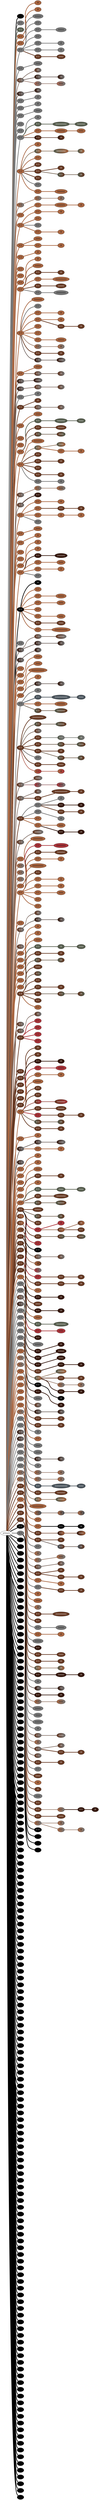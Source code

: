 graph {
 graph [rankdir=LR]
"K1" [qtype="pendant_node", pendant_colors="#000000", pendant_ply="", pendant_attach="", pendant_length="", label=" ", style=filled, fillcolor="#000000", fontcolor="#ffffff"]
"primary" -- "K1" [qtype="pendant_link",penwidth=5,color="#000000"]
"1" [qtype="pendant_node", pendant_colors="#777777", pendant_ply="S", pendant_attach="U", pendant_length="52.0", label="S U", style=filled, fillcolor="#777777", fontcolor="#000000"]
"primary" -- "1" [qtype="pendant_link",penwidth=5,color="#777777"]
"2" [qtype="pendant_node", pendant_colors="#575E4E", pendant_ply="S", pendant_attach="U", pendant_length="30.0", label="S U", style=filled, fillcolor="#575E4E", fontcolor="#ffffff"]
"primary" -- "2" [qtype="pendant_link",penwidth=5,color="#575E4E"]
"3" [qtype="pendant_node", pendant_colors="#A86540", pendant_ply="S", pendant_attach="U", pendant_length="35.0", label="S U", style=filled, fillcolor="#A86540", fontcolor="#000000"]
"primary" -- "3" [qtype="pendant_link",penwidth=5,color="#A86540"]
"3:0" [qtype="knot_node", knot_value="1", knot_type="E", knot_position="7.5", knot_spin="Z", label="\\8", style=filled, fillcolor="#A86540" , fontcolor="#000000"]
"3" -- "3:0" [qtype="knot_link",penwidth=5,color="#A86540"]
"4" [qtype="pendant_node", pendant_colors="#A86540", pendant_ply="S", pendant_attach="U", pendant_length="29.0", label="S U", style=filled, fillcolor="#A86540", fontcolor="#000000"]
"primary" -- "4" [qtype="pendant_link",penwidth=5,color="#A86540"]
"4:0" [qtype="knot_node", knot_value="1", knot_type="E", knot_position="7.0", knot_spin="Z", label="\\8", style=filled, fillcolor="#A86540" , fontcolor="#000000"]
"4" -- "4:0" [qtype="knot_link",penwidth=5,color="#A86540"]
"5" [qtype="pendant_node", pendant_colors="#777777", pendant_ply="S", pendant_attach="U", pendant_length="26.0", label="S U", style=filled, fillcolor="#777777", fontcolor="#000000"]
"primary" -- "5" [qtype="pendant_link",penwidth=5,color="#777777"]
"5:0" [qtype="knot_node", knot_value="3", knot_type="L", knot_position="10.5", knot_spin="S", label="(/o/o/o)", style=filled, fillcolor="#777777" , fontcolor="#000000"]
"5" -- "5:0" [qtype="knot_link",penwidth=5,color="#777777"]
"5s1" [qtype="pendant_node", pendant_colors="#777777", pendant_ply="S", pendant_attach="U", pendant_length="28.0", label="S U", style=filled, fillcolor="#777777", fontcolor="#000000"]
"5" -- "5s1" [qtype="pendant_link",penwidth=5,color="#777777"]
"5s2" [qtype="pendant_node", pendant_colors="#777777", pendant_ply="S", pendant_attach="U", pendant_length="29.0", label="S U", style=filled, fillcolor="#777777", fontcolor="#000000"]
"5" -- "5s2" [qtype="pendant_link",penwidth=5,color="#777777"]
"5s2:0" [qtype="knot_node", knot_value="3", knot_type="L", knot_position="10.0", knot_spin="Z", label="(\\o\\o\\o)", style=filled, fillcolor="#777777" , fontcolor="#000000"]
"5s2" -- "5s2:0" [qtype="knot_link",penwidth=5,color="#777777"]
"5s3" [qtype="pendant_node", pendant_colors="#777777", pendant_ply="S", pendant_attach="U", pendant_length="29.0", label="S U", style=filled, fillcolor="#777777", fontcolor="#000000"]
"5" -- "5s3" [qtype="pendant_link",penwidth=5,color="#777777"]
"5s4" [qtype="pendant_node", pendant_colors="#777777", pendant_ply="S", pendant_attach="U", pendant_length="26.0", label="S U", style=filled, fillcolor="#777777", fontcolor="#000000"]
"5" -- "5s4" [qtype="pendant_link",penwidth=5,color="#777777"]
"5s4:0" [qtype="knot_node", knot_value="1", knot_type="E", knot_position="9.0", knot_spin="Z", label="\\8", style=filled, fillcolor="#777777" , fontcolor="#000000"]
"5s4" -- "5s4:0" [qtype="knot_link",penwidth=5,color="#777777"]
"5s5" [qtype="pendant_node", pendant_colors="#777777", pendant_ply="S", pendant_attach="U", pendant_length="27.0", label="S U", style=filled, fillcolor="#777777", fontcolor="#000000"]
"5" -- "5s5" [qtype="pendant_link",penwidth=5,color="#777777"]
"5s5:0" [qtype="knot_node", knot_value="1", knot_type="E", knot_position="9.0", knot_spin="Z", label="\\8", style=filled, fillcolor="#777777" , fontcolor="#000000"]
"5s5" -- "5s5:0" [qtype="knot_link",penwidth=5,color="#777777"]
"5s6" [qtype="pendant_node", pendant_colors="#673923", pendant_ply="S", pendant_attach="U", pendant_length="25.5", label="S U", style=filled, fillcolor="#673923", fontcolor="#ffffff"]
"5" -- "5s6" [qtype="pendant_link",penwidth=5,color="#673923"]
"5s6:0" [qtype="knot_node", knot_value="2", knot_type="L", knot_position="9.0", knot_spin="Z", label="(\\o\\o)", style=filled, fillcolor="#673923" , fontcolor="#ffffff"]
"5s6" -- "5s6:0" [qtype="knot_link",penwidth=5,color="#673923"]
"6" [qtype="pendant_node", pendant_colors="#777777", pendant_ply="S", pendant_attach="U", pendant_length="27.0", label="S U", style=filled, fillcolor="#777777", fontcolor="#000000"]
"primary" -- "6" [qtype="pendant_link",penwidth=5,color="#777777"]
"6:0" [qtype="knot_node", knot_value="2", knot_type="L", knot_position="10.0", knot_spin="Z", label="(\\o\\o)", style=filled, fillcolor="#777777" , fontcolor="#000000"]
"6" -- "6:0" [qtype="knot_link",penwidth=5,color="#777777"]
"7" [qtype="pendant_node", pendant_colors="#673923:#777777", pendant_ply="S", pendant_attach="U", pendant_length="28.0", label="S U", style=filled, fillcolor="#673923:#777777", fontcolor="#ffffff"]
"primary" -- "7" [qtype="pendant_link",penwidth=2,color="#673923:#777777"]
"7:0" [qtype="knot_node", knot_value="1", knot_type="E", knot_position="9.0", knot_spin="Z", label="\\8", style=filled, fillcolor="#673923:#777777" , fontcolor="#ffffff"]
"7" -- "7:0" [qtype="knot_link",penwidth=2,color="#673923:#777777"]
"7s1" [qtype="pendant_node", pendant_colors="#35170C:#777777", pendant_ply="S", pendant_attach="U", pendant_length="29.0", label="S U", style=filled, fillcolor="#35170C:#777777", fontcolor="#ffffff"]
"7" -- "7s1" [qtype="pendant_link",penwidth=2,color="#35170C:#777777"]
"7s1:0" [qtype="knot_node", knot_value="1", knot_type="E", knot_position="9.0", knot_spin="Z", label="\\8", style=filled, fillcolor="#35170C:#777777" , fontcolor="#ffffff"]
"7s1" -- "7s1:0" [qtype="knot_link",penwidth=2,color="#35170C:#777777"]
"7s2" [qtype="pendant_node", pendant_colors="#AA6651:#777777", pendant_ply="S", pendant_attach="U", pendant_length="26.0", label="S U", style=filled, fillcolor="#AA6651:#777777", fontcolor="#000000"]
"7" -- "7s2" [qtype="pendant_link",penwidth=2,color="#AA6651:#777777"]
"7s2:0" [qtype="knot_node", knot_value="2", knot_type="L", knot_position="8.0", knot_spin="Z", label="(\\o\\o)", style=filled, fillcolor="#AA6651:#777777" , fontcolor="#000000"]
"7s2" -- "7s2:0" [qtype="knot_link",penwidth=2,color="#AA6651:#777777"]
"8" [qtype="pendant_node", pendant_colors="#35170C:#777777", pendant_ply="S", pendant_attach="U", pendant_length="29.0", label="S U", style=filled, fillcolor="#35170C:#777777", fontcolor="#ffffff"]
"primary" -- "8" [qtype="pendant_link",penwidth=2,color="#35170C:#777777"]
"8:0" [qtype="knot_node", knot_value="1", knot_type="E", knot_position="9.0", knot_spin="Z", label="\\8", style=filled, fillcolor="#35170C:#777777" , fontcolor="#ffffff"]
"8" -- "8:0" [qtype="knot_link",penwidth=2,color="#35170C:#777777"]
"9" [qtype="pendant_node", pendant_colors="#777777", pendant_ply="S", pendant_attach="U", pendant_length="29.0", label="S U", style=filled, fillcolor="#777777", fontcolor="#000000"]
"primary" -- "9" [qtype="pendant_link",penwidth=5,color="#777777"]
"9:0" [qtype="knot_node", knot_value="1", knot_type="E", knot_position="8.0", knot_spin="Z", label="\\8", style=filled, fillcolor="#777777" , fontcolor="#000000"]
"9" -- "9:0" [qtype="knot_link",penwidth=5,color="#777777"]
"10" [qtype="pendant_node", pendant_colors="#777777", pendant_ply="S", pendant_attach="U", pendant_length="27.0", label="S U", style=filled, fillcolor="#777777", fontcolor="#000000"]
"primary" -- "10" [qtype="pendant_link",penwidth=5,color="#777777"]
"10:0" [qtype="knot_node", knot_value="1", knot_type="E", knot_position="8.0", knot_spin="S", label="/8", style=filled, fillcolor="#777777" , fontcolor="#000000"]
"10" -- "10:0" [qtype="knot_link",penwidth=5,color="#777777"]
"11" [qtype="pendant_node", pendant_colors="#777777", pendant_ply="S", pendant_attach="U", pendant_length="24.0", label="S U", style=filled, fillcolor="#777777", fontcolor="#000000"]
"primary" -- "11" [qtype="pendant_link",penwidth=5,color="#777777"]
"11:0" [qtype="knot_node", knot_value="2", knot_type="L", knot_position="8.0", knot_spin="Z", label="(\\o\\o)", style=filled, fillcolor="#777777" , fontcolor="#000000"]
"11" -- "11:0" [qtype="knot_link",penwidth=5,color="#777777"]
"12" [qtype="pendant_node", pendant_colors="#777777", pendant_ply="S", pendant_attach="U", pendant_length="26.0", label="S U", style=filled, fillcolor="#777777", fontcolor="#000000"]
"primary" -- "12" [qtype="pendant_link",penwidth=5,color="#777777"]
"13" [qtype="pendant_node", pendant_colors="#777777", pendant_ply="S", pendant_attach="U", pendant_length="27.0", label="S U", style=filled, fillcolor="#777777", fontcolor="#000000"]
"primary" -- "13" [qtype="pendant_link",penwidth=5,color="#777777"]
"14" [qtype="pendant_node", pendant_colors="#777777", pendant_ply="S", pendant_attach="U", pendant_length="26.0", label="S U", style=filled, fillcolor="#777777", fontcolor="#000000"]
"primary" -- "14" [qtype="pendant_link",penwidth=5,color="#777777"]
"14:0" [qtype="knot_node", knot_value="1", knot_type="E", knot_position="8.0", knot_spin="Z", label="\\8", style=filled, fillcolor="#777777" , fontcolor="#000000"]
"14" -- "14:0" [qtype="knot_link",penwidth=5,color="#777777"]
"14s1" [qtype="pendant_node", pendant_colors="#575E4E", pendant_ply="S", pendant_attach="U", pendant_length="23.0", label="S U", style=filled, fillcolor="#575E4E", fontcolor="#ffffff"]
"14" -- "14s1" [qtype="pendant_link",penwidth=5,color="#575E4E"]
"14s1:0" [qtype="knot_node", knot_value="6", knot_type="L", knot_position="7.0", knot_spin="Z", label="(\\o\\o\\o\\o\\o\\o)", style=filled, fillcolor="#575E4E" , fontcolor="#ffffff"]
"14s1" -- "14s1:0" [qtype="knot_link",penwidth=5,color="#575E4E"]
"14s1:1" [qtype="knot_node", knot_value="4", knot_type="L", knot_position="9.0", knot_spin="Z", label="(\\o\\o\\o\\o)", style=filled, fillcolor="#575E4E" , fontcolor="#ffffff"]
"14s1:0" -- "14s1:1" [qtype="knot_link",penwidth=5,color="#575E4E"]
"14s2" [qtype="pendant_node", pendant_colors="#A86540", pendant_ply="S", pendant_attach="U", pendant_length="25.0", label="S U", style=filled, fillcolor="#A86540", fontcolor="#000000"]
"14" -- "14s2" [qtype="pendant_link",penwidth=5,color="#A86540"]
"14s2:0" [qtype="knot_node", knot_value="4", knot_type="L", knot_position="8.0", knot_spin="Z", label="(\\o\\o\\o\\o)", style=filled, fillcolor="#A86540" , fontcolor="#000000"]
"14s2" -- "14s2:0" [qtype="knot_link",penwidth=5,color="#A86540"]
"14s2:1" [qtype="knot_node", knot_value="2", knot_type="L", knot_position="9.0", knot_spin="Z", label="(\\o\\o)", style=filled, fillcolor="#A86540" , fontcolor="#000000"]
"14s2:0" -- "14s2:1" [qtype="knot_link",penwidth=5,color="#A86540"]
"14s3" [qtype="pendant_node", pendant_colors="#35170C:#673923", pendant_ply="S", pendant_attach="U", pendant_length="27.0", label="S U", style=filled, fillcolor="#35170C:#673923", fontcolor="#ffffff"]
"14" -- "14s3" [qtype="pendant_link",penwidth=2,color="#35170C:#673923"]
"14s3:0" [qtype="knot_node", knot_value="1", knot_type="E", knot_position="8.0", knot_spin="Z", label="\\8", style=filled, fillcolor="#35170C:#673923" , fontcolor="#ffffff"]
"14s3" -- "14s3:0" [qtype="knot_link",penwidth=2,color="#35170C:#673923"]
"15" [qtype="pendant_node", pendant_colors="#A86540", pendant_ply="S", pendant_attach="U", pendant_length="27.0", label="S U", style=filled, fillcolor="#A86540", fontcolor="#000000"]
"primary" -- "15" [qtype="pendant_link",penwidth=5,color="#A86540"]
"15:0" [qtype="knot_node", knot_value="1", knot_type="E", knot_position="8.5", knot_spin="Z", label="\\8", style=filled, fillcolor="#A86540" , fontcolor="#000000"]
"15" -- "15:0" [qtype="knot_link",penwidth=5,color="#A86540"]
"15s1" [qtype="pendant_node", pendant_colors="#575E4E:#A86540", pendant_ply="S", pendant_attach="U", pendant_length="21.5", label="S U", style=filled, fillcolor="#575E4E:#A86540", fontcolor="#ffffff"]
"15" -- "15s1" [qtype="pendant_link",penwidth=2,color="#575E4E:#A86540"]
"15s1:0" [qtype="knot_node", knot_value="5", knot_type="L", knot_position="8.5", knot_spin="Z", label="(\\o\\o\\o\\o\\o)", style=filled, fillcolor="#575E4E:#A86540" , fontcolor="#ffffff"]
"15s1" -- "15s1:0" [qtype="knot_link",penwidth=2,color="#575E4E:#A86540"]
"15s1:1" [qtype="knot_node", knot_value="1", knot_type="E", knot_position="9.5", knot_spin="Z", label="\\8", style=filled, fillcolor="#575E4E:#A86540" , fontcolor="#ffffff"]
"15s1:0" -- "15s1:1" [qtype="knot_link",penwidth=2,color="#575E4E:#A86540"]
"15s2" [qtype="pendant_node", pendant_colors="#A86540", pendant_ply="S", pendant_attach="U", pendant_length="25.5", label="S U", style=filled, fillcolor="#A86540", fontcolor="#000000"]
"15" -- "15s2" [qtype="pendant_link",penwidth=5,color="#A86540"]
"15s3" [qtype="pendant_node", pendant_colors="#673923", pendant_ply="S", pendant_attach="U", pendant_length="39.5", label="S U", style=filled, fillcolor="#673923", fontcolor="#ffffff"]
"15" -- "15s3" [qtype="pendant_link",penwidth=5,color="#673923"]
"15s4" [qtype="pendant_node", pendant_colors="#673923", pendant_ply="S", pendant_attach="U", pendant_length="28.0", label="S U", style=filled, fillcolor="#673923", fontcolor="#ffffff"]
"15" -- "15s4" [qtype="pendant_link",penwidth=5,color="#673923"]
"15s4:0" [qtype="knot_node", knot_value="1", knot_type="E", knot_position="8.5", knot_spin="Z", label="\\8", style=filled, fillcolor="#673923" , fontcolor="#ffffff"]
"15s4" -- "15s4:0" [qtype="knot_link",penwidth=5,color="#673923"]
"15s4s1" [qtype="pendant_node", pendant_colors="#575E4E:#673923", pendant_ply="S", pendant_attach="U", pendant_length="26.5", label="S U", style=filled, fillcolor="#575E4E:#673923", fontcolor="#ffffff"]
"15s4" -- "15s4s1" [qtype="pendant_link",penwidth=2,color="#575E4E:#673923"]
"15s4s1:0" [qtype="knot_node", knot_value="1", knot_type="E", knot_position="8.0", knot_spin="Z", label="\\8", style=filled, fillcolor="#575E4E:#673923" , fontcolor="#ffffff"]
"15s4s1" -- "15s4s1:0" [qtype="knot_link",penwidth=2,color="#575E4E:#673923"]
"15s5" [qtype="pendant_node", pendant_colors="#673923", pendant_ply="S", pendant_attach="U", pendant_length="31.5", label="S U", style=filled, fillcolor="#673923", fontcolor="#ffffff"]
"15" -- "15s5" [qtype="pendant_link",penwidth=5,color="#673923"]
"15s6" [qtype="pendant_node", pendant_colors="#777777", pendant_ply="S", pendant_attach="U", pendant_length="32.5", label="S U", style=filled, fillcolor="#777777", fontcolor="#000000"]
"15" -- "15s6" [qtype="pendant_link",penwidth=5,color="#777777"]
"15s7" [qtype="pendant_node", pendant_colors="#A86540", pendant_ply="S", pendant_attach="U", pendant_length="21.5", label="S U", style=filled, fillcolor="#A86540", fontcolor="#000000"]
"15" -- "15s7" [qtype="pendant_link",penwidth=5,color="#A86540"]
"15s7:0" [qtype="knot_node", knot_value="4", knot_type="L", knot_position="7.5", knot_spin="Z", label="(\\o\\o\\o\\o)", style=filled, fillcolor="#A86540" , fontcolor="#000000"]
"15s7" -- "15s7:0" [qtype="knot_link",penwidth=5,color="#A86540"]
"16" [qtype="pendant_node", pendant_colors="#A86540:#777777", pendant_ply="S", pendant_attach="U", pendant_length="33.5", label="S U", style=filled, fillcolor="#A86540:#777777", fontcolor="#000000"]
"primary" -- "16" [qtype="pendant_link",penwidth=2,color="#A86540:#777777"]
"16s1" [qtype="pendant_node", pendant_colors="#A86540:#777777", pendant_ply="S", pendant_attach="U", pendant_length="21.5", label="S U", style=filled, fillcolor="#A86540:#777777", fontcolor="#000000"]
"16" -- "16s1" [qtype="pendant_link",penwidth=2,color="#A86540:#777777"]
"16s1:0" [qtype="knot_node", knot_value="1", knot_type="E", knot_position="7.0", knot_spin="Z", label="\\8", style=filled, fillcolor="#A86540:#777777" , fontcolor="#000000"]
"16s1" -- "16s1:0" [qtype="knot_link",penwidth=2,color="#A86540:#777777"]
"17" [qtype="pendant_node", pendant_colors="#A86540", pendant_ply="S", pendant_attach="U", pendant_length="33.0", label="S U", style=filled, fillcolor="#A86540", fontcolor="#000000"]
"primary" -- "17" [qtype="pendant_link",penwidth=5,color="#A86540"]
"17s1" [qtype="pendant_node", pendant_colors="#A86540", pendant_ply="S", pendant_attach="U", pendant_length="24.5", label="S U", style=filled, fillcolor="#A86540", fontcolor="#000000"]
"17" -- "17s1" [qtype="pendant_link",penwidth=5,color="#A86540"]
"17s1:0" [qtype="knot_node", knot_value="4", knot_type="L", knot_position="8.0", knot_spin="S", label="(/o/o/o/o)", style=filled, fillcolor="#A86540" , fontcolor="#000000"]
"17s1" -- "17s1:0" [qtype="knot_link",penwidth=5,color="#A86540"]
"17s1:1" [qtype="knot_node", knot_value="1", knot_type="E", knot_position="9.0", knot_spin="Z", label="\\8", style=filled, fillcolor="#A86540" , fontcolor="#000000"]
"17s1:0" -- "17s1:1" [qtype="knot_link",penwidth=5,color="#A86540"]
"18" [qtype="pendant_node", pendant_colors="#A86540", pendant_ply="S", pendant_attach="U", pendant_length="32.0", label="S U", style=filled, fillcolor="#A86540", fontcolor="#000000"]
"primary" -- "18" [qtype="pendant_link",penwidth=5,color="#A86540"]
"18s1" [qtype="pendant_node", pendant_colors="#A86540", pendant_ply="S", pendant_attach="U", pendant_length="45.0", label="S U", style=filled, fillcolor="#A86540", fontcolor="#000000"]
"18" -- "18s1" [qtype="pendant_link",penwidth=5,color="#A86540"]
"18s1:0" [qtype="knot_node", knot_value="1", knot_type="E", knot_position="7.0", knot_spin="Z", label="\\8", style=filled, fillcolor="#A86540" , fontcolor="#000000"]
"18s1" -- "18s1:0" [qtype="knot_link",penwidth=5,color="#A86540"]
"18s2" [qtype="pendant_node", pendant_colors="#A86540", pendant_ply="S", pendant_attach="U", pendant_length="36.0", label="S U", style=filled, fillcolor="#A86540", fontcolor="#000000"]
"18" -- "18s2" [qtype="pendant_link",penwidth=5,color="#A86540"]
"18s3" [qtype="pendant_node", pendant_colors="#777777", pendant_ply="S", pendant_attach="U", pendant_length="27.5", label="S U", style=filled, fillcolor="#777777", fontcolor="#000000"]
"18" -- "18s3" [qtype="pendant_link",penwidth=5,color="#777777"]
"18s4" [qtype="pendant_node", pendant_colors="#A86540", pendant_ply="S", pendant_attach="U", pendant_length="28.5", label="S U", style=filled, fillcolor="#A86540", fontcolor="#000000"]
"18" -- "18s4" [qtype="pendant_link",penwidth=5,color="#A86540"]
"18s4:0" [qtype="knot_node", knot_value="1", knot_type="E", knot_position="7.0", knot_spin="Z", label="\\8", style=filled, fillcolor="#A86540" , fontcolor="#000000"]
"18s4" -- "18s4:0" [qtype="knot_link",penwidth=5,color="#A86540"]
"19" [qtype="pendant_node", pendant_colors="#A86540", pendant_ply="S", pendant_attach="U", pendant_length="29.5", label="S U", style=filled, fillcolor="#A86540", fontcolor="#000000"]
"primary" -- "19" [qtype="pendant_link",penwidth=5,color="#A86540"]
"19:0" [qtype="knot_node", knot_value="2", knot_type="L", knot_position="8.5", knot_spin="S", label="(/o/o)", style=filled, fillcolor="#A86540" , fontcolor="#000000"]
"19" -- "19:0" [qtype="knot_link",penwidth=5,color="#A86540"]
"19s1" [qtype="pendant_node", pendant_colors="#A86540", pendant_ply="S", pendant_attach="U", pendant_length="27.0", label="S U", style=filled, fillcolor="#A86540", fontcolor="#000000"]
"19" -- "19s1" [qtype="pendant_link",penwidth=5,color="#A86540"]
"19s1:0" [qtype="knot_node", knot_value="1", knot_type="E", knot_position="8.5", knot_spin="S", label="/8", style=filled, fillcolor="#A86540" , fontcolor="#000000"]
"19s1" -- "19s1:0" [qtype="knot_link",penwidth=5,color="#A86540"]
"20" [qtype="pendant_node", pendant_colors="#A86540", pendant_ply="S", pendant_attach="U", pendant_length="29.5", label="S U", style=filled, fillcolor="#A86540", fontcolor="#000000"]
"primary" -- "20" [qtype="pendant_link",penwidth=5,color="#A86540"]
"20:0" [qtype="knot_node", knot_value="1", knot_type="E", knot_position="8.5", knot_spin="Z", label="\\8", style=filled, fillcolor="#A86540" , fontcolor="#000000"]
"20" -- "20:0" [qtype="knot_link",penwidth=5,color="#A86540"]
"21" [qtype="pendant_node", pendant_colors="#A86540", pendant_ply="S", pendant_attach="U", pendant_length="32.0", label="S U", style=filled, fillcolor="#A86540", fontcolor="#000000"]
"primary" -- "21" [qtype="pendant_link",penwidth=5,color="#A86540"]
"22" [qtype="pendant_node", pendant_colors="#A86540", pendant_ply="S", pendant_attach="U", pendant_length="30.5", label="S U", style=filled, fillcolor="#A86540", fontcolor="#000000"]
"primary" -- "22" [qtype="pendant_link",penwidth=5,color="#A86540"]
"23" [qtype="pendant_node", pendant_colors="#A86540", pendant_ply="S", pendant_attach="U", pendant_length="31.5", label="S U", style=filled, fillcolor="#A86540", fontcolor="#000000"]
"primary" -- "23" [qtype="pendant_link",penwidth=5,color="#A86540"]
"23:0" [qtype="knot_node", knot_value="1", knot_type="E", knot_position="8.5", knot_spin="Z", label="\\8", style=filled, fillcolor="#A86540" , fontcolor="#000000"]
"23" -- "23:0" [qtype="knot_link",penwidth=5,color="#A86540"]
"24" [qtype="pendant_node", pendant_colors="#A86540", pendant_ply="S", pendant_attach="U", pendant_length="30.0", label="S U", style=filled, fillcolor="#A86540", fontcolor="#000000"]
"primary" -- "24" [qtype="pendant_link",penwidth=5,color="#A86540"]
"24:0" [qtype="knot_node", knot_value="3", knot_type="L", knot_position="10.0", knot_spin="Z", label="(\\o\\o\\o)", style=filled, fillcolor="#A86540" , fontcolor="#000000"]
"24" -- "24:0" [qtype="knot_link",penwidth=5,color="#A86540"]
"24s1" [qtype="pendant_node", pendant_colors="#673923", pendant_ply="S", pendant_attach="U", pendant_length="28.0", label="S U", style=filled, fillcolor="#673923", fontcolor="#ffffff"]
"24" -- "24s1" [qtype="pendant_link",penwidth=5,color="#673923"]
"24s1:0" [qtype="knot_node", knot_value="1", knot_type="E", knot_position="8.5", knot_spin="Z", label="\\8", style=filled, fillcolor="#673923" , fontcolor="#ffffff"]
"24s1" -- "24s1:0" [qtype="knot_link",penwidth=5,color="#673923"]
"24s2" [qtype="pendant_node", pendant_colors="#A86540", pendant_ply="S", pendant_attach="U", pendant_length="22.5", label="S U", style=filled, fillcolor="#A86540", fontcolor="#000000"]
"24" -- "24s2" [qtype="pendant_link",penwidth=5,color="#A86540"]
"24s2:0" [qtype="knot_node", knot_value="6", knot_type="L", knot_position="8.5", knot_spin="S", label="(/o/o/o/o/o/o)", style=filled, fillcolor="#A86540" , fontcolor="#000000"]
"24s2" -- "24s2:0" [qtype="knot_link",penwidth=5,color="#A86540"]
"24s3" [qtype="pendant_node", pendant_colors="#673923", pendant_ply="S", pendant_attach="U", pendant_length="22.5", label="S U", style=filled, fillcolor="#673923", fontcolor="#ffffff"]
"24" -- "24s3" [qtype="pendant_link",penwidth=5,color="#673923"]
"24s3:0" [qtype="knot_node", knot_value="3", knot_type="L", knot_position="9.5", knot_spin="S", label="(/o/o/o)", style=filled, fillcolor="#673923" , fontcolor="#ffffff"]
"24s3" -- "24s3:0" [qtype="knot_link",penwidth=5,color="#673923"]
"24s4" [qtype="pendant_node", pendant_colors="#777777", pendant_ply="S", pendant_attach="U", pendant_length="23.5", label="S U", style=filled, fillcolor="#777777", fontcolor="#000000"]
"24" -- "24s4" [qtype="pendant_link",penwidth=5,color="#777777"]
"24s4:0" [qtype="knot_node", knot_value="5", knot_type="L", knot_position="9.0", knot_spin="S", label="(/o/o/o/o/o)", style=filled, fillcolor="#777777" , fontcolor="#000000"]
"24s4" -- "24s4:0" [qtype="knot_link",penwidth=5,color="#777777"]
"25" [qtype="pendant_node", pendant_colors="#A86540", pendant_ply="S", pendant_attach="U", pendant_length="24.0", label="S U", style=filled, fillcolor="#A86540", fontcolor="#000000"]
"primary" -- "25" [qtype="pendant_link",penwidth=5,color="#A86540"]
"25:0" [qtype="knot_node", knot_value="4", knot_type="L", knot_position="10.0", knot_spin="Z", label="(\\o\\o\\o\\o)", style=filled, fillcolor="#A86540" , fontcolor="#000000"]
"25" -- "25:0" [qtype="knot_link",penwidth=5,color="#A86540"]
"25s1" [qtype="pendant_node", pendant_colors="#777777", pendant_ply="S", pendant_attach="U", pendant_length="37.5", label="S U", style=filled, fillcolor="#777777", fontcolor="#000000"]
"25" -- "25s1" [qtype="pendant_link",penwidth=5,color="#777777"]
"25s2" [qtype="pendant_node", pendant_colors="#A86540", pendant_ply="S", pendant_attach="U", pendant_length="42.0", label="S U", style=filled, fillcolor="#A86540", fontcolor="#000000"]
"25" -- "25s2" [qtype="pendant_link",penwidth=5,color="#A86540"]
"25s2:0" [qtype="knot_node", knot_value="1", knot_type="E", knot_position="8.5", knot_spin="Z", label="\\8", style=filled, fillcolor="#A86540" , fontcolor="#000000"]
"25s2" -- "25s2:0" [qtype="knot_link",penwidth=5,color="#A86540"]
"25s3" [qtype="pendant_node", pendant_colors="#A86540", pendant_ply="S", pendant_attach="U", pendant_length="28.0", label="S U", style=filled, fillcolor="#A86540", fontcolor="#000000"]
"25" -- "25s3" [qtype="pendant_link",penwidth=5,color="#A86540"]
"25s3:0" [qtype="knot_node", knot_value="1", knot_type="E", knot_position="8.0", knot_spin="Z", label="\\8", style=filled, fillcolor="#A86540" , fontcolor="#000000"]
"25s3" -- "25s3:0" [qtype="knot_link",penwidth=5,color="#A86540"]
"25s3s1" [qtype="pendant_node", pendant_colors="#673923", pendant_ply="S", pendant_attach="U", pendant_length="26.5", label="S U", style=filled, fillcolor="#673923", fontcolor="#ffffff"]
"25s3" -- "25s3s1" [qtype="pendant_link",penwidth=5,color="#673923"]
"25s3s1:0" [qtype="knot_node", knot_value="1", knot_type="E", knot_position="8.0", knot_spin="Z", label="\\8", style=filled, fillcolor="#673923" , fontcolor="#ffffff"]
"25s3s1" -- "25s3s1:0" [qtype="knot_link",penwidth=5,color="#673923"]
"25s4" [qtype="pendant_node", pendant_colors="#A86540", pendant_ply="S", pendant_attach="U", pendant_length="27.0", label="S U", style=filled, fillcolor="#A86540", fontcolor="#000000"]
"25" -- "25s4" [qtype="pendant_link",penwidth=5,color="#A86540"]
"25s5" [qtype="pendant_node", pendant_colors="#A86540", pendant_ply="S", pendant_attach="U", pendant_length="28.5", label="S U", style=filled, fillcolor="#A86540", fontcolor="#000000"]
"25" -- "25s5" [qtype="pendant_link",penwidth=5,color="#A86540"]
"25s6" [qtype="pendant_node", pendant_colors="#A86540", pendant_ply="S", pendant_attach="U", pendant_length="26.0", label="S U", style=filled, fillcolor="#A86540", fontcolor="#000000"]
"25" -- "25s6" [qtype="pendant_link",penwidth=5,color="#A86540"]
"25s6:0" [qtype="knot_node", knot_value="3", knot_type="L", knot_position="8.5", knot_spin="Z", label="(\\o\\o\\o)", style=filled, fillcolor="#A86540" , fontcolor="#000000"]
"25s6" -- "25s6:0" [qtype="knot_link",penwidth=5,color="#A86540"]
"25s7" [qtype="pendant_node", pendant_colors="#A86540:#777777", pendant_ply="S", pendant_attach="U", pendant_length="31.5", label="S U", style=filled, fillcolor="#A86540:#777777", fontcolor="#000000"]
"25" -- "25s7" [qtype="pendant_link",penwidth=2,color="#A86540:#777777"]
"25s7:0" [qtype="knot_node", knot_value="1", knot_type="E", knot_position="7.0", knot_spin="Z", label="\\8", style=filled, fillcolor="#A86540:#777777" , fontcolor="#000000"]
"25s7" -- "25s7:0" [qtype="knot_link",penwidth=2,color="#A86540:#777777"]
"25s8" [qtype="pendant_node", pendant_colors="#673923", pendant_ply="S", pendant_attach="U", pendant_length="24.0", label="S U", style=filled, fillcolor="#673923", fontcolor="#ffffff"]
"25" -- "25s8" [qtype="pendant_link",penwidth=5,color="#673923"]
"25s8:0" [qtype="knot_node", knot_value="1", knot_type="E", knot_position="7.5", knot_spin="Z", label="\\8", style=filled, fillcolor="#673923" , fontcolor="#ffffff"]
"25s8" -- "25s8:0" [qtype="knot_link",penwidth=5,color="#673923"]
"25s9" [qtype="pendant_node", pendant_colors="#35170C:#777777", pendant_ply="S", pendant_attach="U", pendant_length="27.0", label="S U", style=filled, fillcolor="#35170C:#777777", fontcolor="#ffffff"]
"25" -- "25s9" [qtype="pendant_link",penwidth=2,color="#35170C:#777777"]
"25s9:0" [qtype="knot_node", knot_value="2", knot_type="L", knot_position="7.5", knot_spin="S", label="(/o/o)", style=filled, fillcolor="#35170C:#777777" , fontcolor="#ffffff"]
"25s9" -- "25s9:0" [qtype="knot_link",penwidth=2,color="#35170C:#777777"]
"26" [qtype="pendant_node", pendant_colors="#A86540", pendant_ply="S", pendant_attach="U", pendant_length="28.0", label="S U", style=filled, fillcolor="#A86540", fontcolor="#000000"]
"primary" -- "26" [qtype="pendant_link",penwidth=5,color="#A86540"]
"26:0" [qtype="knot_node", knot_value="2", knot_type="L", knot_position="11.0", knot_spin="Z", label="(\\o\\o)", style=filled, fillcolor="#A86540" , fontcolor="#000000"]
"26" -- "26:0" [qtype="knot_link",penwidth=5,color="#A86540"]
"26s1" [qtype="pendant_node", pendant_colors="#673923:#777777", pendant_ply="S", pendant_attach="U", pendant_length="29.0", label="S U", style=filled, fillcolor="#673923:#777777", fontcolor="#ffffff"]
"26" -- "26s1" [qtype="pendant_link",penwidth=2,color="#673923:#777777"]
"26s1:0" [qtype="knot_node", knot_value="1", knot_type="E", knot_position="9.0", knot_spin="S", label="/8", style=filled, fillcolor="#673923:#777777" , fontcolor="#ffffff"]
"26s1" -- "26s1:0" [qtype="knot_link",penwidth=2,color="#673923:#777777"]
"27" [qtype="pendant_node", pendant_colors="#35170C:#777777", pendant_ply="S", pendant_attach="U", pendant_length="30.5", label="S U", style=filled, fillcolor="#35170C:#777777", fontcolor="#ffffff"]
"primary" -- "27" [qtype="pendant_link",penwidth=2,color="#35170C:#777777"]
"27:0" [qtype="knot_node", knot_value="2", knot_type="L", knot_position="9.0", knot_spin="Z", label="(\\o\\o)", style=filled, fillcolor="#35170C:#777777" , fontcolor="#ffffff"]
"27" -- "27:0" [qtype="knot_link",penwidth=2,color="#35170C:#777777"]
"28" [qtype="pendant_node", pendant_colors="#35170C:#777777", pendant_ply="S", pendant_attach="U", pendant_length="30.0", label="S U", style=filled, fillcolor="#35170C:#777777", fontcolor="#ffffff"]
"primary" -- "28" [qtype="pendant_link",penwidth=2,color="#35170C:#777777"]
"28s1" [qtype="pendant_node", pendant_colors="#673923:#777777", pendant_ply="S", pendant_attach="U", pendant_length="28.5", label="S U", style=filled, fillcolor="#673923:#777777", fontcolor="#ffffff"]
"28" -- "28s1" [qtype="pendant_link",penwidth=2,color="#673923:#777777"]
"28s1:0" [qtype="knot_node", knot_value="1", knot_type="E", knot_position="8.5", knot_spin="Z", label="\\8", style=filled, fillcolor="#673923:#777777" , fontcolor="#ffffff"]
"28s1" -- "28s1:0" [qtype="knot_link",penwidth=2,color="#673923:#777777"]
"29" [qtype="pendant_node", pendant_colors="#777777", pendant_ply="S", pendant_attach="U", pendant_length="26.5", label="S U", style=filled, fillcolor="#777777", fontcolor="#000000"]
"primary" -- "29" [qtype="pendant_link",penwidth=5,color="#777777"]
"29:0" [qtype="knot_node", knot_value="1", knot_type="E", knot_position="8.5", knot_spin="S", label="/8", style=filled, fillcolor="#777777" , fontcolor="#000000"]
"29" -- "29:0" [qtype="knot_link",penwidth=5,color="#777777"]
"30" [qtype="pendant_node", pendant_colors="#673923", pendant_ply="S", pendant_attach="U", pendant_length="28.5", label="S U", style=filled, fillcolor="#673923", fontcolor="#ffffff"]
"primary" -- "30" [qtype="pendant_link",penwidth=5,color="#673923"]
"30:0" [qtype="knot_node", knot_value="1", knot_type="E", knot_position="7.5", knot_spin="S", label="/8", style=filled, fillcolor="#673923" , fontcolor="#ffffff"]
"30" -- "30:0" [qtype="knot_link",penwidth=5,color="#673923"]
"30s1" [qtype="pendant_node", pendant_colors="#673923:#777777", pendant_ply="S", pendant_attach="U", pendant_length="27.0", label="S U", style=filled, fillcolor="#673923:#777777", fontcolor="#ffffff"]
"30" -- "30s1" [qtype="pendant_link",penwidth=2,color="#673923:#777777"]
"30s1:0" [qtype="knot_node", knot_value="1", knot_type="E", knot_position="6.0", knot_spin="Z", label="\\8", style=filled, fillcolor="#673923:#777777" , fontcolor="#ffffff"]
"30s1" -- "30s1:0" [qtype="knot_link",penwidth=2,color="#673923:#777777"]
"31" [qtype="pendant_node", pendant_colors="#A86540", pendant_ply="S", pendant_attach="U", pendant_length="25.0", label="S U", style=filled, fillcolor="#A86540", fontcolor="#000000"]
"primary" -- "31" [qtype="pendant_link",penwidth=5,color="#A86540"]
"31:0" [qtype="knot_node", knot_value="2", knot_type="L", knot_position="9.0", knot_spin="Z", label="(\\o\\o)", style=filled, fillcolor="#A86540" , fontcolor="#000000"]
"31" -- "31:0" [qtype="knot_link",penwidth=5,color="#A86540"]
"32" [qtype="pendant_node", pendant_colors="#A86540", pendant_ply="S", pendant_attach="U", pendant_length="28.5", label="S U", style=filled, fillcolor="#A86540", fontcolor="#000000"]
"primary" -- "32" [qtype="pendant_link",penwidth=5,color="#A86540"]
"33" [qtype="pendant_node", pendant_colors="#A86540", pendant_ply="S", pendant_attach="U", pendant_length="28.5", label="S U", style=filled, fillcolor="#A86540", fontcolor="#000000"]
"primary" -- "33" [qtype="pendant_link",penwidth=5,color="#A86540"]
"34" [qtype="pendant_node", pendant_colors="#A86540", pendant_ply="S", pendant_attach="U", pendant_length="30.5", label="S U", style=filled, fillcolor="#A86540", fontcolor="#000000"]
"primary" -- "34" [qtype="pendant_link",penwidth=5,color="#A86540"]
"34s1" [qtype="pendant_node", pendant_colors="#575E4E", pendant_ply="S", pendant_attach="U", pendant_length="24.0", label="S U", style=filled, fillcolor="#575E4E", fontcolor="#ffffff"]
"34" -- "34s1" [qtype="pendant_link",penwidth=5,color="#575E4E"]
"34s1:0" [qtype="knot_node", knot_value="4", knot_type="L", knot_position="8.5", knot_spin="Z", label="(\\o\\o\\o\\o)", style=filled, fillcolor="#575E4E" , fontcolor="#ffffff"]
"34s1" -- "34s1:0" [qtype="knot_link",penwidth=5,color="#575E4E"]
"34s1:1" [qtype="knot_node", knot_value="2", knot_type="L", knot_position="10.0", knot_spin="Z", label="(\\o\\o)", style=filled, fillcolor="#575E4E" , fontcolor="#ffffff"]
"34s1:0" -- "34s1:1" [qtype="knot_link",penwidth=5,color="#575E4E"]
"34s2" [qtype="pendant_node", pendant_colors="#673923", pendant_ply="S", pendant_attach="U", pendant_length="37.5", label="S U", style=filled, fillcolor="#673923", fontcolor="#ffffff"]
"34" -- "34s2" [qtype="pendant_link",penwidth=5,color="#673923"]
"34s2:0" [qtype="knot_node", knot_value="3", knot_type="L", knot_position="7.0", knot_spin="S", label="(/o/o/o)", style=filled, fillcolor="#673923" , fontcolor="#ffffff"]
"34s2" -- "34s2:0" [qtype="knot_link",penwidth=5,color="#673923"]
"34s3" [qtype="pendant_node", pendant_colors="#673923:#575E4E", pendant_ply="S", pendant_attach="U", pendant_length="25.5", label="S U", style=filled, fillcolor="#673923:#575E4E", fontcolor="#ffffff"]
"34" -- "34s3" [qtype="pendant_link",penwidth=2,color="#673923:#575E4E"]
"34s3:0" [qtype="knot_node", knot_value="2", knot_type="L", knot_position="6.5", knot_spin="Z", label="(\\o\\o)", style=filled, fillcolor="#673923:#575E4E" , fontcolor="#ffffff"]
"34s3" -- "34s3:0" [qtype="knot_link",penwidth=2,color="#673923:#575E4E"]
"35" [qtype="pendant_node", pendant_colors="#A86540", pendant_ply="S", pendant_attach="U", pendant_length="28.5", label="S U", style=filled, fillcolor="#A86540", fontcolor="#000000"]
"primary" -- "35" [qtype="pendant_link",penwidth=5,color="#A86540"]
"35:0" [qtype="knot_node", knot_value="4", knot_type="L", knot_position="9.0", knot_spin="Z", label="(\\o\\o\\o\\o)", style=filled, fillcolor="#A86540" , fontcolor="#000000"]
"35" -- "35:0" [qtype="knot_link",penwidth=5,color="#A86540"]
"35s1" [qtype="pendant_node", pendant_colors="#575E4E:#A86540", pendant_ply="S", pendant_attach="U", pendant_length="30.5", label="S U", style=filled, fillcolor="#575E4E:#A86540", fontcolor="#ffffff"]
"35" -- "35s1" [qtype="pendant_link",penwidth=2,color="#575E4E:#A86540"]
"35s1:0" [qtype="knot_node", knot_value="2", knot_type="L", knot_position="7.5", knot_spin="Z", label="(\\o\\o)", style=filled, fillcolor="#575E4E:#A86540" , fontcolor="#ffffff"]
"35s1" -- "35s1:0" [qtype="knot_link",penwidth=2,color="#575E4E:#A86540"]
"35s1s1" [qtype="pendant_node", pendant_colors="#A86540", pendant_ply="S", pendant_attach="U", pendant_length="13.5", label="S U", style=filled, fillcolor="#A86540", fontcolor="#000000"]
"35s1" -- "35s1s1" [qtype="pendant_link",penwidth=5,color="#A86540"]
"35s1s1:0" [qtype="knot_node", knot_value="1", knot_type="E", knot_position="7.0", knot_spin="Z", label="\\8", style=filled, fillcolor="#A86540" , fontcolor="#000000"]
"35s1s1" -- "35s1s1:0" [qtype="knot_link",penwidth=5,color="#A86540"]
"35s2" [qtype="pendant_node", pendant_colors="#673923", pendant_ply="S", pendant_attach="U", pendant_length="28.0", label="S U", style=filled, fillcolor="#673923", fontcolor="#ffffff"]
"35" -- "35s2" [qtype="pendant_link",penwidth=5,color="#673923"]
"35s3" [qtype="pendant_node", pendant_colors="#673923", pendant_ply="S", pendant_attach="U", pendant_length="27.0", label="S U", style=filled, fillcolor="#673923", fontcolor="#ffffff"]
"35" -- "35s3" [qtype="pendant_link",penwidth=5,color="#673923"]
"35s3:0" [qtype="knot_node", knot_value="1", knot_type="E", knot_position="6.5", knot_spin="Z", label="\\8", style=filled, fillcolor="#673923" , fontcolor="#ffffff"]
"35s3" -- "35s3:0" [qtype="knot_link",penwidth=5,color="#673923"]
"35s4" [qtype="pendant_node", pendant_colors="#673923", pendant_ply="S", pendant_attach="U", pendant_length="29.5", label="S U", style=filled, fillcolor="#673923", fontcolor="#ffffff"]
"35" -- "35s4" [qtype="pendant_link",penwidth=5,color="#673923"]
"35s5" [qtype="pendant_node", pendant_colors="#673923", pendant_ply="S", pendant_attach="U", pendant_length="31.0", label="S U", style=filled, fillcolor="#673923", fontcolor="#ffffff"]
"35" -- "35s5" [qtype="pendant_link",penwidth=5,color="#673923"]
"35s5:0" [qtype="knot_node", knot_value="1", knot_type="E", knot_position="6.5", knot_spin="Z", label="\\8", style=filled, fillcolor="#673923" , fontcolor="#ffffff"]
"35s5" -- "35s5:0" [qtype="knot_link",penwidth=5,color="#673923"]
"35s6" [qtype="pendant_node", pendant_colors="#777777", pendant_ply="S", pendant_attach="U", pendant_length="33.5", label="S U", style=filled, fillcolor="#777777", fontcolor="#000000"]
"35" -- "35s6" [qtype="pendant_link",penwidth=5,color="#777777"]
"35s6:0" [qtype="knot_node", knot_value="1", knot_type="E", knot_position="6.0", knot_spin="Z", label="\\8", style=filled, fillcolor="#777777" , fontcolor="#000000"]
"35s6" -- "35s6:0" [qtype="knot_link",penwidth=5,color="#777777"]
"36" [qtype="pendant_node", pendant_colors="#673923:#777777", pendant_ply="S", pendant_attach="U", pendant_length="36.0", label="S U", style=filled, fillcolor="#673923:#777777", fontcolor="#ffffff"]
"primary" -- "36" [qtype="pendant_link",penwidth=2,color="#673923:#777777"]
"36s1" [qtype="pendant_node", pendant_colors="#A86540:#777777", pendant_ply="S", pendant_attach="U", pendant_length="23.0", label="S U", style=filled, fillcolor="#A86540:#777777", fontcolor="#000000"]
"36" -- "36s1" [qtype="pendant_link",penwidth=2,color="#A86540:#777777"]
"36s1:0" [qtype="knot_node", knot_value="2", knot_type="L", knot_position="7.5", knot_spin="Z", label="(\\o\\o)", style=filled, fillcolor="#A86540:#777777" , fontcolor="#000000"]
"36s1" -- "36s1:0" [qtype="knot_link",penwidth=2,color="#A86540:#777777"]
"37" [qtype="pendant_node", pendant_colors="#673923:#777777", pendant_ply="S", pendant_attach="U", pendant_length="38.0", label="S U", style=filled, fillcolor="#673923:#777777", fontcolor="#ffffff"]
"primary" -- "37" [qtype="pendant_link",penwidth=2,color="#673923:#777777"]
"37s1" [qtype="pendant_node", pendant_colors="#35170C", pendant_ply="S", pendant_attach="U", pendant_length="2.5", label="S U", style=filled, fillcolor="#35170C", fontcolor="#ffffff"]
"37" -- "37s1" [qtype="pendant_link",penwidth=5,color="#35170C"]
"38" [qtype="pendant_node", pendant_colors="#A86540", pendant_ply="S", pendant_attach="U", pendant_length="31.0", label="S U", style=filled, fillcolor="#A86540", fontcolor="#000000"]
"primary" -- "38" [qtype="pendant_link",penwidth=5,color="#A86540"]
"38s1" [qtype="pendant_node", pendant_colors="#A86540", pendant_ply="S", pendant_attach="U", pendant_length="34.5", label="S U", style=filled, fillcolor="#A86540", fontcolor="#000000"]
"38" -- "38s1" [qtype="pendant_link",penwidth=5,color="#A86540"]
"38s1:0" [qtype="knot_node", knot_value="1", knot_type="E", knot_position="6.5", knot_spin="Z", label="\\8", style=filled, fillcolor="#A86540" , fontcolor="#000000"]
"38s1" -- "38s1:0" [qtype="knot_link",penwidth=5,color="#A86540"]
"38s2" [qtype="pendant_node", pendant_colors="#A86540", pendant_ply="S", pendant_attach="U", pendant_length="36.5", label="S U", style=filled, fillcolor="#A86540", fontcolor="#000000"]
"38" -- "38s2" [qtype="pendant_link",penwidth=5,color="#A86540"]
"38s2s1" [qtype="pendant_node", pendant_colors="#673923", pendant_ply="S", pendant_attach="U", pendant_length="37.0", label="S U", style=filled, fillcolor="#673923", fontcolor="#ffffff"]
"38s2" -- "38s2s1" [qtype="pendant_link",penwidth=5,color="#673923"]
"38s2s1:0" [qtype="knot_node", knot_value="1", knot_type="E", knot_position="8.0", knot_spin="Z", label="\\8", style=filled, fillcolor="#673923" , fontcolor="#ffffff"]
"38s2s1" -- "38s2s1:0" [qtype="knot_link",penwidth=5,color="#673923"]
"38s3" [qtype="pendant_node", pendant_colors="#A86540", pendant_ply="S", pendant_attach="U", pendant_length="30.5", label="S U", style=filled, fillcolor="#A86540", fontcolor="#000000"]
"38" -- "38s3" [qtype="pendant_link",penwidth=5,color="#A86540"]
"38s3:0" [qtype="knot_node", knot_value="1", knot_type="E", knot_position="7.0", knot_spin="Z", label="\\8", style=filled, fillcolor="#A86540" , fontcolor="#000000"]
"38s3" -- "38s3:0" [qtype="knot_link",penwidth=5,color="#A86540"]
"38s3:1" [qtype="knot_node", knot_value="1", knot_type="E", knot_position="7.5", knot_spin="Z", label="\\8", style=filled, fillcolor="#A86540" , fontcolor="#000000"]
"38s3:0" -- "38s3:1" [qtype="knot_link",penwidth=5,color="#A86540"]
"38s4" [qtype="pendant_node", pendant_colors="#777777", pendant_ply="S", pendant_attach="U", pendant_length="34.5", label="S U", style=filled, fillcolor="#777777", fontcolor="#000000"]
"38" -- "38s4" [qtype="pendant_link",penwidth=5,color="#777777"]
"39" [qtype="pendant_node", pendant_colors="#A86540", pendant_ply="S", pendant_attach="U", pendant_length="29.5", label="S U", style=filled, fillcolor="#A86540", fontcolor="#000000"]
"primary" -- "39" [qtype="pendant_link",penwidth=5,color="#A86540"]
"39:0" [qtype="knot_node", knot_value="2", knot_type="L", knot_position="8.0", knot_spin="S", label="(/o/o)", style=filled, fillcolor="#A86540" , fontcolor="#000000"]
"39" -- "39:0" [qtype="knot_link",penwidth=5,color="#A86540"]
"40" [qtype="pendant_node", pendant_colors="#A86540", pendant_ply="S", pendant_attach="U", pendant_length="28.0", label="S U", style=filled, fillcolor="#A86540", fontcolor="#000000"]
"primary" -- "40" [qtype="pendant_link",penwidth=5,color="#A86540"]
"40:0" [qtype="knot_node", knot_value="1", knot_type="E", knot_position="8.0", knot_spin="Z", label="\\8", style=filled, fillcolor="#A86540" , fontcolor="#000000"]
"40" -- "40:0" [qtype="knot_link",penwidth=5,color="#A86540"]
"41" [qtype="pendant_node", pendant_colors="#A86540", pendant_ply="S", pendant_attach="U", pendant_length="31.0", label="S U", style=filled, fillcolor="#A86540", fontcolor="#000000"]
"primary" -- "41" [qtype="pendant_link",penwidth=5,color="#A86540"]
"42" [qtype="pendant_node", pendant_colors="#A86540", pendant_ply="S", pendant_attach="U", pendant_length="29.0", label="S U", style=filled, fillcolor="#A86540", fontcolor="#000000"]
"primary" -- "42" [qtype="pendant_link",penwidth=5,color="#A86540"]
"43" [qtype="pendant_node", pendant_colors="#A86540", pendant_ply="S", pendant_attach="U", pendant_length="24.0", label="S U", style=filled, fillcolor="#A86540", fontcolor="#000000"]
"primary" -- "43" [qtype="pendant_link",penwidth=5,color="#A86540"]
"43:0" [qtype="knot_node", knot_value="1", knot_type="E", knot_position="9.0", knot_spin="S", label="/8", style=filled, fillcolor="#A86540" , fontcolor="#000000"]
"43" -- "43:0" [qtype="knot_link",penwidth=5,color="#A86540"]
"44" [qtype="pendant_node", pendant_colors="#A86540", pendant_ply="S", pendant_attach="U", pendant_length="26.0", label="S U", style=filled, fillcolor="#A86540", fontcolor="#000000"]
"primary" -- "44" [qtype="pendant_link",penwidth=5,color="#A86540"]
"44:0" [qtype="knot_node", knot_value="1", knot_type="E", knot_position="8.0", knot_spin="S", label="/8", style=filled, fillcolor="#A86540" , fontcolor="#000000"]
"44" -- "44:0" [qtype="knot_link",penwidth=5,color="#A86540"]
"44s1" [qtype="pendant_node", pendant_colors="#35170C", pendant_ply="S", pendant_attach="U", pendant_length="27.5", label="S U", style=filled, fillcolor="#35170C", fontcolor="#ffffff"]
"44" -- "44s1" [qtype="pendant_link",penwidth=5,color="#35170C"]
"44s1:0" [qtype="knot_node", knot_value="4", knot_type="L", knot_position="8.0", knot_spin="S", label="(/o/o/o/o)", style=filled, fillcolor="#35170C" , fontcolor="#ffffff"]
"44s1" -- "44s1:0" [qtype="knot_link",penwidth=5,color="#35170C"]
"44s2" [qtype="pendant_node", pendant_colors="#A86540", pendant_ply="S", pendant_attach="U", pendant_length="26.5", label="S U", style=filled, fillcolor="#A86540", fontcolor="#000000"]
"44" -- "44s2" [qtype="pendant_link",penwidth=5,color="#A86540"]
"44s2:0" [qtype="knot_node", knot_value="2", knot_type="L", knot_position="7.5", knot_spin="S", label="(/o/o)", style=filled, fillcolor="#A86540" , fontcolor="#000000"]
"44s2" -- "44s2:0" [qtype="knot_link",penwidth=5,color="#A86540"]
"44s3" [qtype="pendant_node", pendant_colors="#A86540", pendant_ply="S", pendant_attach="U", pendant_length="26.5", label="S U", style=filled, fillcolor="#A86540", fontcolor="#000000"]
"44" -- "44s3" [qtype="pendant_link",penwidth=5,color="#A86540"]
"44s3:0" [qtype="knot_node", knot_value="1", knot_type="E", knot_position="7.0", knot_spin="Z", label="\\8", style=filled, fillcolor="#A86540" , fontcolor="#000000"]
"44s3" -- "44s3:0" [qtype="knot_link",penwidth=5,color="#A86540"]
"44s4" [qtype="pendant_node", pendant_colors="#777777", pendant_ply="S", pendant_attach="U", pendant_length="6.5", label="S U", style=filled, fillcolor="#777777", fontcolor="#000000"]
"44" -- "44s4" [qtype="pendant_link",penwidth=5,color="#777777"]
"45" [qtype="pendant_node", pendant_colors="#000000", pendant_ply="S", pendant_attach="U", pendant_length="35.0", label="S U", style=filled, fillcolor="#000000", fontcolor="#ffffff"]
"primary" -- "45" [qtype="pendant_link",penwidth=5,color="#000000"]
"45:0" [qtype="knot_node", knot_value="1", knot_type="E", knot_position="8.5", knot_spin="Z", label="\\8", style=filled, fillcolor="#000000" , fontcolor="#ffffff"]
"45" -- "45:0" [qtype="knot_link",penwidth=5,color="#000000"]
"45s1" [qtype="pendant_node", pendant_colors="#A86540", pendant_ply="S", pendant_attach="U", pendant_length="28.5", label="S U", style=filled, fillcolor="#A86540", fontcolor="#000000"]
"45" -- "45s1" [qtype="pendant_link",penwidth=5,color="#A86540"]
"45s2" [qtype="pendant_node", pendant_colors="#A86540", pendant_ply="S", pendant_attach="U", pendant_length="28.0", label="S U", style=filled, fillcolor="#A86540", fontcolor="#000000"]
"45" -- "45s2" [qtype="pendant_link",penwidth=5,color="#A86540"]
"45s2:0" [qtype="knot_node", knot_value="3", knot_type="L", knot_position="7.5", knot_spin="Z", label="(\\o\\o\\o)", style=filled, fillcolor="#A86540" , fontcolor="#000000"]
"45s2" -- "45s2:0" [qtype="knot_link",penwidth=5,color="#A86540"]
"45s3" [qtype="pendant_node", pendant_colors="#A86540", pendant_ply="S", pendant_attach="U", pendant_length="34.0", label="S U", style=filled, fillcolor="#A86540", fontcolor="#000000"]
"45" -- "45s3" [qtype="pendant_link",penwidth=5,color="#A86540"]
"45s3:0" [qtype="knot_node", knot_value="2", knot_type="L", knot_position="8.0", knot_spin="S", label="(/o/o)", style=filled, fillcolor="#A86540" , fontcolor="#000000"]
"45s3" -- "45s3:0" [qtype="knot_link",penwidth=5,color="#A86540"]
"45s4" [qtype="pendant_node", pendant_colors="#A86540", pendant_ply="S", pendant_attach="U", pendant_length="36.5", label="S U", style=filled, fillcolor="#A86540", fontcolor="#000000"]
"45" -- "45s4" [qtype="pendant_link",penwidth=5,color="#A86540"]
"45s5" [qtype="pendant_node", pendant_colors="#A86540", pendant_ply="S", pendant_attach="U", pendant_length="30.5", label="S U", style=filled, fillcolor="#A86540", fontcolor="#000000"]
"45" -- "45s5" [qtype="pendant_link",penwidth=5,color="#A86540"]
"45s5:0" [qtype="knot_node", knot_value="2", knot_type="L", knot_position="7.5", knot_spin="Z", label="(\\o\\o)", style=filled, fillcolor="#A86540" , fontcolor="#000000"]
"45s5" -- "45s5:0" [qtype="knot_link",penwidth=5,color="#A86540"]
"45s6" [qtype="pendant_node", pendant_colors="#673923", pendant_ply="S", pendant_attach="U", pendant_length="24.5", label="S U", style=filled, fillcolor="#673923", fontcolor="#ffffff"]
"45" -- "45s6" [qtype="pendant_link",penwidth=5,color="#673923"]
"45s6:0" [qtype="knot_node", knot_value="2", knot_type="L", knot_position="7.0", knot_spin="Z", label="(\\o\\o)", style=filled, fillcolor="#673923" , fontcolor="#ffffff"]
"45s6" -- "45s6:0" [qtype="knot_link",penwidth=5,color="#673923"]
"45s7" [qtype="pendant_node", pendant_colors="#A86540", pendant_ply="S", pendant_attach="U", pendant_length="30.0", label="S U", style=filled, fillcolor="#A86540", fontcolor="#000000"]
"45" -- "45s7" [qtype="pendant_link",penwidth=5,color="#A86540"]
"45s7:0" [qtype="knot_node", knot_value="7", knot_type="L", knot_position="6.5", knot_spin="S", label="(/o/o/o/o/o/o/o)", style=filled, fillcolor="#A86540" , fontcolor="#000000"]
"45s7" -- "45s7:0" [qtype="knot_link",penwidth=5,color="#A86540"]
"46" [qtype="pendant_node", pendant_colors="#777777", pendant_ply="S", pendant_attach="U", pendant_length="40.0", label="S U", style=filled, fillcolor="#777777", fontcolor="#000000"]
"primary" -- "46" [qtype="pendant_link",penwidth=5,color="#777777"]
"47" [qtype="pendant_node", pendant_colors="#35170C:#777777", pendant_ply="S", pendant_attach="U", pendant_length="35.0", label="S U", style=filled, fillcolor="#35170C:#777777", fontcolor="#ffffff"]
"primary" -- "47" [qtype="pendant_link",penwidth=2,color="#35170C:#777777"]
"47s1" [qtype="pendant_node", pendant_colors="#673923:#777777", pendant_ply="S", pendant_attach="U", pendant_length="32.0", label="S U", style=filled, fillcolor="#673923:#777777", fontcolor="#ffffff"]
"47" -- "47s1" [qtype="pendant_link",penwidth=2,color="#673923:#777777"]
"47s1:0" [qtype="knot_node", knot_value="3", knot_type="L", knot_position="8.0", knot_spin="Z", label="(\\o\\o\\o)", style=filled, fillcolor="#673923:#777777" , fontcolor="#ffffff"]
"47s1" -- "47s1:0" [qtype="knot_link",penwidth=2,color="#673923:#777777"]
"47s2" [qtype="pendant_node", pendant_colors="#35170C:#777777", pendant_ply="S", pendant_attach="U", pendant_length="29.5", label="S U", style=filled, fillcolor="#35170C:#777777", fontcolor="#ffffff"]
"47" -- "47s2" [qtype="pendant_link",penwidth=2,color="#35170C:#777777"]
"47s2:0" [qtype="knot_node", knot_value="1", knot_type="E", knot_position="7.5", knot_spin="Z", label="\\8", style=filled, fillcolor="#35170C:#777777" , fontcolor="#ffffff"]
"47s2" -- "47s2:0" [qtype="knot_link",penwidth=2,color="#35170C:#777777"]
"48" [qtype="pendant_node", pendant_colors="#35170C:#777777", pendant_ply="S", pendant_attach="U", pendant_length="29.0", label="S U", style=filled, fillcolor="#35170C:#777777", fontcolor="#ffffff"]
"primary" -- "48" [qtype="pendant_link",penwidth=2,color="#35170C:#777777"]
"48:0" [qtype="knot_node", knot_value="1", knot_type="E", knot_position="8.0", knot_spin="Z", label="\\8", style=filled, fillcolor="#35170C:#777777" , fontcolor="#ffffff"]
"48" -- "48:0" [qtype="knot_link",penwidth=2,color="#35170C:#777777"]
"49" [qtype="pendant_node", pendant_colors="#A86540", pendant_ply="S", pendant_attach="U", pendant_length="33.5", label="S U", style=filled, fillcolor="#A86540", fontcolor="#000000"]
"primary" -- "49" [qtype="pendant_link",penwidth=5,color="#A86540"]
"50" [qtype="pendant_node", pendant_colors="#A86540", pendant_ply="S", pendant_attach="U", pendant_length="32.5", label="S U", style=filled, fillcolor="#A86540", fontcolor="#000000"]
"primary" -- "50" [qtype="pendant_link",penwidth=5,color="#A86540"]
"50:0" [qtype="knot_node", knot_value="2", knot_type="L", knot_position="9.5", knot_spin="Z", label="(\\o\\o)", style=filled, fillcolor="#A86540" , fontcolor="#000000"]
"50" -- "50:0" [qtype="knot_link",penwidth=5,color="#A86540"]
"51" [qtype="pendant_node", pendant_colors="#A86540", pendant_ply="S", pendant_attach="U", pendant_length="34.5", label="S U", style=filled, fillcolor="#A86540", fontcolor="#000000"]
"primary" -- "51" [qtype="pendant_link",penwidth=5,color="#A86540"]
"51:0" [qtype="knot_node", knot_value="2", knot_type="L", knot_position="9.0", knot_spin="Z", label="(\\o\\o)", style=filled, fillcolor="#A86540" , fontcolor="#000000"]
"51" -- "51:0" [qtype="knot_link",penwidth=5,color="#A86540"]
"52" [qtype="pendant_node", pendant_colors="#A86540", pendant_ply="S", pendant_attach="U", pendant_length="30.0", label="S U", style=filled, fillcolor="#A86540", fontcolor="#000000"]
"primary" -- "52" [qtype="pendant_link",penwidth=5,color="#A86540"]
"52:0" [qtype="knot_node", knot_value="7", knot_type="L", knot_position="8.5", knot_spin="Z", label="(\\o\\o\\o\\o\\o\\o\\o)", style=filled, fillcolor="#A86540" , fontcolor="#000000"]
"52" -- "52:0" [qtype="knot_link",penwidth=5,color="#A86540"]
"53" [qtype="pendant_node", pendant_colors="#A86540", pendant_ply="S", pendant_attach="U", pendant_length="38.5", label="S U", style=filled, fillcolor="#A86540", fontcolor="#000000"]
"primary" -- "53" [qtype="pendant_link",penwidth=5,color="#A86540"]
"53:0" [qtype="knot_node", knot_value="1", knot_type="E", knot_position="9.5", knot_spin="Z", label="\\8", style=filled, fillcolor="#A86540" , fontcolor="#000000"]
"53" -- "53:0" [qtype="knot_link",penwidth=5,color="#A86540"]
"53s1" [qtype="pendant_node", pendant_colors="#35170C:#777777", pendant_ply="S", pendant_attach="U", pendant_length="31.5", label="S U", style=filled, fillcolor="#35170C:#777777", fontcolor="#ffffff"]
"53" -- "53s1" [qtype="pendant_link",penwidth=2,color="#35170C:#777777"]
"53s1:0" [qtype="knot_node", knot_value="1", knot_type="E", knot_position="8.5", knot_spin="Z", label="\\8", style=filled, fillcolor="#35170C:#777777" , fontcolor="#ffffff"]
"53s1" -- "53s1:0" [qtype="knot_link",penwidth=2,color="#35170C:#777777"]
"54" [qtype="pendant_node", pendant_colors="#777777", pendant_ply="S", pendant_attach="U", pendant_length="37.5", label="S U", style=filled, fillcolor="#777777", fontcolor="#000000"]
"primary" -- "54" [qtype="pendant_link",penwidth=5,color="#777777"]
"54:0" [qtype="knot_node", knot_value="1", knot_type="E", knot_position="10.0", knot_spin="Z", label="\\8", style=filled, fillcolor="#777777" , fontcolor="#000000"]
"54" -- "54:0" [qtype="knot_link",penwidth=5,color="#777777"]
"54s1" [qtype="pendant_node", pendant_colors="#4A545C", pendant_ply="S", pendant_attach="U", pendant_length="21.5", label="S U", style=filled, fillcolor="#4A545C", fontcolor="#ffffff"]
"54" -- "54s1" [qtype="pendant_link",penwidth=5,color="#4A545C"]
"54s1:0" [qtype="knot_node", knot_value="7", knot_type="L", knot_position="5.0", knot_spin="S", label="(/o/o/o/o/o/o/o)", style=filled, fillcolor="#4A545C" , fontcolor="#ffffff"]
"54s1" -- "54s1:0" [qtype="knot_link",penwidth=5,color="#4A545C"]
"54s1:1" [qtype="knot_node", knot_value="2", knot_type="L", knot_position="6.5", knot_spin="Z", label="(\\o\\o)", style=filled, fillcolor="#4A545C" , fontcolor="#ffffff"]
"54s1:0" -- "54s1:1" [qtype="knot_link",penwidth=5,color="#4A545C"]
"54s2" [qtype="pendant_node", pendant_colors="#A86540", pendant_ply="S", pendant_attach="U", pendant_length="31.0", label="S U", style=filled, fillcolor="#A86540", fontcolor="#000000"]
"54" -- "54s2" [qtype="pendant_link",penwidth=5,color="#A86540"]
"54s2:0" [qtype="knot_node", knot_value="4", knot_type="L", knot_position="7.0", knot_spin="S", label="(/o/o/o/o)", style=filled, fillcolor="#A86540" , fontcolor="#000000"]
"54s2" -- "54s2:0" [qtype="knot_link",penwidth=5,color="#A86540"]
"54s3" [qtype="pendant_node", pendant_colors="#575E4E:#673923", pendant_ply="S", pendant_attach="U", pendant_length="27.0", label="S U", style=filled, fillcolor="#575E4E:#673923", fontcolor="#ffffff"]
"54" -- "54s3" [qtype="pendant_link",penwidth=2,color="#575E4E:#673923"]
"54s3:0" [qtype="knot_node", knot_value="4", knot_type="L", knot_position="7.0", knot_spin="Z", label="(\\o\\o\\o\\o)", style=filled, fillcolor="#575E4E:#673923" , fontcolor="#ffffff"]
"54s3" -- "54s3:0" [qtype="knot_link",penwidth=2,color="#575E4E:#673923"]
"55" [qtype="pendant_node", pendant_colors="#673923", pendant_ply="S", pendant_attach="U", pendant_length="27.0", label="S U", style=filled, fillcolor="#673923", fontcolor="#ffffff"]
"primary" -- "55" [qtype="pendant_link",penwidth=5,color="#673923"]
"55:0" [qtype="knot_node", knot_value="6", knot_type="L", knot_position="8.5", knot_spin="Z", label="(\\o\\o\\o\\o\\o\\o)", style=filled, fillcolor="#673923" , fontcolor="#ffffff"]
"55" -- "55:0" [qtype="knot_link",penwidth=5,color="#673923"]
"55s1" [qtype="pendant_node", pendant_colors="#575E4E:#673923", pendant_ply="S", pendant_attach="U", pendant_length="28.0", label="S U", style=filled, fillcolor="#575E4E:#673923", fontcolor="#ffffff"]
"55" -- "55s1" [qtype="pendant_link",penwidth=2,color="#575E4E:#673923"]
"55s1:0" [qtype="knot_node", knot_value="3", knot_type="L", knot_position="8.5", knot_spin="Z", label="(\\o\\o\\o)", style=filled, fillcolor="#575E4E:#673923" , fontcolor="#ffffff"]
"55s1" -- "55s1:0" [qtype="knot_link",penwidth=2,color="#575E4E:#673923"]
"55s2" [qtype="pendant_node", pendant_colors="#673923:#777777", pendant_ply="S", pendant_attach="U", pendant_length="27.5", label="S U", style=filled, fillcolor="#673923:#777777", fontcolor="#ffffff"]
"55" -- "55s2" [qtype="pendant_link",penwidth=2,color="#673923:#777777"]
"55s3" [qtype="pendant_node", pendant_colors="#673923", pendant_ply="S", pendant_attach="U", pendant_length="27.0", label="S U", style=filled, fillcolor="#673923", fontcolor="#ffffff"]
"55" -- "55s3" [qtype="pendant_link",penwidth=5,color="#673923"]
"55s3s1" [qtype="pendant_node", pendant_colors="#575E4E:#777777", pendant_ply="S", pendant_attach="U", pendant_length="27.0", label="S U", style=filled, fillcolor="#575E4E:#777777", fontcolor="#ffffff"]
"55s3" -- "55s3s1" [qtype="pendant_link",penwidth=2,color="#575E4E:#777777"]
"55s3s1:0" [qtype="knot_node", knot_value="1", knot_type="E", knot_position="6.0", knot_spin="Z", label="\\8", style=filled, fillcolor="#575E4E:#777777" , fontcolor="#ffffff"]
"55s3s1" -- "55s3s1:0" [qtype="knot_link",penwidth=2,color="#575E4E:#777777"]
"55s4" [qtype="pendant_node", pendant_colors="#673923", pendant_ply="S", pendant_attach="U", pendant_length="25.5", label="S U", style=filled, fillcolor="#673923", fontcolor="#ffffff"]
"55" -- "55s4" [qtype="pendant_link",penwidth=5,color="#673923"]
"55s4s1" [qtype="pendant_node", pendant_colors="#575E4E:#673923", pendant_ply="S", pendant_attach="U", pendant_length="26.5", label="S U", style=filled, fillcolor="#575E4E:#673923", fontcolor="#ffffff"]
"55s4" -- "55s4s1" [qtype="pendant_link",penwidth=2,color="#575E4E:#673923"]
"55s4s1:0" [qtype="knot_node", knot_value="2", knot_type="L", knot_position="7.0", knot_spin="Z", label="(\\o\\o)", style=filled, fillcolor="#575E4E:#673923" , fontcolor="#ffffff"]
"55s4s1" -- "55s4s1:0" [qtype="knot_link",penwidth=2,color="#575E4E:#673923"]
"55s5" [qtype="pendant_node", pendant_colors="#673923", pendant_ply="S", pendant_attach="U", pendant_length="28.0", label="S U", style=filled, fillcolor="#673923", fontcolor="#ffffff"]
"55" -- "55s5" [qtype="pendant_link",penwidth=5,color="#673923"]
"55s5:0" [qtype="knot_node", knot_value="1", knot_type="E", knot_position="6.5", knot_spin="Z", label="\\8", style=filled, fillcolor="#673923" , fontcolor="#ffffff"]
"55s5" -- "55s5:0" [qtype="knot_link",penwidth=5,color="#673923"]
"55s5s1" [qtype="pendant_node", pendant_colors="#575E4E:#673923", pendant_ply="S", pendant_attach="U", pendant_length="26.5", label="S U", style=filled, fillcolor="#575E4E:#673923", fontcolor="#ffffff"]
"55s5" -- "55s5s1" [qtype="pendant_link",penwidth=2,color="#575E4E:#673923"]
"55s5s1:0" [qtype="knot_node", knot_value="1", knot_type="E", knot_position="7.0", knot_spin="Z", label="\\8", style=filled, fillcolor="#575E4E:#673923" , fontcolor="#ffffff"]
"55s5s1" -- "55s5s1:0" [qtype="knot_link",penwidth=2,color="#575E4E:#673923"]
"55s6" [qtype="pendant_node", pendant_colors="#777777", pendant_ply="S", pendant_attach="U", pendant_length="32.5", label="S U", style=filled, fillcolor="#777777", fontcolor="#000000"]
"55" -- "55s6" [qtype="pendant_link",penwidth=5,color="#777777"]
"55s7" [qtype="pendant_node", pendant_colors="#673923", pendant_ply="S", pendant_attach="U", pendant_length="30.0", label="S U", style=filled, fillcolor="#673923", fontcolor="#ffffff"]
"55" -- "55s7" [qtype="pendant_link",penwidth=5,color="#673923"]
"55s7:0" [qtype="knot_node", knot_value="2", knot_type="L", knot_position="6.5", knot_spin="Z", label="(\\o\\o)", style=filled, fillcolor="#673923" , fontcolor="#ffffff"]
"55s7" -- "55s7:0" [qtype="knot_link",penwidth=5,color="#673923"]
"55s8" [qtype="pendant_node", pendant_colors="#A86540:#AB343A", pendant_ply="S", pendant_attach="U", pendant_length="25.5", label="S U", style=filled, fillcolor="#A86540:#AB343A", fontcolor="#000000"]
"55" -- "55s8" [qtype="pendant_link",penwidth=2,color="#A86540:#AB343A"]
"55s8:0" [qtype="knot_node", knot_value="1", knot_type="E", knot_position="7.0", knot_spin="Z", label="\\8", style=filled, fillcolor="#A86540:#AB343A" , fontcolor="#000000"]
"55s8" -- "55s8:0" [qtype="knot_link",penwidth=2,color="#A86540:#AB343A"]
"56" [qtype="pendant_node", pendant_colors="#673923:#777777", pendant_ply="S", pendant_attach="U", pendant_length="29.0", label="S U", style=filled, fillcolor="#673923:#777777", fontcolor="#ffffff"]
"primary" -- "56" [qtype="pendant_link",penwidth=2,color="#673923:#777777"]
"56:0" [qtype="knot_node", knot_value="2", knot_type="L", knot_position="6.0", knot_spin="S", label="(/o/o)", style=filled, fillcolor="#673923:#777777" , fontcolor="#ffffff"]
"56" -- "56:0" [qtype="knot_link",penwidth=2,color="#673923:#777777"]
"56s1" [qtype="pendant_node", pendant_colors="#AB343A:#777777", pendant_ply="S", pendant_attach="U", pendant_length="26.5", label="S U", style=filled, fillcolor="#AB343A:#777777", fontcolor="#000000"]
"56" -- "56s1" [qtype="pendant_link",penwidth=2,color="#AB343A:#777777"]
"56s1:0" [qtype="knot_node", knot_value="2", knot_type="L", knot_position="6.0", knot_spin="S", label="(/o/o)", style=filled, fillcolor="#AB343A:#777777" , fontcolor="#000000"]
"56s1" -- "56s1:0" [qtype="knot_link",penwidth=2,color="#AB343A:#777777"]
"57" [qtype="pendant_node", pendant_colors="#673923:#777777", pendant_ply="S", pendant_attach="U", pendant_length="27.0", label="S U", style=filled, fillcolor="#673923:#777777", fontcolor="#ffffff"]
"primary" -- "57" [qtype="pendant_link",penwidth=2,color="#673923:#777777"]
"57:0" [qtype="knot_node", knot_value="1", knot_type="E", knot_position="8.0", knot_spin="Z", label="\\8", style=filled, fillcolor="#673923:#777777" , fontcolor="#ffffff"]
"57" -- "57:0" [qtype="knot_link",penwidth=2,color="#673923:#777777"]
"57s1" [qtype="pendant_node", pendant_colors="#673923", pendant_ply="S", pendant_attach="U", pendant_length="23.5", label="S U", style=filled, fillcolor="#673923", fontcolor="#ffffff"]
"57" -- "57s1" [qtype="pendant_link",penwidth=5,color="#673923"]
"57s1:0" [qtype="knot_node", knot_value="7", knot_type="L", knot_position="7.5", knot_spin="S", label="(/o/o/o/o/o/o/o)", style=filled, fillcolor="#673923" , fontcolor="#ffffff"]
"57s1" -- "57s1:0" [qtype="knot_link",penwidth=5,color="#673923"]
"57s1:1" [qtype="knot_node", knot_value="1", knot_type="E", knot_position="8.0", knot_spin="S", label="/8", style=filled, fillcolor="#673923" , fontcolor="#ffffff"]
"57s1:0" -- "57s1:1" [qtype="knot_link",penwidth=5,color="#673923"]
"58" [qtype="pendant_node", pendant_colors="#673923", pendant_ply="S", pendant_attach="U", pendant_length="36.5", label="S U", style=filled, fillcolor="#673923", fontcolor="#ffffff"]
"primary" -- "58" [qtype="pendant_link",penwidth=5,color="#673923"]
"58s1" [qtype="pendant_node", pendant_colors="#777777", pendant_ply="S", pendant_attach="U", pendant_length="21.0", label="S U", style=filled, fillcolor="#777777", fontcolor="#000000"]
"58" -- "58s1" [qtype="pendant_link",penwidth=5,color="#777777"]
"58s1:0" [qtype="knot_node", knot_value="1", knot_type="E", knot_position="8.0", knot_spin="Z", label="\\8", style=filled, fillcolor="#777777" , fontcolor="#000000"]
"58s1" -- "58s1:0" [qtype="knot_link",penwidth=5,color="#777777"]
"58s1s1" [qtype="pendant_node", pendant_colors="#35170C", pendant_ply="S", pendant_attach="U", pendant_length="19.5", label="S U", style=filled, fillcolor="#35170C", fontcolor="#ffffff"]
"58s1" -- "58s1s1" [qtype="pendant_link",penwidth=5,color="#35170C"]
"58s1s1:0" [qtype="knot_node", knot_value="1", knot_type="E", knot_position="7.5", knot_spin="Z", label="\\8", style=filled, fillcolor="#35170C" , fontcolor="#ffffff"]
"58s1s1" -- "58s1s1:0" [qtype="knot_link",penwidth=5,color="#35170C"]
"58s1s2" [qtype="pendant_node", pendant_colors="#673923", pendant_ply="S", pendant_attach="U", pendant_length="32.5", label="S U", style=filled, fillcolor="#673923", fontcolor="#ffffff"]
"58s1" -- "58s1s2" [qtype="pendant_link",penwidth=5,color="#673923"]
"58s1s2:0" [qtype="knot_node", knot_value="1", knot_type="E", knot_position="6.5", knot_spin="Z", label="\\8", style=filled, fillcolor="#673923" , fontcolor="#ffffff"]
"58s1s2" -- "58s1s2:0" [qtype="knot_link",penwidth=5,color="#673923"]
"58s2" [qtype="pendant_node", pendant_colors="#777777", pendant_ply="S", pendant_attach="U", pendant_length="37.0", label="S U", style=filled, fillcolor="#777777", fontcolor="#000000"]
"58" -- "58s2" [qtype="pendant_link",penwidth=5,color="#777777"]
"58s2:0" [qtype="knot_node", knot_value="1", knot_type="E", knot_position="8.0", knot_spin="Z", label="\\8", style=filled, fillcolor="#777777" , fontcolor="#000000"]
"58s2" -- "58s2:0" [qtype="knot_link",penwidth=5,color="#777777"]
"58s3" [qtype="pendant_node", pendant_colors="#A86540", pendant_ply="S", pendant_attach="U", pendant_length="35.5", label="S U", style=filled, fillcolor="#A86540", fontcolor="#000000"]
"58" -- "58s3" [qtype="pendant_link",penwidth=5,color="#A86540"]
"58s4" [qtype="pendant_node", pendant_colors="#A86540", pendant_ply="S", pendant_attach="U", pendant_length="46.0", label="S U", style=filled, fillcolor="#A86540", fontcolor="#000000"]
"58" -- "58s4" [qtype="pendant_link",penwidth=5,color="#A86540"]
"58s4:0" [qtype="knot_node", knot_value="2", knot_type="L", knot_position="7.0", knot_spin="Z", label="(\\o\\o)", style=filled, fillcolor="#A86540" , fontcolor="#000000"]
"58s4" -- "58s4:0" [qtype="knot_link",penwidth=5,color="#A86540"]
"58s4s1" [qtype="pendant_node", pendant_colors="#35170C", pendant_ply="S", pendant_attach="U", pendant_length="13.0", label="S U", style=filled, fillcolor="#35170C", fontcolor="#ffffff"]
"58s4" -- "58s4s1" [qtype="pendant_link",penwidth=5,color="#35170C"]
"58s4s1:0" [qtype="knot_node", knot_value="1", knot_type="E", knot_position="7.5", knot_spin="S", label="/8", style=filled, fillcolor="#35170C" , fontcolor="#ffffff"]
"58s4s1" -- "58s4s1:0" [qtype="knot_link",penwidth=5,color="#35170C"]
"59" [qtype="pendant_node", pendant_colors="#673923:#777777", pendant_ply="S", pendant_attach="U", pendant_length="32.0", label="S U", style=filled, fillcolor="#673923:#777777", fontcolor="#ffffff"]
"primary" -- "59" [qtype="pendant_link",penwidth=2,color="#673923:#777777"]
"59:0" [qtype="knot_node", knot_value="3", knot_type="L", knot_position="7.0", knot_spin="S", label="(/o/o/o)", style=filled, fillcolor="#673923:#777777" , fontcolor="#ffffff"]
"59" -- "59:0" [qtype="knot_link",penwidth=2,color="#673923:#777777"]
"60" [qtype="pendant_node", pendant_colors="#A86540", pendant_ply="S", pendant_attach="U", pendant_length="33.0", label="S U", style=filled, fillcolor="#A86540", fontcolor="#000000"]
"primary" -- "60" [qtype="pendant_link",penwidth=5,color="#A86540"]
"61" [qtype="pendant_node", pendant_colors="#A86540:#777777", pendant_ply="S", pendant_attach="U", pendant_length="34.0", label="S U", style=filled, fillcolor="#A86540:#777777", fontcolor="#000000"]
"primary" -- "61" [qtype="pendant_link",penwidth=2,color="#A86540:#777777"]
"62" [qtype="pendant_node", pendant_colors="#A86540:#777777", pendant_ply="S", pendant_attach="U", pendant_length="34.5", label="S U", style=filled, fillcolor="#A86540:#777777", fontcolor="#000000"]
"primary" -- "62" [qtype="pendant_link",penwidth=2,color="#A86540:#777777"]
"63" [qtype="pendant_node", pendant_colors="#A86540:#777777", pendant_ply="S", pendant_attach="U", pendant_length="37.0", label="S U", style=filled, fillcolor="#A86540:#777777", fontcolor="#000000"]
"primary" -- "63" [qtype="pendant_link",penwidth=2,color="#A86540:#777777"]
"64" [qtype="pendant_node", pendant_colors="#A86540", pendant_ply="S", pendant_attach="U", pendant_length="31.0", label="S U", style=filled, fillcolor="#A86540", fontcolor="#000000"]
"primary" -- "64" [qtype="pendant_link",penwidth=5,color="#A86540"]
"64:0" [qtype="knot_node", knot_value="5", knot_type="L", knot_position="8.5", knot_spin="S", label="(/o/o/o/o/o)", style=filled, fillcolor="#A86540" , fontcolor="#000000"]
"64" -- "64:0" [qtype="knot_link",penwidth=5,color="#A86540"]
"64s1" [qtype="pendant_node", pendant_colors="#AB343A", pendant_ply="S", pendant_attach="U", pendant_length="26.5", label="S U", style=filled, fillcolor="#AB343A", fontcolor="#000000"]
"64" -- "64s1" [qtype="pendant_link",penwidth=5,color="#AB343A"]
"64s1:0" [qtype="knot_node", knot_value="5", knot_type="L", knot_position="7.0", knot_spin="S", label="(/o/o/o/o/o)", style=filled, fillcolor="#AB343A" , fontcolor="#000000"]
"64s1" -- "64s1:0" [qtype="knot_link",penwidth=5,color="#AB343A"]
"64s2" [qtype="pendant_node", pendant_colors="#673923", pendant_ply="S", pendant_attach="U", pendant_length="25.5", label="S U", style=filled, fillcolor="#673923", fontcolor="#ffffff"]
"64" -- "64s2" [qtype="pendant_link",penwidth=5,color="#673923"]
"64s2:0" [qtype="knot_node", knot_value="4", knot_type="L", knot_position="9.5", knot_spin="Z", label="(\\o\\o\\o\\o)", style=filled, fillcolor="#673923" , fontcolor="#ffffff"]
"64s2" -- "64s2:0" [qtype="knot_link",penwidth=5,color="#673923"]
"64s3" [qtype="pendant_node", pendant_colors="#A86540", pendant_ply="S", pendant_attach="U", pendant_length="17.0", label="S U", style=filled, fillcolor="#A86540", fontcolor="#000000"]
"64" -- "64s3" [qtype="pendant_link",penwidth=5,color="#A86540"]
"64s3:0" [qtype="knot_node", knot_value="1", knot_type="E", knot_position="7.5", knot_spin="Z", label="\\8", style=filled, fillcolor="#A86540" , fontcolor="#000000"]
"64s3" -- "64s3:0" [qtype="knot_link",penwidth=5,color="#A86540"]
"65" [qtype="pendant_node", pendant_colors="#A86540", pendant_ply="S", pendant_attach="U", pendant_length="33.5", label="S U", style=filled, fillcolor="#A86540", fontcolor="#000000"]
"primary" -- "65" [qtype="pendant_link",penwidth=5,color="#A86540"]
"65:0" [qtype="knot_node", knot_value="6", knot_type="L", knot_position="10.0", knot_spin="Z", label="(\\o\\o\\o\\o\\o\\o)", style=filled, fillcolor="#A86540" , fontcolor="#000000"]
"65" -- "65:0" [qtype="knot_link",penwidth=5,color="#A86540"]
"65s1" [qtype="pendant_node", pendant_colors="#673923", pendant_ply="S", pendant_attach="U", pendant_length="34.5", label="S U", style=filled, fillcolor="#673923", fontcolor="#ffffff"]
"65" -- "65s1" [qtype="pendant_link",penwidth=5,color="#673923"]
"65s2" [qtype="pendant_node", pendant_colors="#A86540", pendant_ply="S", pendant_attach="U", pendant_length="30.0", label="S U", style=filled, fillcolor="#A86540", fontcolor="#000000"]
"65" -- "65s2" [qtype="pendant_link",penwidth=5,color="#A86540"]
"65s2:0" [qtype="knot_node", knot_value="1", knot_type="E", knot_position="8.5", knot_spin="Z", label="\\8", style=filled, fillcolor="#A86540" , fontcolor="#000000"]
"65s2" -- "65s2:0" [qtype="knot_link",penwidth=5,color="#A86540"]
"65s3" [qtype="pendant_node", pendant_colors="#A86540", pendant_ply="S", pendant_attach="U", pendant_length="15.0", label="S U", style=filled, fillcolor="#A86540", fontcolor="#000000"]
"65" -- "65s3" [qtype="pendant_link",penwidth=5,color="#A86540"]
"65s3:0" [qtype="knot_node", knot_value="1", knot_type="E", knot_position="8.0", knot_spin="Z", label="\\8", style=filled, fillcolor="#A86540" , fontcolor="#000000"]
"65s3" -- "65s3:0" [qtype="knot_link",penwidth=5,color="#A86540"]
"65s4" [qtype="pendant_node", pendant_colors="#A86540", pendant_ply="S", pendant_attach="U", pendant_length="21.0", label="S U", style=filled, fillcolor="#A86540", fontcolor="#000000"]
"65" -- "65s4" [qtype="pendant_link",penwidth=5,color="#A86540"]
"65s4:0" [qtype="knot_node", knot_value="2", knot_type="L", knot_position="10.0", knot_spin="Z", label="(\\o\\o)", style=filled, fillcolor="#A86540" , fontcolor="#000000"]
"65s4" -- "65s4:0" [qtype="knot_link",penwidth=5,color="#A86540"]
"65s5" [qtype="pendant_node", pendant_colors="#A86540", pendant_ply="S", pendant_attach="U", pendant_length="21.0", label="S U", style=filled, fillcolor="#A86540", fontcolor="#000000"]
"65" -- "65s5" [qtype="pendant_link",penwidth=5,color="#A86540"]
"65s6" [qtype="pendant_node", pendant_colors="#A86540", pendant_ply="S", pendant_attach="U", pendant_length="38.0", label="S U", style=filled, fillcolor="#A86540", fontcolor="#000000"]
"65" -- "65s6" [qtype="pendant_link",penwidth=5,color="#A86540"]
"66" [qtype="pendant_node", pendant_colors="#A86540", pendant_ply="S", pendant_attach="U", pendant_length="20.0", label="S U", style=filled, fillcolor="#A86540", fontcolor="#000000"]
"primary" -- "66" [qtype="pendant_link",penwidth=5,color="#A86540"]
"67" [qtype="pendant_node", pendant_colors="#673923:#777777", pendant_ply="S", pendant_attach="U", pendant_length="31.5", label="S U", style=filled, fillcolor="#673923:#777777", fontcolor="#ffffff"]
"primary" -- "67" [qtype="pendant_link",penwidth=2,color="#673923:#777777"]
"67:0" [qtype="knot_node", knot_value="1", knot_type="E", knot_position="8.0", knot_spin="Z", label="\\8", style=filled, fillcolor="#673923:#777777" , fontcolor="#ffffff"]
"67" -- "67:0" [qtype="knot_link",penwidth=2,color="#673923:#777777"]
"67s1" [qtype="pendant_node", pendant_colors="#35170C:#777777", pendant_ply="S", pendant_attach="U", pendant_length="35.0", label="S U", style=filled, fillcolor="#35170C:#777777", fontcolor="#ffffff"]
"67" -- "67s1" [qtype="pendant_link",penwidth=2,color="#35170C:#777777"]
"67s1:0" [qtype="knot_node", knot_value="1", knot_type="E", knot_position="7.5", knot_spin="Z", label="\\8", style=filled, fillcolor="#35170C:#777777" , fontcolor="#ffffff"]
"67s1" -- "67s1:0" [qtype="knot_link",penwidth=2,color="#35170C:#777777"]
"68" [qtype="pendant_node", pendant_colors="#673923:#777777", pendant_ply="S", pendant_attach="U", pendant_length="31.5", label="S U", style=filled, fillcolor="#673923:#777777", fontcolor="#ffffff"]
"primary" -- "68" [qtype="pendant_link",penwidth=2,color="#673923:#777777"]
"69" [qtype="pendant_node", pendant_colors="#A86540", pendant_ply="S", pendant_attach="U", pendant_length="23.5", label="S U", style=filled, fillcolor="#A86540", fontcolor="#000000"]
"primary" -- "69" [qtype="pendant_link",penwidth=5,color="#A86540"]
"69:0" [qtype="knot_node", knot_value="1", knot_type="E", knot_position="7.5", knot_spin="Z", label="\\8", style=filled, fillcolor="#A86540" , fontcolor="#000000"]
"69" -- "69:0" [qtype="knot_link",penwidth=5,color="#A86540"]
"70" [qtype="pendant_node", pendant_colors="#A86540", pendant_ply="S", pendant_attach="U", pendant_length="27.0", label="S U", style=filled, fillcolor="#A86540", fontcolor="#000000"]
"primary" -- "70" [qtype="pendant_link",penwidth=5,color="#A86540"]
"71" [qtype="pendant_node", pendant_colors="#A86540", pendant_ply="S", pendant_attach="U", pendant_length="18.0", label="S U", style=filled, fillcolor="#A86540", fontcolor="#000000"]
"primary" -- "71" [qtype="pendant_link",penwidth=5,color="#A86540"]
"71:0" [qtype="knot_node", knot_value="1", knot_type="E", knot_position="8.5", knot_spin="Z", label="\\8", style=filled, fillcolor="#A86540" , fontcolor="#000000"]
"71" -- "71:0" [qtype="knot_link",penwidth=5,color="#A86540"]
"72" [qtype="pendant_node", pendant_colors="#A86540", pendant_ply="S", pendant_attach="U", pendant_length="19.0", label="S U", style=filled, fillcolor="#A86540", fontcolor="#000000"]
"primary" -- "72" [qtype="pendant_link",penwidth=5,color="#A86540"]
"72:0" [qtype="knot_node", knot_value="2", knot_type="L", knot_position="8.5", knot_spin="Z", label="(\\o\\o)", style=filled, fillcolor="#A86540" , fontcolor="#000000"]
"72" -- "72:0" [qtype="knot_link",penwidth=5,color="#A86540"]
"73" [qtype="pendant_node", pendant_colors="#A86540", pendant_ply="S", pendant_attach="U", pendant_length="27.0", label="S U", style=filled, fillcolor="#A86540", fontcolor="#000000"]
"primary" -- "73" [qtype="pendant_link",penwidth=5,color="#A86540"]
"74" [qtype="pendant_node", pendant_colors="#A86540", pendant_ply="S", pendant_attach="U", pendant_length="39.0", label="S U", style=filled, fillcolor="#A86540", fontcolor="#000000"]
"primary" -- "74" [qtype="pendant_link",penwidth=5,color="#A86540"]
"74s1" [qtype="pendant_node", pendant_colors="#575E4E", pendant_ply="S", pendant_attach="U", pendant_length="16.0", label="S U", style=filled, fillcolor="#575E4E", fontcolor="#ffffff"]
"74" -- "74s1" [qtype="pendant_link",penwidth=5,color="#575E4E"]
"74s1:0" [qtype="knot_node", knot_value="1", knot_type="E", knot_position="7.0", knot_spin="Z", label="\\8", style=filled, fillcolor="#575E4E" , fontcolor="#ffffff"]
"74s1" -- "74s1:0" [qtype="knot_link",penwidth=5,color="#575E4E"]
"74s1:1" [qtype="knot_node", knot_value="2", knot_type="L", knot_position="8.0", knot_spin="Z", label="(\\o\\o)", style=filled, fillcolor="#575E4E" , fontcolor="#ffffff"]
"74s1:0" -- "74s1:1" [qtype="knot_link",penwidth=5,color="#575E4E"]
"74s2" [qtype="pendant_node", pendant_colors="#673923", pendant_ply="S", pendant_attach="U", pendant_length="38.5", label="S U", style=filled, fillcolor="#673923", fontcolor="#ffffff"]
"74" -- "74s2" [qtype="pendant_link",penwidth=5,color="#673923"]
"74s2:0" [qtype="knot_node", knot_value="1", knot_type="E", knot_position="7.5", knot_spin="Z", label="\\8", style=filled, fillcolor="#673923" , fontcolor="#ffffff"]
"74s2" -- "74s2:0" [qtype="knot_link",penwidth=5,color="#673923"]
"74s3" [qtype="pendant_node", pendant_colors="#575E4E:#673923", pendant_ply="S", pendant_attach="U", pendant_length="29.0", label="S U", style=filled, fillcolor="#575E4E:#673923", fontcolor="#ffffff"]
"74" -- "74s3" [qtype="pendant_link",penwidth=2,color="#575E4E:#673923"]
"74s3:0" [qtype="knot_node", knot_value="1", knot_type="E", knot_position="8.0", knot_spin="Z", label="\\8", style=filled, fillcolor="#575E4E:#673923" , fontcolor="#ffffff"]
"74s3" -- "74s3:0" [qtype="knot_link",penwidth=2,color="#575E4E:#673923"]
"75" [qtype="pendant_node", pendant_colors="#673923", pendant_ply="S", pendant_attach="R", pendant_length="29.0", label="S R", style=filled, fillcolor="#673923", fontcolor="#ffffff"]
"primary" -- "75" [qtype="pendant_link",penwidth=5,color="#673923"]
"75:0" [qtype="knot_node", knot_value="2", knot_type="L", knot_position="9.0", knot_spin="S", label="(/o/o)", style=filled, fillcolor="#673923" , fontcolor="#ffffff"]
"75" -- "75:0" [qtype="knot_link",penwidth=5,color="#673923"]
"75s1" [qtype="pendant_node", pendant_colors="#673923:#575E4E", pendant_ply="S", pendant_attach="U", pendant_length="33.5", label="S U", style=filled, fillcolor="#673923:#575E4E", fontcolor="#ffffff"]
"75" -- "75s1" [qtype="pendant_link",penwidth=2,color="#673923:#575E4E"]
"75s2" [qtype="pendant_node", pendant_colors="#673923", pendant_ply="S", pendant_attach="U", pendant_length="39.5", label="S U", style=filled, fillcolor="#673923", fontcolor="#ffffff"]
"75" -- "75s2" [qtype="pendant_link",penwidth=5,color="#673923"]
"75s3" [qtype="pendant_node", pendant_colors="#673923", pendant_ply="S", pendant_attach="U", pendant_length="15.5", label="S U", style=filled, fillcolor="#673923", fontcolor="#ffffff"]
"75" -- "75s3" [qtype="pendant_link",penwidth=5,color="#673923"]
"75s3:0" [qtype="knot_node", knot_value="1", knot_type="E", knot_position="7.5", knot_spin="Z", label="\\8", style=filled, fillcolor="#673923" , fontcolor="#ffffff"]
"75s3" -- "75s3:0" [qtype="knot_link",penwidth=5,color="#673923"]
"75s4" [qtype="pendant_node", pendant_colors="#673923", pendant_ply="S", pendant_attach="U", pendant_length="38.5", label="S U", style=filled, fillcolor="#673923", fontcolor="#ffffff"]
"75" -- "75s4" [qtype="pendant_link",penwidth=5,color="#673923"]
"75s4s1" [qtype="pendant_node", pendant_colors="#673923:#575E4E", pendant_ply="S", pendant_attach="U", pendant_length="23.0", label="S U", style=filled, fillcolor="#673923:#575E4E", fontcolor="#ffffff"]
"75s4" -- "75s4s1" [qtype="pendant_link",penwidth=2,color="#673923:#575E4E"]
"75s4s1:0" [qtype="knot_node", knot_value="1", knot_type="E", knot_position="7.0", knot_spin="S", label="/8", style=filled, fillcolor="#673923:#575E4E" , fontcolor="#ffffff"]
"75s4s1" -- "75s4s1:0" [qtype="knot_link",penwidth=2,color="#673923:#575E4E"]
"75s5" [qtype="pendant_node", pendant_colors="#673923", pendant_ply="S", pendant_attach="U", pendant_length="12.0", label="S U", style=filled, fillcolor="#673923", fontcolor="#ffffff"]
"75" -- "75s5" [qtype="pendant_link",penwidth=5,color="#673923"]
"75s6" [qtype="pendant_node", pendant_colors="#A86540", pendant_ply="S", pendant_attach="U", pendant_length="14.5", label="S U", style=filled, fillcolor="#A86540", fontcolor="#000000"]
"75" -- "75s6" [qtype="pendant_link",penwidth=5,color="#A86540"]
"76" [qtype="pendant_node", pendant_colors="#673923:#777777", pendant_ply="S", pendant_attach="U", pendant_length="29.5", label="S U", style=filled, fillcolor="#673923:#777777", fontcolor="#ffffff"]
"primary" -- "76" [qtype="pendant_link",penwidth=2,color="#673923:#777777"]
"77" [qtype="pendant_node", pendant_colors="#673923:#777777", pendant_ply="S", pendant_attach="U", pendant_length="37.5", label="S U", style=filled, fillcolor="#673923:#777777", fontcolor="#ffffff"]
"primary" -- "77" [qtype="pendant_link",penwidth=2,color="#673923:#777777"]
"77:0" [qtype="knot_node", knot_value="1", knot_type="E", knot_position="8.0", knot_spin="Z", label="\\8", style=filled, fillcolor="#673923:#777777" , fontcolor="#ffffff"]
"77" -- "77:0" [qtype="knot_link",penwidth=2,color="#673923:#777777"]
"78" [qtype="pendant_node", pendant_colors="#673923", pendant_ply="S", pendant_attach="U", pendant_length="39.5", label="S U", style=filled, fillcolor="#673923", fontcolor="#ffffff"]
"primary" -- "78" [qtype="pendant_link",penwidth=5,color="#673923"]
"78s1" [qtype="pendant_node", pendant_colors="#AB343A", pendant_ply="S", pendant_attach="U", pendant_length="29.9", label="S U", style=filled, fillcolor="#AB343A", fontcolor="#000000"]
"78" -- "78s1" [qtype="pendant_link",penwidth=5,color="#AB343A"]
"78s2" [qtype="pendant_node", pendant_colors="#AB343A", pendant_ply="S", pendant_attach="U", pendant_length="30.0", label="S U", style=filled, fillcolor="#AB343A", fontcolor="#000000"]
"78" -- "78s2" [qtype="pendant_link",penwidth=5,color="#AB343A"]
"78s3" [qtype="pendant_node", pendant_colors="#AB343A", pendant_ply="S", pendant_attach="U", pendant_length="27.5", label="S U", style=filled, fillcolor="#AB343A", fontcolor="#000000"]
"78" -- "78s3" [qtype="pendant_link",penwidth=5,color="#AB343A"]
"78s4" [qtype="pendant_node", pendant_colors="#AB343A", pendant_ply="S", pendant_attach="U", pendant_length="30.0", label="S U", style=filled, fillcolor="#AB343A", fontcolor="#000000"]
"78" -- "78s4" [qtype="pendant_link",penwidth=5,color="#AB343A"]
"79" [qtype="pendant_node", pendant_colors="#673923", pendant_ply="S", pendant_attach="U", pendant_length="37.5", label="S U", style=filled, fillcolor="#673923", fontcolor="#ffffff"]
"primary" -- "79" [qtype="pendant_link",penwidth=5,color="#673923"]
"80" [qtype="pendant_node", pendant_colors="#673923", pendant_ply="S", pendant_attach="U", pendant_length="34.5", label="S U", style=filled, fillcolor="#673923", fontcolor="#ffffff"]
"primary" -- "80" [qtype="pendant_link",penwidth=5,color="#673923"]
"80:0" [qtype="knot_node", knot_value="1", knot_type="E", knot_position="6.0", knot_spin="Z", label="\\8", style=filled, fillcolor="#673923" , fontcolor="#ffffff"]
"80" -- "80:0" [qtype="knot_link",penwidth=5,color="#673923"]
"81" [qtype="pendant_node", pendant_colors="#673923", pendant_ply="S", pendant_attach="U", pendant_length="35.5", label="S U", style=filled, fillcolor="#673923", fontcolor="#ffffff"]
"primary" -- "81" [qtype="pendant_link",penwidth=5,color="#673923"]
"82" [qtype="pendant_node", pendant_colors="#673923", pendant_ply="S", pendant_attach="U", pendant_length="32.5", label="S U", style=filled, fillcolor="#673923", fontcolor="#ffffff"]
"primary" -- "82" [qtype="pendant_link",penwidth=5,color="#673923"]
"83" [qtype="pendant_node", pendant_colors="#673923", pendant_ply="S", pendant_attach="U", pendant_length="31.0", label="S U", style=filled, fillcolor="#673923", fontcolor="#ffffff"]
"primary" -- "83" [qtype="pendant_link",penwidth=5,color="#673923"]
"84" [qtype="pendant_node", pendant_colors="#673923", pendant_ply="S", pendant_attach="U", pendant_length="34.5", label="S U", style=filled, fillcolor="#673923", fontcolor="#ffffff"]
"primary" -- "84" [qtype="pendant_link",penwidth=5,color="#673923"]
"84:0" [qtype="knot_node", knot_value="1", knot_type="E", knot_position="7.0", knot_spin="Z", label="\\8", style=filled, fillcolor="#673923" , fontcolor="#ffffff"]
"84" -- "84:0" [qtype="knot_link",penwidth=5,color="#673923"]
"84s1" [qtype="pendant_node", pendant_colors="#35170C", pendant_ply="S", pendant_attach="U", pendant_length="35.0", label="S U", style=filled, fillcolor="#35170C", fontcolor="#ffffff"]
"84" -- "84s1" [qtype="pendant_link",penwidth=5,color="#35170C"]
"84s1:0" [qtype="knot_node", knot_value="1", knot_type="E", knot_position="6.0", knot_spin="S", label="/8", style=filled, fillcolor="#35170C" , fontcolor="#ffffff"]
"84s1" -- "84s1:0" [qtype="knot_link",penwidth=5,color="#35170C"]
"84s2" [qtype="pendant_node", pendant_colors="#AB343A", pendant_ply="S", pendant_attach="U", pendant_length="29.0", label="S U", style=filled, fillcolor="#AB343A", fontcolor="#000000"]
"84" -- "84s2" [qtype="pendant_link",penwidth=5,color="#AB343A"]
"84s2:0" [qtype="knot_node", knot_value="3", knot_type="L", knot_position="6.0", knot_spin="S", label="(/o/o/o)", style=filled, fillcolor="#AB343A" , fontcolor="#000000"]
"84s2" -- "84s2:0" [qtype="knot_link",penwidth=5,color="#AB343A"]
"84s3" [qtype="pendant_node", pendant_colors="#A86540", pendant_ply="S", pendant_attach="U", pendant_length="12.0", label="S U", style=filled, fillcolor="#A86540", fontcolor="#000000"]
"84" -- "84s3" [qtype="pendant_link",penwidth=5,color="#A86540"]
"84s3:0" [qtype="knot_node", knot_value="1", knot_type="E", knot_position="6.0", knot_spin="Z", label="\\8", style=filled, fillcolor="#A86540" , fontcolor="#000000"]
"84s3" -- "84s3:0" [qtype="knot_link",penwidth=5,color="#A86540"]
"85" [qtype="pendant_node", pendant_colors="#A86540", pendant_ply="S", pendant_attach="U", pendant_length="27.0", label="S U", style=filled, fillcolor="#A86540", fontcolor="#000000"]
"primary" -- "85" [qtype="pendant_link",penwidth=5,color="#A86540"]
"85:0" [qtype="knot_node", knot_value="3", knot_type="L", knot_position="8.0", knot_spin="Z", label="(\\o\\o\\o)", style=filled, fillcolor="#A86540" , fontcolor="#000000"]
"85" -- "85:0" [qtype="knot_link",penwidth=5,color="#A86540"]
"85s1" [qtype="pendant_node", pendant_colors="#673923", pendant_ply="S", pendant_attach="U", pendant_length="29.0", label="S U", style=filled, fillcolor="#673923", fontcolor="#ffffff"]
"85" -- "85s1" [qtype="pendant_link",penwidth=5,color="#673923"]
"85s2" [qtype="pendant_node", pendant_colors="#673923", pendant_ply="S", pendant_attach="U", pendant_length="27.5", label="S U", style=filled, fillcolor="#673923", fontcolor="#ffffff"]
"85" -- "85s2" [qtype="pendant_link",penwidth=5,color="#673923"]
"85s3" [qtype="pendant_node", pendant_colors="#673923:#AB343A", pendant_ply="S", pendant_attach="U", pendant_length="28.5", label="S U", style=filled, fillcolor="#673923:#AB343A", fontcolor="#ffffff"]
"85" -- "85s3" [qtype="pendant_link",penwidth=2,color="#673923:#AB343A"]
"85s3:0" [qtype="knot_node", knot_value="4", knot_type="L", knot_position="8.0", knot_spin="Z", label="(\\o\\o\\o\\o)", style=filled, fillcolor="#673923:#AB343A" , fontcolor="#ffffff"]
"85s3" -- "85s3:0" [qtype="knot_link",penwidth=2,color="#673923:#AB343A"]
"85s4" [qtype="pendant_node", pendant_colors="#673923", pendant_ply="S", pendant_attach="U", pendant_length="28.5", label="S U", style=filled, fillcolor="#673923", fontcolor="#ffffff"]
"85" -- "85s4" [qtype="pendant_link",penwidth=5,color="#673923"]
"85s4:0" [qtype="knot_node", knot_value="3", knot_type="L", knot_position="7.5", knot_spin="Z", label="(\\o\\o\\o)", style=filled, fillcolor="#673923" , fontcolor="#ffffff"]
"85s4" -- "85s4:0" [qtype="knot_link",penwidth=5,color="#673923"]
"85s5" [qtype="pendant_node", pendant_colors="#AB343A", pendant_ply="S", pendant_attach="U", pendant_length="8.5", label="S U", style=filled, fillcolor="#AB343A", fontcolor="#000000"]
"85" -- "85s5" [qtype="pendant_link",penwidth=5,color="#AB343A"]
"85s5s1" [qtype="pendant_node", pendant_colors="#673923", pendant_ply="S", pendant_attach="U", pendant_length="26.0", label="S U", style=filled, fillcolor="#673923", fontcolor="#ffffff"]
"85s5" -- "85s5s1" [qtype="pendant_link",penwidth=5,color="#673923"]
"85s5s1:0" [qtype="knot_node", knot_value="1", knot_type="E", knot_position="6.5", knot_spin="Z", label="\\8", style=filled, fillcolor="#673923" , fontcolor="#ffffff"]
"85s5s1" -- "85s5s1:0" [qtype="knot_link",penwidth=5,color="#673923"]
"85s6" [qtype="pendant_node", pendant_colors="#575E4E:#673923", pendant_ply="S", pendant_attach="U", pendant_length="27.0", label="S U", style=filled, fillcolor="#575E4E:#673923", fontcolor="#ffffff"]
"85" -- "85s6" [qtype="pendant_link",penwidth=2,color="#575E4E:#673923"]
"85s6:0" [qtype="knot_node", knot_value="1", knot_type="E", knot_position="6.5", knot_spin="Z", label="\\8", style=filled, fillcolor="#575E4E:#673923" , fontcolor="#ffffff"]
"85s6" -- "85s6:0" [qtype="knot_link",penwidth=2,color="#575E4E:#673923"]
"85s7" [qtype="pendant_node", pendant_colors="#673923", pendant_ply="S", pendant_attach="U", pendant_length="23.5", label="S U", style=filled, fillcolor="#673923", fontcolor="#ffffff"]
"85" -- "85s7" [qtype="pendant_link",penwidth=5,color="#673923"]
"85s7:0" [qtype="knot_node", knot_value="1", knot_type="E", knot_position="6.5", knot_spin="S", label="/8", style=filled, fillcolor="#673923" , fontcolor="#ffffff"]
"85s7" -- "85s7:0" [qtype="knot_link",penwidth=5,color="#673923"]
"86" [qtype="pendant_node", pendant_colors="#A86540", pendant_ply="S", pendant_attach="U", pendant_length="28.5", label="S U", style=filled, fillcolor="#A86540", fontcolor="#000000"]
"primary" -- "86" [qtype="pendant_link",penwidth=5,color="#A86540"]
"86:0" [qtype="knot_node", knot_value="1", knot_type="E", knot_position="9.5", knot_spin="Z", label="\\8", style=filled, fillcolor="#A86540" , fontcolor="#000000"]
"86" -- "86:0" [qtype="knot_link",penwidth=5,color="#A86540"]
"87" [qtype="pendant_node", pendant_colors="#35170C:#777777", pendant_ply="S", pendant_attach="U", pendant_length="31.5", label="S U", style=filled, fillcolor="#35170C:#777777", fontcolor="#ffffff"]
"primary" -- "87" [qtype="pendant_link",penwidth=2,color="#35170C:#777777"]
"87s1" [qtype="pendant_node", pendant_colors="#35170C:#777777", pendant_ply="S", pendant_attach="U", pendant_length="33.5", label="S U", style=filled, fillcolor="#35170C:#777777", fontcolor="#ffffff"]
"87" -- "87s1" [qtype="pendant_link",penwidth=2,color="#35170C:#777777"]
"87s1:0" [qtype="knot_node", knot_value="2", knot_type="L", knot_position="7.0", knot_spin="S", label="(/o/o)", style=filled, fillcolor="#35170C:#777777" , fontcolor="#ffffff"]
"87s1" -- "87s1:0" [qtype="knot_link",penwidth=2,color="#35170C:#777777"]
"87s2" [qtype="pendant_node", pendant_colors="#A86540", pendant_ply="S", pendant_attach="U", pendant_length="26.5", label="S U", style=filled, fillcolor="#A86540", fontcolor="#000000"]
"87" -- "87s2" [qtype="pendant_link",penwidth=5,color="#A86540"]
"87s2:0" [qtype="knot_node", knot_value="1", knot_type="E", knot_position="7.5", knot_spin="Z", label="\\8", style=filled, fillcolor="#A86540" , fontcolor="#000000"]
"87s2" -- "87s2:0" [qtype="knot_link",penwidth=5,color="#A86540"]
"88" [qtype="pendant_node", pendant_colors="#35170C:#777777", pendant_ply="S", pendant_attach="U", pendant_length="29.0", label="S U", style=filled, fillcolor="#35170C:#777777", fontcolor="#ffffff"]
"primary" -- "88" [qtype="pendant_link",penwidth=2,color="#35170C:#777777"]
"89" [qtype="pendant_node", pendant_colors="#A86540", pendant_ply="S", pendant_attach="U", pendant_length="41.0", label="S U", style=filled, fillcolor="#A86540", fontcolor="#000000"]
"primary" -- "89" [qtype="pendant_link",penwidth=5,color="#A86540"]
"89:0" [qtype="knot_node", knot_value="1", knot_type="E", knot_position="9.0", knot_spin="S", label="/8", style=filled, fillcolor="#A86540" , fontcolor="#000000"]
"89" -- "89:0" [qtype="knot_link",penwidth=5,color="#A86540"]
"90" [qtype="pendant_node", pendant_colors="#A86540", pendant_ply="S", pendant_attach="U", pendant_length="30.5", label="S U", style=filled, fillcolor="#A86540", fontcolor="#000000"]
"primary" -- "90" [qtype="pendant_link",penwidth=5,color="#A86540"]
"90:0" [qtype="knot_node", knot_value="1", knot_type="E", knot_position="9.0", knot_spin="Z", label="\\8", style=filled, fillcolor="#A86540" , fontcolor="#000000"]
"90" -- "90:0" [qtype="knot_link",penwidth=5,color="#A86540"]
"91" [qtype="pendant_node", pendant_colors="#A86540", pendant_ply="S", pendant_attach="U", pendant_length="40.5", label="S U", style=filled, fillcolor="#A86540", fontcolor="#000000"]
"primary" -- "91" [qtype="pendant_link",penwidth=5,color="#A86540"]
"92" [qtype="pendant_node", pendant_colors="#A86540", pendant_ply="S", pendant_attach="U", pendant_length="26.5", label="S U", style=filled, fillcolor="#A86540", fontcolor="#000000"]
"primary" -- "92" [qtype="pendant_link",penwidth=5,color="#A86540"]
"92:0" [qtype="knot_node", knot_value="2", knot_type="L", knot_position="9.5", knot_spin="Z", label="(\\o\\o)", style=filled, fillcolor="#A86540" , fontcolor="#000000"]
"92" -- "92:0" [qtype="knot_link",penwidth=5,color="#A86540"]
"92s1" [qtype="pendant_node", pendant_colors="#673923", pendant_ply="S", pendant_attach="U", pendant_length="22.5", label="S U", style=filled, fillcolor="#673923", fontcolor="#ffffff"]
"92" -- "92s1" [qtype="pendant_link",penwidth=5,color="#673923"]
"92s1:0" [qtype="knot_node", knot_value="1", knot_type="E", knot_position="8.0", knot_spin="Z", label="\\8", style=filled, fillcolor="#673923" , fontcolor="#ffffff"]
"92s1" -- "92s1:0" [qtype="knot_link",penwidth=5,color="#673923"]
"93" [qtype="pendant_node", pendant_colors="#A86540", pendant_ply="S", pendant_attach="U", pendant_length="42.0", label="S U", style=filled, fillcolor="#A86540", fontcolor="#000000"]
"primary" -- "93" [qtype="pendant_link",penwidth=5,color="#A86540"]
"94" [qtype="pendant_node", pendant_colors="#A86540", pendant_ply="S", pendant_attach="U", pendant_length="25.0", label="S U", style=filled, fillcolor="#A86540", fontcolor="#000000"]
"primary" -- "94" [qtype="pendant_link",penwidth=5,color="#A86540"]
"94:0" [qtype="knot_node", knot_value="1", knot_type="E", knot_position="8.5", knot_spin="Z", label="\\8", style=filled, fillcolor="#A86540" , fontcolor="#000000"]
"94" -- "94:0" [qtype="knot_link",penwidth=5,color="#A86540"]
"94s1" [qtype="pendant_node", pendant_colors="#575E4E", pendant_ply="S", pendant_attach="U", pendant_length="28.5", label="S U", style=filled, fillcolor="#575E4E", fontcolor="#ffffff"]
"94" -- "94s1" [qtype="pendant_link",penwidth=5,color="#575E4E"]
"94s1:0" [qtype="knot_node", knot_value="2", knot_type="L", knot_position="8.5", knot_spin="Z", label="(\\o\\o)", style=filled, fillcolor="#575E4E" , fontcolor="#ffffff"]
"94s1" -- "94s1:0" [qtype="knot_link",penwidth=5,color="#575E4E"]
"94s1:1" [qtype="knot_node", knot_value="2", knot_type="L", knot_position="10.5", knot_spin="Z", label="(\\o\\o)", style=filled, fillcolor="#575E4E" , fontcolor="#ffffff"]
"94s1:0" -- "94s1:1" [qtype="knot_link",penwidth=5,color="#575E4E"]
"94s2" [qtype="pendant_node", pendant_colors="#673923", pendant_ply="S", pendant_attach="U", pendant_length="29.5", label="S U", style=filled, fillcolor="#673923", fontcolor="#ffffff"]
"94" -- "94s2" [qtype="pendant_link",penwidth=5,color="#673923"]
"94s2:0" [qtype="knot_node", knot_value="5", knot_type="L", knot_position="8.5", knot_spin="Z", label="(\\o\\o\\o\\o\\o)", style=filled, fillcolor="#673923" , fontcolor="#ffffff"]
"94s2" -- "94s2:0" [qtype="knot_link",penwidth=5,color="#673923"]
"94s3" [qtype="pendant_node", pendant_colors="#575E4E:#673923", pendant_ply="S", pendant_attach="U", pendant_length="24.5", label="S U", style=filled, fillcolor="#575E4E:#673923", fontcolor="#ffffff"]
"94" -- "94s3" [qtype="pendant_link",penwidth=2,color="#575E4E:#673923"]
"94s3:0" [qtype="knot_node", knot_value="3", knot_type="L", knot_position="7.5", knot_spin="Z", label="(\\o\\o\\o)", style=filled, fillcolor="#575E4E:#673923" , fontcolor="#ffffff"]
"94s3" -- "94s3:0" [qtype="knot_link",penwidth=2,color="#575E4E:#673923"]
"95" [qtype="pendant_node", pendant_colors="#673923", pendant_ply="S", pendant_attach="U", pendant_length="31.5", label="S U", style=filled, fillcolor="#673923", fontcolor="#ffffff"]
"primary" -- "95" [qtype="pendant_link",penwidth=5,color="#673923"]
"95:0" [qtype="knot_node", knot_value="3", knot_type="L", knot_position="8.5", knot_spin="S", label="(/o/o/o)", style=filled, fillcolor="#673923" , fontcolor="#ffffff"]
"95" -- "95:0" [qtype="knot_link",penwidth=5,color="#673923"]
"95s1" [qtype="pendant_node", pendant_colors="#575E4E:#673923", pendant_ply="S", pendant_attach="U", pendant_length="27.0", label="S U", style=filled, fillcolor="#575E4E:#673923", fontcolor="#ffffff"]
"95" -- "95s1" [qtype="pendant_link",penwidth=2,color="#575E4E:#673923"]
"95s1:0" [qtype="knot_node", knot_value="1", knot_type="E", knot_position="7.5", knot_spin="Z", label="\\8", style=filled, fillcolor="#575E4E:#673923" , fontcolor="#ffffff"]
"95s1" -- "95s1:0" [qtype="knot_link",penwidth=2,color="#575E4E:#673923"]
"95s2" [qtype="pendant_node", pendant_colors="#673923", pendant_ply="S", pendant_attach="U", pendant_length="28.0", label="S U", style=filled, fillcolor="#673923", fontcolor="#ffffff"]
"95" -- "95s2" [qtype="pendant_link",penwidth=5,color="#673923"]
"95s3" [qtype="pendant_node", pendant_colors="#AB343A", pendant_ply="S", pendant_attach="U", pendant_length="36.0", label="S U", style=filled, fillcolor="#AB343A", fontcolor="#000000"]
"95" -- "95s3" [qtype="pendant_link",penwidth=5,color="#AB343A"]
"95s3:0" [qtype="knot_node", knot_value="1", knot_type="E", knot_position="7.0", knot_spin="Z", label="\\8", style=filled, fillcolor="#AB343A" , fontcolor="#000000"]
"95s3" -- "95s3:0" [qtype="knot_link",penwidth=5,color="#AB343A"]
"95s3s1" [qtype="pendant_node", pendant_colors="#673923:#A86540", pendant_ply="S", pendant_attach="U", pendant_length="30.5", label="S U", style=filled, fillcolor="#673923:#A86540", fontcolor="#ffffff"]
"95s3" -- "95s3s1" [qtype="pendant_link",penwidth=2,color="#673923:#A86540"]
"95s3s1:0" [qtype="knot_node", knot_value="1", knot_type="E", knot_position="5.0", knot_spin="Z", label="\\8", style=filled, fillcolor="#673923:#A86540" , fontcolor="#ffffff"]
"95s3s1" -- "95s3s1:0" [qtype="knot_link",penwidth=2,color="#673923:#A86540"]
"95s3s1s1" [qtype="pendant_node", pendant_colors="#673923", pendant_ply="S", pendant_attach="U", pendant_length="28.5", label="S U", style=filled, fillcolor="#673923", fontcolor="#ffffff"]
"95s3s1" -- "95s3s1s1" [qtype="pendant_link",penwidth=5,color="#673923"]
"95s4" [qtype="pendant_node", pendant_colors="#673923", pendant_ply="S", pendant_attach="U", pendant_length="37.5", label="S U", style=filled, fillcolor="#673923", fontcolor="#ffffff"]
"95" -- "95s4" [qtype="pendant_link",penwidth=5,color="#673923"]
"95s4s1" [qtype="pendant_node", pendant_colors="#673923:#575E4E", pendant_ply="S", pendant_attach="U", pendant_length="26.5", label="S U", style=filled, fillcolor="#673923:#575E4E", fontcolor="#ffffff"]
"95s4" -- "95s4s1" [qtype="pendant_link",penwidth=2,color="#673923:#575E4E"]
"95s4s1:0" [qtype="knot_node", knot_value="2", knot_type="L", knot_position="6.5", knot_spin="Z", label="(\\o\\o)", style=filled, fillcolor="#673923:#575E4E" , fontcolor="#ffffff"]
"95s4s1" -- "95s4s1:0" [qtype="knot_link",penwidth=2,color="#673923:#575E4E"]
"95s5" [qtype="pendant_node", pendant_colors="#AB343A", pendant_ply="S", pendant_attach="U", pendant_length="34.5", label="S U", style=filled, fillcolor="#AB343A", fontcolor="#000000"]
"95" -- "95s5" [qtype="pendant_link",penwidth=5,color="#AB343A"]
"95s6" [qtype="pendant_node", pendant_colors="#000000", pendant_ply="U", pendant_attach="U", pendant_length="", label="U U", style=filled, fillcolor="#000000", fontcolor="#ffffff"]
"95" -- "95s6" [qtype="pendant_link",penwidth=5,color="#000000"]
"96" [qtype="pendant_node", pendant_colors="#673923:#A86540", pendant_ply="S", pendant_attach="U", pendant_length="22.5", label="S U", style=filled, fillcolor="#673923:#A86540", fontcolor="#ffffff"]
"primary" -- "96" [qtype="pendant_link",penwidth=2,color="#673923:#A86540"]
"97" [qtype="pendant_node", pendant_colors="#673923:#A86540", pendant_ply="S", pendant_attach="U", pendant_length="30.5", label="S U", style=filled, fillcolor="#673923:#A86540", fontcolor="#ffffff"]
"primary" -- "97" [qtype="pendant_link",penwidth=2,color="#673923:#A86540"]
"97s1" [qtype="pendant_node", pendant_colors="#673923:#777777", pendant_ply="S", pendant_attach="U", pendant_length="25.5", label="S U", style=filled, fillcolor="#673923:#777777", fontcolor="#ffffff"]
"97" -- "97s1" [qtype="pendant_link",penwidth=2,color="#673923:#777777"]
"97s1:0" [qtype="knot_node", knot_value="1", knot_type="E", knot_position="8.5", knot_spin="S", label="/8", style=filled, fillcolor="#673923:#777777" , fontcolor="#ffffff"]
"97s1" -- "97s1:0" [qtype="knot_link",penwidth=2,color="#673923:#777777"]
"98" [qtype="pendant_node", pendant_colors="#A86540:#673923", pendant_ply="S", pendant_attach="U", pendant_length="32.5", label="S U", style=filled, fillcolor="#A86540:#673923", fontcolor="#000000"]
"primary" -- "98" [qtype="pendant_link",penwidth=2,color="#A86540:#673923"]
"98:0" [qtype="knot_node", knot_value="1", knot_type="E", knot_position="8.5", knot_spin="Z", label="\\8", style=filled, fillcolor="#A86540:#673923" , fontcolor="#000000"]
"98" -- "98:0" [qtype="knot_link",penwidth=2,color="#A86540:#673923"]
"99" [qtype="pendant_node", pendant_colors="#673923", pendant_ply="S", pendant_attach="U", pendant_length="37.0", label="S U", style=filled, fillcolor="#673923", fontcolor="#ffffff"]
"primary" -- "99" [qtype="pendant_link",penwidth=5,color="#673923"]
"99s1" [qtype="pendant_node", pendant_colors="#AB343A:#777777", pendant_ply="S", pendant_attach="U", pendant_length="22.0", label="S U", style=filled, fillcolor="#AB343A:#777777", fontcolor="#000000"]
"99" -- "99s1" [qtype="pendant_link",penwidth=2,color="#AB343A:#777777"]
"99s2" [qtype="pendant_node", pendant_colors="#AB343A", pendant_ply="S", pendant_attach="U", pendant_length="35.0", label="S U", style=filled, fillcolor="#AB343A", fontcolor="#000000"]
"99" -- "99s2" [qtype="pendant_link",penwidth=5,color="#AB343A"]
"99s2s1" [qtype="pendant_node", pendant_colors="#673923", pendant_ply="S", pendant_attach="U", pendant_length="31.0", label="S U", style=filled, fillcolor="#673923", fontcolor="#ffffff"]
"99s2" -- "99s2s1" [qtype="pendant_link",penwidth=5,color="#673923"]
"99s2s1:0" [qtype="knot_node", knot_value="1", knot_type="E", knot_position="5.0", knot_spin="Z", label="\\8", style=filled, fillcolor="#673923" , fontcolor="#ffffff"]
"99s2s1" -- "99s2s1:0" [qtype="knot_link",penwidth=5,color="#673923"]
"99s3" [qtype="pendant_node", pendant_colors="#673923", pendant_ply="S", pendant_attach="U", pendant_length="31.5", label="S U", style=filled, fillcolor="#673923", fontcolor="#ffffff"]
"99" -- "99s3" [qtype="pendant_link",penwidth=5,color="#673923"]
"99s3s1" [qtype="pendant_node", pendant_colors="#673923", pendant_ply="S", pendant_attach="U", pendant_length="31.0", label="S U", style=filled, fillcolor="#673923", fontcolor="#ffffff"]
"99s3" -- "99s3s1" [qtype="pendant_link",penwidth=5,color="#673923"]
"99s3s1:0" [qtype="knot_node", knot_value="1", knot_type="E", knot_position="5.0", knot_spin="Z", label="\\8", style=filled, fillcolor="#673923" , fontcolor="#ffffff"]
"99s3s1" -- "99s3s1:0" [qtype="knot_link",penwidth=5,color="#673923"]
"99s4" [qtype="pendant_node", pendant_colors="#A86540", pendant_ply="S", pendant_attach="U", pendant_length="32.5", label="S U", style=filled, fillcolor="#A86540", fontcolor="#000000"]
"99" -- "99s4" [qtype="pendant_link",penwidth=5,color="#A86540"]
"99s5" [qtype="pendant_node", pendant_colors="#35170C", pendant_ply="S", pendant_attach="U", pendant_length="22.0", label="S U", style=filled, fillcolor="#35170C", fontcolor="#ffffff"]
"99" -- "99s5" [qtype="pendant_link",penwidth=5,color="#35170C"]
"99s5:0" [qtype="knot_node", knot_value="1", knot_type="E", knot_position="5.0", knot_spin="S", label="/8", style=filled, fillcolor="#35170C" , fontcolor="#ffffff"]
"99s5" -- "99s5:0" [qtype="knot_link",penwidth=5,color="#35170C"]
"100" [qtype="pendant_node", pendant_colors="#673923", pendant_ply="S", pendant_attach="U", pendant_length="34.0", label="S U", style=filled, fillcolor="#673923", fontcolor="#ffffff"]
"primary" -- "100" [qtype="pendant_link",penwidth=5,color="#673923"]
"100:0" [qtype="knot_node", knot_value="2", knot_type="L", knot_position="8.5", knot_spin="Z", label="(\\o\\o)", style=filled, fillcolor="#673923" , fontcolor="#ffffff"]
"100" -- "100:0" [qtype="knot_link",penwidth=5,color="#673923"]
"100s1" [qtype="pendant_node", pendant_colors="#35170C", pendant_ply="S", pendant_attach="U", pendant_length="33.5", label="S U", style=filled, fillcolor="#35170C", fontcolor="#ffffff"]
"100" -- "100s1" [qtype="pendant_link",penwidth=5,color="#35170C"]
"100s1:0" [qtype="knot_node", knot_value="1", knot_type="E", knot_position="7.0", knot_spin="Z", label="\\8", style=filled, fillcolor="#35170C" , fontcolor="#ffffff"]
"100s1" -- "100s1:0" [qtype="knot_link",penwidth=5,color="#35170C"]
"101" [qtype="pendant_node", pendant_colors="#673923", pendant_ply="S", pendant_attach="U", pendant_length="35.5", label="S U", style=filled, fillcolor="#673923", fontcolor="#ffffff"]
"primary" -- "101" [qtype="pendant_link",penwidth=5,color="#673923"]
"102" [qtype="pendant_node", pendant_colors="#673923", pendant_ply="S", pendant_attach="U", pendant_length="35.5", label="S U", style=filled, fillcolor="#673923", fontcolor="#ffffff"]
"primary" -- "102" [qtype="pendant_link",penwidth=5,color="#673923"]
"103" [qtype="pendant_node", pendant_colors="#673923", pendant_ply="S", pendant_attach="U", pendant_length="36.5", label="S U", style=filled, fillcolor="#673923", fontcolor="#ffffff"]
"primary" -- "103" [qtype="pendant_link",penwidth=5,color="#673923"]
"104" [qtype="pendant_node", pendant_colors="#673923", pendant_ply="S", pendant_attach="U", pendant_length="36.5", label="S U", style=filled, fillcolor="#673923", fontcolor="#ffffff"]
"primary" -- "104" [qtype="pendant_link",penwidth=5,color="#673923"]
"105" [qtype="pendant_node", pendant_colors="#A86540", pendant_ply="S", pendant_attach="U", pendant_length="34.0", label="S U", style=filled, fillcolor="#A86540", fontcolor="#000000"]
"primary" -- "105" [qtype="pendant_link",penwidth=5,color="#A86540"]
"105:0" [qtype="knot_node", knot_value="2", knot_type="L", knot_position="7.5", knot_spin="Z", label="(\\o\\o)", style=filled, fillcolor="#A86540" , fontcolor="#000000"]
"105" -- "105:0" [qtype="knot_link",penwidth=5,color="#A86540"]
"105s1" [qtype="pendant_node", pendant_colors="#575E4E", pendant_ply="S", pendant_attach="U", pendant_length="25.0", label="S U", style=filled, fillcolor="#575E4E", fontcolor="#ffffff"]
"105" -- "105s1" [qtype="pendant_link",penwidth=5,color="#575E4E"]
"105s1:0" [qtype="knot_node", knot_value="5", knot_type="L", knot_position="9.0", knot_spin="Z", label="(\\o\\o\\o\\o\\o)", style=filled, fillcolor="#575E4E" , fontcolor="#ffffff"]
"105s1" -- "105s1:0" [qtype="knot_link",penwidth=5,color="#575E4E"]
"105s2" [qtype="pendant_node", pendant_colors="#AB343A", pendant_ply="S", pendant_attach="U", pendant_length="27.5", label="S U", style=filled, fillcolor="#AB343A", fontcolor="#000000"]
"105" -- "105s2" [qtype="pendant_link",penwidth=5,color="#AB343A"]
"105s2:0" [qtype="knot_node", knot_value="2", knot_type="L", knot_position="8.0", knot_spin="Z", label="(\\o\\o)", style=filled, fillcolor="#AB343A" , fontcolor="#000000"]
"105s2" -- "105s2:0" [qtype="knot_link",penwidth=5,color="#AB343A"]
"105s3" [qtype="pendant_node", pendant_colors="#35170C", pendant_ply="S", pendant_attach="U", pendant_length="28.0", label="S U", style=filled, fillcolor="#35170C", fontcolor="#ffffff"]
"105" -- "105s3" [qtype="pendant_link",penwidth=5,color="#35170C"]
"106" [qtype="pendant_node", pendant_colors="#777777", pendant_ply="S", pendant_attach="U", pendant_length="37.0", label="S U", style=filled, fillcolor="#777777", fontcolor="#000000"]
"primary" -- "106" [qtype="pendant_link",penwidth=5,color="#777777"]
"106:0" [qtype="knot_node", knot_value="3", knot_type="L", knot_position="9.5", knot_spin="S", label="(/o/o/o)", style=filled, fillcolor="#777777" , fontcolor="#000000"]
"106" -- "106:0" [qtype="knot_link",penwidth=5,color="#777777"]
"106s1" [qtype="pendant_node", pendant_colors="#35170C", pendant_ply="S", pendant_attach="U", pendant_length="23.5", label="S U", style=filled, fillcolor="#35170C", fontcolor="#ffffff"]
"106" -- "106s1" [qtype="pendant_link",penwidth=5,color="#35170C"]
"106s1:0" [qtype="knot_node", knot_value="1", knot_type="E", knot_position="8.0", knot_spin="Z", label="\\8", style=filled, fillcolor="#35170C" , fontcolor="#ffffff"]
"106s1" -- "106s1:0" [qtype="knot_link",penwidth=5,color="#35170C"]
"106s2" [qtype="pendant_node", pendant_colors="#35170C", pendant_ply="S", pendant_attach="U", pendant_length="34.5", label="S U", style=filled, fillcolor="#35170C", fontcolor="#ffffff"]
"106" -- "106s2" [qtype="pendant_link",penwidth=5,color="#35170C"]
"106s2:0" [qtype="knot_node", knot_value="3", knot_type="L", knot_position="9.5", knot_spin="Z", label="(\\o\\o\\o)", style=filled, fillcolor="#35170C" , fontcolor="#ffffff"]
"106s2" -- "106s2:0" [qtype="knot_link",penwidth=5,color="#35170C"]
"106s3" [qtype="pendant_node", pendant_colors="#35170C", pendant_ply="S", pendant_attach="U", pendant_length="37.5", label="S U", style=filled, fillcolor="#35170C", fontcolor="#ffffff"]
"106" -- "106s3" [qtype="pendant_link",penwidth=5,color="#35170C"]
"106s3:0" [qtype="knot_node", knot_value="2", knot_type="L", knot_position="9.0", knot_spin="Z", label="(\\o\\o)", style=filled, fillcolor="#35170C" , fontcolor="#ffffff"]
"106s3" -- "106s3:0" [qtype="knot_link",penwidth=5,color="#35170C"]
"106s4" [qtype="pendant_node", pendant_colors="#673923", pendant_ply="S", pendant_attach="U", pendant_length="34.5", label="S U", style=filled, fillcolor="#673923", fontcolor="#ffffff"]
"106" -- "106s4" [qtype="pendant_link",penwidth=5,color="#673923"]
"106s4s1" [qtype="pendant_node", pendant_colors="#35170C", pendant_ply="S", pendant_attach="U", pendant_length="36.0", label="S U", style=filled, fillcolor="#35170C", fontcolor="#ffffff"]
"106s4" -- "106s4s1" [qtype="pendant_link",penwidth=5,color="#35170C"]
"106s4s1:0" [qtype="knot_node", knot_value="1", knot_type="E", knot_position="7.5", knot_spin="Z", label="\\8", style=filled, fillcolor="#35170C" , fontcolor="#ffffff"]
"106s4s1" -- "106s4s1:0" [qtype="knot_link",penwidth=5,color="#35170C"]
"106s5" [qtype="pendant_node", pendant_colors="#575E4E:#A86540", pendant_ply="S", pendant_attach="U", pendant_length="25.0", label="S U", style=filled, fillcolor="#575E4E:#A86540", fontcolor="#ffffff"]
"106" -- "106s5" [qtype="pendant_link",penwidth=2,color="#575E4E:#A86540"]
"106s5:0" [qtype="knot_node", knot_value="3", knot_type="L", knot_position="9.0", knot_spin="Z", label="(\\o\\o\\o)", style=filled, fillcolor="#575E4E:#A86540" , fontcolor="#ffffff"]
"106s5" -- "106s5:0" [qtype="knot_link",penwidth=2,color="#575E4E:#A86540"]
"106s5s1" [qtype="pendant_node", pendant_colors="#673923", pendant_ply="S", pendant_attach="U", pendant_length="26.0", label="S U", style=filled, fillcolor="#673923", fontcolor="#ffffff"]
"106s5" -- "106s5s1" [qtype="pendant_link",penwidth=5,color="#673923"]
"106s5s1:0" [qtype="knot_node", knot_value="1", knot_type="E", knot_position="7.5", knot_spin="Z", label="\\8", style=filled, fillcolor="#673923" , fontcolor="#ffffff"]
"106s5s1" -- "106s5s1:0" [qtype="knot_link",penwidth=5,color="#673923"]
"106s5s2" [qtype="pendant_node", pendant_colors="#A86540:#777777", pendant_ply="S", pendant_attach="U", pendant_length="27.5", label="S U", style=filled, fillcolor="#A86540:#777777", fontcolor="#000000"]
"106s5" -- "106s5s2" [qtype="pendant_link",penwidth=2,color="#A86540:#777777"]
"106s5s2:0" [qtype="knot_node", knot_value="1", knot_type="E", knot_position="7.0", knot_spin="S", label="/8", style=filled, fillcolor="#A86540:#777777" , fontcolor="#000000"]
"106s5s2" -- "106s5s2:0" [qtype="knot_link",penwidth=2,color="#A86540:#777777"]
"106s5s3" [qtype="pendant_node", pendant_colors="#35170C", pendant_ply="S", pendant_attach="U", pendant_length="29.0", label="S U", style=filled, fillcolor="#35170C", fontcolor="#ffffff"]
"106s5" -- "106s5s3" [qtype="pendant_link",penwidth=5,color="#35170C"]
"106s5s3:0" [qtype="knot_node", knot_value="1", knot_type="E", knot_position="7.5", knot_spin="Z", label="\\8", style=filled, fillcolor="#35170C" , fontcolor="#ffffff"]
"106s5s3" -- "106s5s3:0" [qtype="knot_link",penwidth=5,color="#35170C"]
"106s6" [qtype="pendant_node", pendant_colors="#000000", pendant_ply="S", pendant_attach="U", pendant_length="28.0", label="S U", style=filled, fillcolor="#000000", fontcolor="#ffffff"]
"106" -- "106s6" [qtype="pendant_link",penwidth=5,color="#000000"]
"106s6:0" [qtype="knot_node", knot_value="1", knot_type="E", knot_position="7.5", knot_spin="S", label="/8", style=filled, fillcolor="#000000" , fontcolor="#ffffff"]
"106s6" -- "106s6:0" [qtype="knot_link",penwidth=5,color="#000000"]
"106s7" [qtype="pendant_node", pendant_colors="#35170C", pendant_ply="S", pendant_attach="U", pendant_length="35.0", label="S U", style=filled, fillcolor="#35170C", fontcolor="#ffffff"]
"106" -- "106s7" [qtype="pendant_link",penwidth=5,color="#35170C"]
"106s7:0" [qtype="knot_node", knot_value="1", knot_type="E", knot_position="6.0", knot_spin="S", label="/8", style=filled, fillcolor="#35170C" , fontcolor="#ffffff"]
"106s7" -- "106s7:0" [qtype="knot_link",penwidth=5,color="#35170C"]
"107" [qtype="pendant_node", pendant_colors="#777777", pendant_ply="S", pendant_attach="U", pendant_length="38.0", label="S U", style=filled, fillcolor="#777777", fontcolor="#000000"]
"primary" -- "107" [qtype="pendant_link",penwidth=5,color="#777777"]
"107:0" [qtype="knot_node", knot_value="2", knot_type="L", knot_position="10.0", knot_spin="Z", label="(\\o\\o)", style=filled, fillcolor="#777777" , fontcolor="#000000"]
"107" -- "107:0" [qtype="knot_link",penwidth=5,color="#777777"]
"108" [qtype="pendant_node", pendant_colors="#673923:#777777", pendant_ply="S", pendant_attach="U", pendant_length="29.0", label="S U", style=filled, fillcolor="#673923:#777777", fontcolor="#ffffff"]
"primary" -- "108" [qtype="pendant_link",penwidth=2,color="#673923:#777777"]
"108:0" [qtype="knot_node", knot_value="1", knot_type="E", knot_position="9.0", knot_spin="Z", label="\\8", style=filled, fillcolor="#673923:#777777" , fontcolor="#ffffff"]
"108" -- "108:0" [qtype="knot_link",penwidth=2,color="#673923:#777777"]
"108s1" [qtype="pendant_node", pendant_colors="#35170C:#777777", pendant_ply="S", pendant_attach="U", pendant_length="17.5", label="S U", style=filled, fillcolor="#35170C:#777777", fontcolor="#ffffff"]
"108" -- "108s1" [qtype="pendant_link",penwidth=2,color="#35170C:#777777"]
"108s1:0" [qtype="knot_node", knot_value="1", knot_type="E", knot_position="7.0", knot_spin="Z", label="\\8", style=filled, fillcolor="#35170C:#777777" , fontcolor="#ffffff"]
"108s1" -- "108s1:0" [qtype="knot_link",penwidth=2,color="#35170C:#777777"]
"109" [qtype="pendant_node", pendant_colors="#35170C:#777777", pendant_ply="S", pendant_attach="U", pendant_length="30.0", label="S U", style=filled, fillcolor="#35170C:#777777", fontcolor="#ffffff"]
"primary" -- "109" [qtype="pendant_link",penwidth=2,color="#35170C:#777777"]
"110" [qtype="pendant_node", pendant_colors="#777777", pendant_ply="S", pendant_attach="U", pendant_length="32.0", label="S U", style=filled, fillcolor="#777777", fontcolor="#000000"]
"primary" -- "110" [qtype="pendant_link",penwidth=5,color="#777777"]
"110s1" [qtype="pendant_node", pendant_colors="#673923", pendant_ply="S", pendant_attach="U", pendant_length="26.0", label="S U", style=filled, fillcolor="#673923", fontcolor="#ffffff"]
"110" -- "110s1" [qtype="pendant_link",penwidth=5,color="#673923"]
"110s1:0" [qtype="knot_node", knot_value="1", knot_type="E", knot_position="7.0", knot_spin="S", label="/8", style=filled, fillcolor="#673923" , fontcolor="#ffffff"]
"110s1" -- "110s1:0" [qtype="knot_link",penwidth=5,color="#673923"]
"110s2" [qtype="pendant_node", pendant_colors="#673923", pendant_ply="S", pendant_attach="U", pendant_length="26.0", label="S U", style=filled, fillcolor="#673923", fontcolor="#ffffff"]
"110" -- "110s2" [qtype="pendant_link",penwidth=5,color="#673923"]
"110s2:0" [qtype="knot_node", knot_value="1", knot_type="E", knot_position="7.0", knot_spin="Z", label="\\8", style=filled, fillcolor="#673923" , fontcolor="#ffffff"]
"110s2" -- "110s2:0" [qtype="knot_link",penwidth=5,color="#673923"]
"111" [qtype="pendant_node", pendant_colors="#777777", pendant_ply="S", pendant_attach="U", pendant_length="37.0", label="S U", style=filled, fillcolor="#777777", fontcolor="#000000"]
"primary" -- "111" [qtype="pendant_link",penwidth=5,color="#777777"]
"111:0" [qtype="knot_node", knot_value="1", knot_type="E", knot_position="9.5", knot_spin="Z", label="\\8", style=filled, fillcolor="#777777" , fontcolor="#000000"]
"111" -- "111:0" [qtype="knot_link",penwidth=5,color="#777777"]
"111s1" [qtype="pendant_node", pendant_colors="#A86540", pendant_ply="S", pendant_attach="U", pendant_length="22.0", label="S U", style=filled, fillcolor="#A86540", fontcolor="#000000"]
"111" -- "111s1" [qtype="pendant_link",penwidth=5,color="#A86540"]
"112" [qtype="pendant_node", pendant_colors="#777777", pendant_ply="S", pendant_attach="U", pendant_length="40.0", label="S U", style=filled, fillcolor="#777777", fontcolor="#000000"]
"primary" -- "112" [qtype="pendant_link",penwidth=5,color="#777777"]
"112:0" [qtype="knot_node", knot_value="2", knot_type="L", knot_position="10.0", knot_spin="Z", label="(\\o\\o)", style=filled, fillcolor="#777777" , fontcolor="#000000"]
"112" -- "112:0" [qtype="knot_link",penwidth=5,color="#777777"]
"113" [qtype="pendant_node", pendant_colors="#777777", pendant_ply="S", pendant_attach="U", pendant_length="45.0", label="S U", style=filled, fillcolor="#777777", fontcolor="#000000"]
"primary" -- "113" [qtype="pendant_link",penwidth=5,color="#777777"]
"113:0" [qtype="knot_node", knot_value="2", knot_type="L", knot_position="9.5", knot_spin="Z", label="(\\o\\o)", style=filled, fillcolor="#777777" , fontcolor="#000000"]
"113" -- "113:0" [qtype="knot_link",penwidth=5,color="#777777"]
"113s1" [qtype="pendant_node", pendant_colors="#35170C:#777777", pendant_ply="S", pendant_attach="U", pendant_length="27.0", label="S U", style=filled, fillcolor="#35170C:#777777", fontcolor="#ffffff"]
"113" -- "113s1" [qtype="pendant_link",penwidth=2,color="#35170C:#777777"]
"113s1:0" [qtype="knot_node", knot_value="1", knot_type="E", knot_position="8.0", knot_spin="Z", label="\\8", style=filled, fillcolor="#35170C:#777777" , fontcolor="#ffffff"]
"113s1" -- "113s1:0" [qtype="knot_link",penwidth=2,color="#35170C:#777777"]
"114" [qtype="pendant_node", pendant_colors="#777777", pendant_ply="S", pendant_attach="U", pendant_length="41.0", label="S U", style=filled, fillcolor="#777777", fontcolor="#000000"]
"primary" -- "114" [qtype="pendant_link",penwidth=5,color="#777777"]
"114:0" [qtype="knot_node", knot_value="1", knot_type="E", knot_position="8.0", knot_spin="S", label="/8", style=filled, fillcolor="#777777" , fontcolor="#000000"]
"114" -- "114:0" [qtype="knot_link",penwidth=5,color="#777777"]
"114s1" [qtype="pendant_node", pendant_colors="#A86540:#777777", pendant_ply="S", pendant_attach="U", pendant_length="29.0", label="S U", style=filled, fillcolor="#A86540:#777777", fontcolor="#000000"]
"114" -- "114s1" [qtype="pendant_link",penwidth=2,color="#A86540:#777777"]
"114s1:0" [qtype="knot_node", knot_value="1", knot_type="E", knot_position="7.0", knot_spin="Z", label="\\8", style=filled, fillcolor="#A86540:#777777" , fontcolor="#000000"]
"114s1" -- "114s1:0" [qtype="knot_link",penwidth=2,color="#A86540:#777777"]
"114s2" [qtype="pendant_node", pendant_colors="#A86540:#777777", pendant_ply="S", pendant_attach="U", pendant_length="27.0", label="S U", style=filled, fillcolor="#A86540:#777777", fontcolor="#000000"]
"114" -- "114s2" [qtype="pendant_link",penwidth=2,color="#A86540:#777777"]
"114s2:0" [qtype="knot_node", knot_value="1", knot_type="E", knot_position="6.5", knot_spin="Z", label="\\8", style=filled, fillcolor="#A86540:#777777" , fontcolor="#000000"]
"114s2" -- "114s2:0" [qtype="knot_link",penwidth=2,color="#A86540:#777777"]
"115" [qtype="pendant_node", pendant_colors="#777777", pendant_ply="S", pendant_attach="U", pendant_length="20.0", label="S U", style=filled, fillcolor="#777777", fontcolor="#000000"]
"primary" -- "115" [qtype="pendant_link",penwidth=5,color="#777777"]
"115s1" [qtype="pendant_node", pendant_colors="#4A545C", pendant_ply="S", pendant_attach="U", pendant_length="23.0", label="S U", style=filled, fillcolor="#4A545C", fontcolor="#ffffff"]
"115" -- "115s1" [qtype="pendant_link",penwidth=5,color="#4A545C"]
"115s1:0" [qtype="knot_node", knot_value="7", knot_type="L", knot_position="8.0", knot_spin="Z", label="(\\o\\o\\o\\o\\o\\o\\o)", style=filled, fillcolor="#4A545C" , fontcolor="#ffffff"]
"115s1" -- "115s1:0" [qtype="knot_link",penwidth=5,color="#4A545C"]
"115s1:1" [qtype="knot_node", knot_value="2", knot_type="L", knot_position="10.0", knot_spin="Z", label="(\\o\\o)", style=filled, fillcolor="#4A545C" , fontcolor="#ffffff"]
"115s1:0" -- "115s1:1" [qtype="knot_link",penwidth=5,color="#4A545C"]
"115s2" [qtype="pendant_node", pendant_colors="#673923", pendant_ply="S", pendant_attach="U", pendant_length="23.5", label="S U", style=filled, fillcolor="#673923", fontcolor="#ffffff"]
"115" -- "115s2" [qtype="pendant_link",penwidth=5,color="#673923"]
"115s2:0" [qtype="knot_node", knot_value="4", knot_type="L", knot_position="8.0", knot_spin="Z", label="(\\o\\o\\o\\o)", style=filled, fillcolor="#673923" , fontcolor="#ffffff"]
"115s2" -- "115s2:0" [qtype="knot_link",penwidth=5,color="#673923"]
"115s3" [qtype="pendant_node", pendant_colors="#575E4E:#A86540", pendant_ply="S", pendant_attach="U", pendant_length="23.5", label="S U", style=filled, fillcolor="#575E4E:#A86540", fontcolor="#ffffff"]
"115" -- "115s3" [qtype="pendant_link",penwidth=2,color="#575E4E:#A86540"]
"115s3:0" [qtype="knot_node", knot_value="3", knot_type="L", knot_position="8.0", knot_spin="Z", label="(\\o\\o\\o)", style=filled, fillcolor="#575E4E:#A86540" , fontcolor="#ffffff"]
"115s3" -- "115s3:0" [qtype="knot_link",penwidth=2,color="#575E4E:#A86540"]
"116" [qtype="pendant_node", pendant_colors="#A86540", pendant_ply="S", pendant_attach="U", pendant_length="26.0", label="S U", style=filled, fillcolor="#A86540", fontcolor="#000000"]
"primary" -- "116" [qtype="pendant_link",penwidth=5,color="#A86540"]
"116:0" [qtype="knot_node", knot_value="6", knot_type="L", knot_position="9.0", knot_spin="Z", label="(\\o\\o\\o\\o\\o\\o)", style=filled, fillcolor="#A86540" , fontcolor="#000000"]
"116" -- "116:0" [qtype="knot_link",penwidth=5,color="#A86540"]
"116s1" [qtype="pendant_node", pendant_colors="#A86540:#4A545C", pendant_ply="S", pendant_attach="U", pendant_length="25.0", label="S U", style=filled, fillcolor="#A86540:#4A545C", fontcolor="#000000"]
"116" -- "116s1" [qtype="pendant_link",penwidth=2,color="#A86540:#4A545C"]
"116s1:0" [qtype="knot_node", knot_value="1", knot_type="E", knot_position="7.5", knot_spin="Z", label="\\8", style=filled, fillcolor="#A86540:#4A545C" , fontcolor="#000000"]
"116s1" -- "116s1:0" [qtype="knot_link",penwidth=2,color="#A86540:#4A545C"]
"116s1:1" [qtype="knot_node", knot_value="1", knot_type="E", knot_position="8.5", knot_spin="Z", label="\\8", style=filled, fillcolor="#A86540:#4A545C" , fontcolor="#000000"]
"116s1:0" -- "116s1:1" [qtype="knot_link",penwidth=2,color="#A86540:#4A545C"]
"116s2" [qtype="pendant_node", pendant_colors="#A86540", pendant_ply="S", pendant_attach="U", pendant_length="19.0", label="S U", style=filled, fillcolor="#A86540", fontcolor="#000000"]
"116" -- "116s2" [qtype="pendant_link",penwidth=5,color="#A86540"]
"116s3" [qtype="pendant_node", pendant_colors="#A86540", pendant_ply="S", pendant_attach="U", pendant_length="37.0", label="S U", style=filled, fillcolor="#A86540", fontcolor="#000000"]
"116" -- "116s3" [qtype="pendant_link",penwidth=5,color="#A86540"]
"116s3s1" [qtype="pendant_node", pendant_colors="#000000", pendant_ply="S", pendant_attach="U", pendant_length="15.5", label="S U", style=filled, fillcolor="#000000", fontcolor="#ffffff"]
"116s3" -- "116s3s1" [qtype="pendant_link",penwidth=5,color="#000000"]
"116s3s1:0" [qtype="knot_node", knot_value="1", knot_type="E", knot_position="6.0", knot_spin="Z", label="\\8", style=filled, fillcolor="#000000" , fontcolor="#ffffff"]
"116s3s1" -- "116s3s1:0" [qtype="knot_link",penwidth=5,color="#000000"]
"116s4" [qtype="pendant_node", pendant_colors="#673923", pendant_ply="S", pendant_attach="U", pendant_length="29.0", label="S U", style=filled, fillcolor="#673923", fontcolor="#ffffff"]
"116" -- "116s4" [qtype="pendant_link",penwidth=5,color="#673923"]
"116s4s1" [qtype="pendant_node", pendant_colors="#35170C:#A86540", pendant_ply="S", pendant_attach="U", pendant_length="29.0", label="S U", style=filled, fillcolor="#35170C:#A86540", fontcolor="#ffffff"]
"116s4" -- "116s4s1" [qtype="pendant_link",penwidth=2,color="#35170C:#A86540"]
"116s4s1:0" [qtype="knot_node", knot_value="2", knot_type="L", knot_position="7.0", knot_spin="Z", label="(\\o\\o)", style=filled, fillcolor="#35170C:#A86540" , fontcolor="#ffffff"]
"116s4s1" -- "116s4s1:0" [qtype="knot_link",penwidth=2,color="#35170C:#A86540"]
"116s5" [qtype="pendant_node", pendant_colors="#673923", pendant_ply="S", pendant_attach="U", pendant_length="35.5", label="S U", style=filled, fillcolor="#673923", fontcolor="#ffffff"]
"116" -- "116s5" [qtype="pendant_link",penwidth=5,color="#673923"]
"116s5:0" [qtype="knot_node", knot_value="1", knot_type="E", knot_position="8.0", knot_spin="Z", label="\\8", style=filled, fillcolor="#673923" , fontcolor="#ffffff"]
"116s5" -- "116s5:0" [qtype="knot_link",penwidth=5,color="#673923"]
"116s5s1" [qtype="pendant_node", pendant_colors="#4A545C:#673923", pendant_ply="S", pendant_attach="U", pendant_length="26.0", label="S U", style=filled, fillcolor="#4A545C:#673923", fontcolor="#ffffff"]
"116s5" -- "116s5s1" [qtype="pendant_link",penwidth=2,color="#4A545C:#673923"]
"116s5s1:0" [qtype="knot_node", knot_value="1", knot_type="E", knot_position="6.5", knot_spin="Z", label="\\8", style=filled, fillcolor="#4A545C:#673923" , fontcolor="#ffffff"]
"116s5s1" -- "116s5s1:0" [qtype="knot_link",penwidth=2,color="#4A545C:#673923"]
"116s6" [qtype="pendant_node", pendant_colors="#777777", pendant_ply="S", pendant_attach="U", pendant_length="20.0", label="S U", style=filled, fillcolor="#777777", fontcolor="#000000"]
"116" -- "116s6" [qtype="pendant_link",penwidth=5,color="#777777"]
"117" [qtype="pendant_node", pendant_colors="#A86540:#777777", pendant_ply="S", pendant_attach="U", pendant_length="21.5", label="S U", style=filled, fillcolor="#A86540:#777777", fontcolor="#000000"]
"primary" -- "117" [qtype="pendant_link",penwidth=2,color="#A86540:#777777"]
"117:0" [qtype="knot_node", knot_value="1", knot_type="E", knot_position="9.0", knot_spin="Z", label="\\8", style=filled, fillcolor="#A86540:#777777" , fontcolor="#000000"]
"117" -- "117:0" [qtype="knot_link",penwidth=2,color="#A86540:#777777"]
"117s1" [qtype="pendant_node", pendant_colors="#A86540:#777777", pendant_ply="S", pendant_attach="U", pendant_length="25.5", label="S U", style=filled, fillcolor="#A86540:#777777", fontcolor="#000000"]
"117" -- "117s1" [qtype="pendant_link",penwidth=2,color="#A86540:#777777"]
"117s1:0" [qtype="knot_node", knot_value="2", knot_type="L", knot_position="10.0", knot_spin="S", label="(/o/o)", style=filled, fillcolor="#A86540:#777777" , fontcolor="#000000"]
"117s1" -- "117s1:0" [qtype="knot_link",penwidth=2,color="#A86540:#777777"]
"118" [qtype="pendant_node", pendant_colors="#A86540:#777777", pendant_ply="S", pendant_attach="U", pendant_length="36.0", label="S U", style=filled, fillcolor="#A86540:#777777", fontcolor="#000000"]
"primary" -- "118" [qtype="pendant_link",penwidth=2,color="#A86540:#777777"]
"119" [qtype="pendant_node", pendant_colors="#A86540", pendant_ply="S", pendant_attach="U", pendant_length="33.0", label="S U", style=filled, fillcolor="#A86540", fontcolor="#000000"]
"primary" -- "119" [qtype="pendant_link",penwidth=5,color="#A86540"]
"119s1" [qtype="pendant_node", pendant_colors="#673923:#777777", pendant_ply="S", pendant_attach="U", pendant_length="25.0", label="S U", style=filled, fillcolor="#673923:#777777", fontcolor="#ffffff"]
"119" -- "119s1" [qtype="pendant_link",penwidth=2,color="#673923:#777777"]
"119s1:0" [qtype="knot_node", knot_value="1", knot_type="E", knot_position="7.5", knot_spin="S", label="/8", style=filled, fillcolor="#673923:#777777" , fontcolor="#ffffff"]
"119s1" -- "119s1:0" [qtype="knot_link",penwidth=2,color="#673923:#777777"]
"119s2" [qtype="pendant_node", pendant_colors="#673923", pendant_ply="S", pendant_attach="U", pendant_length="33.0", label="S U", style=filled, fillcolor="#673923", fontcolor="#ffffff"]
"119" -- "119s2" [qtype="pendant_link",penwidth=5,color="#673923"]
"119s2:0" [qtype="knot_node", knot_value="1", knot_type="E", knot_position="7.0", knot_spin="S", label="/8", style=filled, fillcolor="#673923" , fontcolor="#ffffff"]
"119s2" -- "119s2:0" [qtype="knot_link",penwidth=5,color="#673923"]
"119s2s1" [qtype="pendant_node", pendant_colors="#673923", pendant_ply="S", pendant_attach="U", pendant_length="29.5", label="S U", style=filled, fillcolor="#673923", fontcolor="#ffffff"]
"119s2" -- "119s2s1" [qtype="pendant_link",penwidth=5,color="#673923"]
"119s2s1:0" [qtype="knot_node", knot_value="1", knot_type="E", knot_position="6.5", knot_spin="Z", label="\\8", style=filled, fillcolor="#673923" , fontcolor="#ffffff"]
"119s2s1" -- "119s2s1:0" [qtype="knot_link",penwidth=5,color="#673923"]
"119s3" [qtype="pendant_node", pendant_colors="#A86540", pendant_ply="S", pendant_attach="U", pendant_length="20.0", label="S U", style=filled, fillcolor="#A86540", fontcolor="#000000"]
"119" -- "119s3" [qtype="pendant_link",penwidth=5,color="#A86540"]
"119s3:0" [qtype="knot_node", knot_value="1", knot_type="E", knot_position="7.0", knot_spin="Z", label="\\8", style=filled, fillcolor="#A86540" , fontcolor="#000000"]
"119s3" -- "119s3:0" [qtype="knot_link",penwidth=5,color="#A86540"]
"119s4" [qtype="pendant_node", pendant_colors="#777777", pendant_ply="S", pendant_attach="U", pendant_length="19.5", label="S U", style=filled, fillcolor="#777777", fontcolor="#000000"]
"119" -- "119s4" [qtype="pendant_link",penwidth=5,color="#777777"]
"119s4s1" [qtype="pendant_node", pendant_colors="#673923", pendant_ply="S", pendant_attach="U", pendant_length="29.5", label="S U", style=filled, fillcolor="#673923", fontcolor="#ffffff"]
"119s4" -- "119s4s1" [qtype="pendant_link",penwidth=5,color="#673923"]
"119s4s1:0" [qtype="knot_node", knot_value="1", knot_type="E", knot_position="6.0", knot_spin="S", label="/8", style=filled, fillcolor="#673923" , fontcolor="#ffffff"]
"119s4s1" -- "119s4s1:0" [qtype="knot_link",penwidth=5,color="#673923"]
"120" [qtype="pendant_node", pendant_colors="#A86540", pendant_ply="S", pendant_attach="U", pendant_length="30.5", label="S U", style=filled, fillcolor="#A86540", fontcolor="#000000"]
"primary" -- "120" [qtype="pendant_link",penwidth=5,color="#A86540"]
"120:0" [qtype="knot_node", knot_value="1", knot_type="E", knot_position="8.0", knot_spin="Z", label="\\8", style=filled, fillcolor="#A86540" , fontcolor="#000000"]
"120" -- "120:0" [qtype="knot_link",penwidth=5,color="#A86540"]
"121" [qtype="pendant_node", pendant_colors="#A86540", pendant_ply="S", pendant_attach="U", pendant_length="30.0", label="S U", style=filled, fillcolor="#A86540", fontcolor="#000000"]
"primary" -- "121" [qtype="pendant_link",penwidth=5,color="#A86540"]
"122" [qtype="pendant_node", pendant_colors="#A86540", pendant_ply="S", pendant_attach="U", pendant_length="31.0", label="S U", style=filled, fillcolor="#A86540", fontcolor="#000000"]
"primary" -- "122" [qtype="pendant_link",penwidth=5,color="#A86540"]
"123" [qtype="pendant_node", pendant_colors="#A86540", pendant_ply="S", pendant_attach="U", pendant_length="31.0", label="S U", style=filled, fillcolor="#A86540", fontcolor="#000000"]
"primary" -- "123" [qtype="pendant_link",penwidth=5,color="#A86540"]
"124" [qtype="pendant_node", pendant_colors="#A86540", pendant_ply="S", pendant_attach="U", pendant_length="27.0", label="S U", style=filled, fillcolor="#A86540", fontcolor="#000000"]
"primary" -- "124" [qtype="pendant_link",penwidth=5,color="#A86540"]
"124:0" [qtype="knot_node", knot_value="2", knot_type="L", knot_position="8.0", knot_spin="Z", label="(\\o\\o)", style=filled, fillcolor="#A86540" , fontcolor="#000000"]
"124" -- "124:0" [qtype="knot_link",penwidth=5,color="#A86540"]
"125" [qtype="pendant_node", pendant_colors="#A86540:#777777", pendant_ply="S", pendant_attach="U", pendant_length="18.0", label="S U", style=filled, fillcolor="#A86540:#777777", fontcolor="#000000"]
"primary" -- "125" [qtype="pendant_link",penwidth=2,color="#A86540:#777777"]
"125:0" [qtype="knot_node", knot_value="1", knot_type="E", knot_position="8.0", knot_spin="S", label="/8", style=filled, fillcolor="#A86540:#777777" , fontcolor="#000000"]
"125" -- "125:0" [qtype="knot_link",penwidth=2,color="#A86540:#777777"]
"125s1" [qtype="pendant_node", pendant_colors="#673923", pendant_ply="S", pendant_attach="U", pendant_length="22.0", label="S U", style=filled, fillcolor="#673923", fontcolor="#ffffff"]
"125" -- "125s1" [qtype="pendant_link",penwidth=5,color="#673923"]
"125s1:0" [qtype="knot_node", knot_value="6", knot_type="L", knot_position="8.0", knot_spin="S", label="(/o/o/o/o/o/o)", style=filled, fillcolor="#673923" , fontcolor="#ffffff"]
"125s1" -- "125s1:0" [qtype="knot_link",penwidth=5,color="#673923"]
"125s2" [qtype="pendant_node", pendant_colors="#673923", pendant_ply="S", pendant_attach="U", pendant_length="25.0", label="S U", style=filled, fillcolor="#673923", fontcolor="#ffffff"]
"125" -- "125s2" [qtype="pendant_link",penwidth=5,color="#673923"]
"125s3" [qtype="pendant_node", pendant_colors="#777777", pendant_ply="S", pendant_attach="U", pendant_length="20.5", label="S U", style=filled, fillcolor="#777777", fontcolor="#000000"]
"125" -- "125s3" [qtype="pendant_link",penwidth=5,color="#777777"]
"125s3:0" [qtype="knot_node", knot_value="3", knot_type="L", knot_position="7.0", knot_spin="Z", label="(\\o\\o\\o)", style=filled, fillcolor="#777777" , fontcolor="#000000"]
"125s3" -- "125s3:0" [qtype="knot_link",penwidth=5,color="#777777"]
"125s4" [qtype="pendant_node", pendant_colors="#A86540", pendant_ply="S", pendant_attach="U", pendant_length="29.5", label="S U", style=filled, fillcolor="#A86540", fontcolor="#000000"]
"125" -- "125s4" [qtype="pendant_link",penwidth=5,color="#A86540"]
"125s4:0" [qtype="knot_node", knot_value="1", knot_type="E", knot_position="6.0", knot_spin="Z", label="\\8", style=filled, fillcolor="#A86540" , fontcolor="#000000"]
"125s4" -- "125s4:0" [qtype="knot_link",penwidth=5,color="#A86540"]
"126" [qtype="pendant_node", pendant_colors="#777777", pendant_ply="S", pendant_attach="U", pendant_length="35.0", label="S U", style=filled, fillcolor="#777777", fontcolor="#000000"]
"primary" -- "126" [qtype="pendant_link",penwidth=5,color="#777777"]
"126:0" [qtype="knot_node", knot_value="3", knot_type="L", knot_position="12.0", knot_spin="Z", label="(\\o\\o\\o)", style=filled, fillcolor="#777777" , fontcolor="#000000"]
"126" -- "126:0" [qtype="knot_link",penwidth=5,color="#777777"]
"126s1" [qtype="pendant_node", pendant_colors="#35170C", pendant_ply="S", pendant_attach="U", pendant_length="34.0", label="S U", style=filled, fillcolor="#35170C", fontcolor="#ffffff"]
"126" -- "126s1" [qtype="pendant_link",penwidth=5,color="#35170C"]
"126s2" [qtype="pendant_node", pendant_colors="#673923", pendant_ply="S", pendant_attach="U", pendant_length="36.0", label="S U", style=filled, fillcolor="#673923", fontcolor="#ffffff"]
"126" -- "126s2" [qtype="pendant_link",penwidth=5,color="#673923"]
"126s2:0" [qtype="knot_node", knot_value="2", knot_type="L", knot_position="10.0", knot_spin="Z", label="(\\o\\o)", style=filled, fillcolor="#673923" , fontcolor="#ffffff"]
"126s2" -- "126s2:0" [qtype="knot_link",penwidth=5,color="#673923"]
"126s3" [qtype="pendant_node", pendant_colors="#673923", pendant_ply="S", pendant_attach="U", pendant_length="32.5", label="S U", style=filled, fillcolor="#673923", fontcolor="#ffffff"]
"126" -- "126s3" [qtype="pendant_link",penwidth=5,color="#673923"]
"126s3:0" [qtype="knot_node", knot_value="1", knot_type="E", knot_position="9.0", knot_spin="Z", label="\\8", style=filled, fillcolor="#673923" , fontcolor="#ffffff"]
"126s3" -- "126s3:0" [qtype="knot_link",penwidth=5,color="#673923"]
"126s4" [qtype="pendant_node", pendant_colors="#575E4E:#A86540", pendant_ply="S", pendant_attach="U", pendant_length="26.5", label="S U", style=filled, fillcolor="#575E4E:#A86540", fontcolor="#ffffff"]
"126" -- "126s4" [qtype="pendant_link",penwidth=2,color="#575E4E:#A86540"]
"126s4:0" [qtype="knot_node", knot_value="1", knot_type="E", knot_position="9.0", knot_spin="S", label="/8", style=filled, fillcolor="#575E4E:#A86540" , fontcolor="#ffffff"]
"126s4" -- "126s4:0" [qtype="knot_link",penwidth=2,color="#575E4E:#A86540"]
"126s5" [qtype="pendant_node", pendant_colors="#35170C", pendant_ply="S", pendant_attach="U", pendant_length="7.5", label="S U", style=filled, fillcolor="#35170C", fontcolor="#ffffff"]
"126" -- "126s5" [qtype="pendant_link",penwidth=5,color="#35170C"]
"126s5:0" [qtype="knot_node", knot_value="3", knot_type="L", knot_position="4.0", knot_spin="Z", label="(\\o\\o\\o)", style=filled, fillcolor="#35170C" , fontcolor="#ffffff"]
"126s5" -- "126s5:0" [qtype="knot_link",penwidth=5,color="#35170C"]
"126s5:1" [qtype="knot_node", knot_value="1", knot_type="E", knot_position="5.0", knot_spin="Z", label="\\8", style=filled, fillcolor="#35170C" , fontcolor="#ffffff"]
"126s5:0" -- "126s5:1" [qtype="knot_link",penwidth=5,color="#35170C"]
"127" [qtype="pendant_node", pendant_colors="#777777", pendant_ply="S", pendant_attach="U", pendant_length="32.0", label="S U", style=filled, fillcolor="#777777", fontcolor="#000000"]
"primary" -- "127" [qtype="pendant_link",penwidth=5,color="#777777"]
"127:0" [qtype="knot_node", knot_value="1", knot_type="E", knot_position="10.0", knot_spin="Z", label="\\8", style=filled, fillcolor="#777777" , fontcolor="#000000"]
"127" -- "127:0" [qtype="knot_link",penwidth=5,color="#777777"]
"128" [qtype="pendant_node", pendant_colors="#35170C:#777777", pendant_ply="S", pendant_attach="U", pendant_length="33.0", label="S U", style=filled, fillcolor="#35170C:#777777", fontcolor="#ffffff"]
"primary" -- "128" [qtype="pendant_link",penwidth=2,color="#35170C:#777777"]
"128:0" [qtype="knot_node", knot_value="1", knot_type="E", knot_position="8.0", knot_spin="S", label="/8", style=filled, fillcolor="#35170C:#777777" , fontcolor="#ffffff"]
"128" -- "128:0" [qtype="knot_link",penwidth=2,color="#35170C:#777777"]
"128:1" [qtype="knot_node", knot_value="1", knot_type="S", knot_position="11.5", knot_spin="U", label="?O", style=filled, fillcolor="#35170C:#777777" , fontcolor="#ffffff"]
"128:0" -- "128:1" [qtype="knot_link",penwidth=2,color="#35170C:#777777"]
"128s1" [qtype="pendant_node", pendant_colors="#35170C", pendant_ply="S", pendant_attach="U", pendant_length="29.0", label="S U", style=filled, fillcolor="#35170C", fontcolor="#ffffff"]
"128" -- "128s1" [qtype="pendant_link",penwidth=5,color="#35170C"]
"128s1:0" [qtype="knot_node", knot_value="1", knot_type="E", knot_position="7.5", knot_spin="S", label="/8", style=filled, fillcolor="#35170C" , fontcolor="#ffffff"]
"128s1" -- "128s1:0" [qtype="knot_link",penwidth=5,color="#35170C"]
"128s2" [qtype="pendant_node", pendant_colors="#A86540:#777777", pendant_ply="S", pendant_attach="U", pendant_length="29.0", label="S U", style=filled, fillcolor="#A86540:#777777", fontcolor="#000000"]
"128" -- "128s2" [qtype="pendant_link",penwidth=2,color="#A86540:#777777"]
"128s2:0" [qtype="knot_node", knot_value="2", knot_type="L", knot_position="8.0", knot_spin="S", label="(/o/o)", style=filled, fillcolor="#A86540:#777777" , fontcolor="#000000"]
"128s2" -- "128s2:0" [qtype="knot_link",penwidth=2,color="#A86540:#777777"]
"129" [qtype="pendant_node", pendant_colors="#35170C:#777777", pendant_ply="S", pendant_attach="U", pendant_length="41.5", label="S U", style=filled, fillcolor="#35170C:#777777", fontcolor="#ffffff"]
"primary" -- "129" [qtype="pendant_link",penwidth=2,color="#35170C:#777777"]
"130" [qtype="pendant_node", pendant_colors="#777777", pendant_ply="S", pendant_attach="U", pendant_length="35.0", label="S U", style=filled, fillcolor="#777777", fontcolor="#000000"]
"primary" -- "130" [qtype="pendant_link",penwidth=5,color="#777777"]
"130:0" [qtype="knot_node", knot_value="3", knot_type="L", knot_position="10.0", knot_spin="S", label="(/o/o/o)", style=filled, fillcolor="#777777" , fontcolor="#000000"]
"130" -- "130:0" [qtype="knot_link",penwidth=5,color="#777777"]
"131" [qtype="pendant_node", pendant_colors="#777777", pendant_ply="S", pendant_attach="U", pendant_length="36.0", label="S U", style=filled, fillcolor="#777777", fontcolor="#000000"]
"primary" -- "131" [qtype="pendant_link",penwidth=5,color="#777777"]
"131:0" [qtype="knot_node", knot_value="2", knot_type="L", knot_position="10.0", knot_spin="Z", label="(\\o\\o)", style=filled, fillcolor="#777777" , fontcolor="#000000"]
"131" -- "131:0" [qtype="knot_link",penwidth=5,color="#777777"]
"132" [qtype="pendant_node", pendant_colors="#777777", pendant_ply="S", pendant_attach="U", pendant_length="30.0", label="S U", style=filled, fillcolor="#777777", fontcolor="#000000"]
"primary" -- "132" [qtype="pendant_link",penwidth=5,color="#777777"]
"132:0" [qtype="knot_node", knot_value="3", knot_type="L", knot_position="9.5", knot_spin="Z", label="(\\o\\o\\o)", style=filled, fillcolor="#777777" , fontcolor="#000000"]
"132" -- "132:0" [qtype="knot_link",penwidth=5,color="#777777"]
"133" [qtype="pendant_node", pendant_colors="#777777", pendant_ply="S", pendant_attach="U", pendant_length="16.0", label="S U", style=filled, fillcolor="#777777", fontcolor="#000000"]
"primary" -- "133" [qtype="pendant_link",penwidth=5,color="#777777"]
"133:0" [qtype="knot_node", knot_value="1", knot_type="E", knot_position="9.0", knot_spin="Z", label="\\8", style=filled, fillcolor="#777777" , fontcolor="#000000"]
"133" -- "133:0" [qtype="knot_link",penwidth=5,color="#777777"]
"134" [qtype="pendant_node", pendant_colors="#A86540:#777777", pendant_ply="S", pendant_attach="U", pendant_length="36.0", label="S U", style=filled, fillcolor="#A86540:#777777", fontcolor="#000000"]
"primary" -- "134" [qtype="pendant_link",penwidth=2,color="#A86540:#777777"]
"134s1" [qtype="pendant_node", pendant_colors="#673923:#777777", pendant_ply="S", pendant_attach="U", pendant_length="26.5", label="S U", style=filled, fillcolor="#673923:#777777", fontcolor="#ffffff"]
"134" -- "134s1" [qtype="pendant_link",penwidth=2,color="#673923:#777777"]
"134s1:0" [qtype="knot_node", knot_value="2", knot_type="L", knot_position="9.0", knot_spin="S", label="(/o/o)", style=filled, fillcolor="#673923:#777777" , fontcolor="#ffffff"]
"134s1" -- "134s1:0" [qtype="knot_link",penwidth=2,color="#673923:#777777"]
"135" [qtype="pendant_node", pendant_colors="#A86540:#777777", pendant_ply="S", pendant_attach="U", pendant_length="20.0", label="S U", style=filled, fillcolor="#A86540:#777777", fontcolor="#000000"]
"primary" -- "135" [qtype="pendant_link",penwidth=2,color="#A86540:#777777"]
"135:0" [qtype="knot_node", knot_value="1", knot_type="E", knot_position="8.0", knot_spin="Z", label="\\8", style=filled, fillcolor="#A86540:#777777" , fontcolor="#000000"]
"135" -- "135:0" [qtype="knot_link",penwidth=2,color="#A86540:#777777"]
"136" [qtype="pendant_node", pendant_colors="#673923", pendant_ply="S", pendant_attach="U", pendant_length="28.0", label="S U", style=filled, fillcolor="#673923", fontcolor="#ffffff"]
"primary" -- "136" [qtype="pendant_link",penwidth=5,color="#673923"]
"136s1" [qtype="pendant_node", pendant_colors="#673923:#777777", pendant_ply="S", pendant_attach="U", pendant_length="17.5", label="S U", style=filled, fillcolor="#673923:#777777", fontcolor="#ffffff"]
"136" -- "136s1" [qtype="pendant_link",penwidth=2,color="#673923:#777777"]
"136s1:0" [qtype="knot_node", knot_value="1", knot_type="E", knot_position="6.5", knot_spin="Z", label="\\8", style=filled, fillcolor="#673923:#777777" , fontcolor="#ffffff"]
"136s1" -- "136s1:0" [qtype="knot_link",penwidth=2,color="#673923:#777777"]
"136s1s1" [qtype="pendant_node", pendant_colors="#673923", pendant_ply="S", pendant_attach="U", pendant_length="30.0", label="S U", style=filled, fillcolor="#673923", fontcolor="#ffffff"]
"136s1" -- "136s1s1" [qtype="pendant_link",penwidth=5,color="#673923"]
"136s1s1:0" [qtype="knot_node", knot_value="1", knot_type="E", knot_position="7.5", knot_spin="Z", label="\\8", style=filled, fillcolor="#673923" , fontcolor="#ffffff"]
"136s1s1" -- "136s1s1:0" [qtype="knot_link",penwidth=5,color="#673923"]
"136s2" [qtype="pendant_node", pendant_colors="#673923:#777777", pendant_ply="S", pendant_attach="U", pendant_length="26.5", label="S U", style=filled, fillcolor="#673923:#777777", fontcolor="#ffffff"]
"136" -- "136s2" [qtype="pendant_link",penwidth=2,color="#673923:#777777"]
"136s3" [qtype="pendant_node", pendant_colors="#673923", pendant_ply="S", pendant_attach="U", pendant_length="28.0", label="S U", style=filled, fillcolor="#673923", fontcolor="#ffffff"]
"136" -- "136s3" [qtype="pendant_link",penwidth=5,color="#673923"]
"136s3:0" [qtype="knot_node", knot_value="1", knot_type="E", knot_position="7.0", knot_spin="Z", label="\\8", style=filled, fillcolor="#673923" , fontcolor="#ffffff"]
"136s3" -- "136s3:0" [qtype="knot_link",penwidth=5,color="#673923"]
"136s4" [qtype="pendant_node", pendant_colors="#777777", pendant_ply="S", pendant_attach="U", pendant_length="36.0", label="S U", style=filled, fillcolor="#777777", fontcolor="#000000"]
"136" -- "136s4" [qtype="pendant_link",penwidth=5,color="#777777"]
"137" [qtype="pendant_node", pendant_colors="#673923", pendant_ply="S", pendant_attach="U", pendant_length="34.5", label="S U", style=filled, fillcolor="#673923", fontcolor="#ffffff"]
"primary" -- "137" [qtype="pendant_link",penwidth=5,color="#673923"]
"137:0" [qtype="knot_node", knot_value="2", knot_type="L", knot_position="7.5", knot_spin="Z", label="(\\o\\o)", style=filled, fillcolor="#673923" , fontcolor="#ffffff"]
"137" -- "137:0" [qtype="knot_link",penwidth=5,color="#673923"]
"138" [qtype="pendant_node", pendant_colors="#A86540", pendant_ply="S", pendant_attach="U", pendant_length="27.0", label="S U", style=filled, fillcolor="#A86540", fontcolor="#000000"]
"primary" -- "138" [qtype="pendant_link",penwidth=5,color="#A86540"]
"138:0" [qtype="knot_node", knot_value="1", knot_type="E", knot_position="7.0", knot_spin="Z", label="\\8", style=filled, fillcolor="#A86540" , fontcolor="#000000"]
"138" -- "138:0" [qtype="knot_link",penwidth=5,color="#A86540"]
"139" [qtype="pendant_node", pendant_colors="#673923", pendant_ply="S", pendant_attach="U", pendant_length="0.5", label="S U", style=filled, fillcolor="#673923", fontcolor="#ffffff"]
"primary" -- "139" [qtype="pendant_link",penwidth=5,color="#673923"]
"140" [qtype="pendant_node", pendant_colors="#673923", pendant_ply="S", pendant_attach="U", pendant_length="0.5", label="S U", style=filled, fillcolor="#673923", fontcolor="#ffffff"]
"primary" -- "140" [qtype="pendant_link",penwidth=5,color="#673923"]
"141" [qtype="pendant_node", pendant_colors="#673923", pendant_ply="S", pendant_attach="U", pendant_length="28.0", label="S U", style=filled, fillcolor="#673923", fontcolor="#ffffff"]
"primary" -- "141" [qtype="pendant_link",penwidth=5,color="#673923"]
"141:0" [qtype="knot_node", knot_value="1", knot_type="E", knot_position="8.5", knot_spin="Z", label="\\8", style=filled, fillcolor="#673923" , fontcolor="#ffffff"]
"141" -- "141:0" [qtype="knot_link",penwidth=5,color="#673923"]
"M1" [qtype="pendant_node", pendant_colors="#000000", pendant_ply="U", pendant_attach="U", pendant_length="", label="U U", style=filled, fillcolor="#000000", fontcolor="#ffffff"]
"primary" -- "M1" [qtype="pendant_link",penwidth=5,color="#000000"]
"142" [qtype="pendant_node", pendant_colors="#777777", pendant_ply="S", pendant_attach="U", pendant_length="43.0", label="S U", style=filled, fillcolor="#777777", fontcolor="#000000"]
"primary" -- "142" [qtype="pendant_link",penwidth=5,color="#777777"]
"142:0" [qtype="knot_node", knot_value="2", knot_type="L", knot_position="11.5", knot_spin="Z", label="(\\o\\o)", style=filled, fillcolor="#777777" , fontcolor="#000000"]
"142" -- "142:0" [qtype="knot_link",penwidth=5,color="#777777"]
"142s1" [qtype="pendant_node", pendant_colors="#673923", pendant_ply="S", pendant_attach="U", pendant_length="26.0", label="S U", style=filled, fillcolor="#673923", fontcolor="#ffffff"]
"142" -- "142s1" [qtype="pendant_link",penwidth=5,color="#673923"]
"142s2" [qtype="pendant_node", pendant_colors="#673923", pendant_ply="S", pendant_attach="U", pendant_length="26.0", label="S U", style=filled, fillcolor="#673923", fontcolor="#ffffff"]
"142" -- "142s2" [qtype="pendant_link",penwidth=5,color="#673923"]
"142s2s1" [qtype="pendant_node", pendant_colors="#A86540:#777777", pendant_ply="S", pendant_attach="U", pendant_length="36.0", label="S U", style=filled, fillcolor="#A86540:#777777", fontcolor="#000000"]
"142s2" -- "142s2s1" [qtype="pendant_link",penwidth=2,color="#A86540:#777777"]
"142s2s1s1" [qtype="pendant_node", pendant_colors="#35170C", pendant_ply="S", pendant_attach="U", pendant_length="35.0", label="S U", style=filled, fillcolor="#35170C", fontcolor="#ffffff"]
"142s2s1" -- "142s2s1s1" [qtype="pendant_link",penwidth=5,color="#35170C"]
"142s2s1s1:0" [qtype="knot_node", knot_value="1", knot_type="E", knot_position="8.0", knot_spin="S", label="/8", style=filled, fillcolor="#35170C" , fontcolor="#ffffff"]
"142s2s1s1" -- "142s2s1s1:0" [qtype="knot_link",penwidth=5,color="#35170C"]
"142s3" [qtype="pendant_node", pendant_colors="#673923", pendant_ply="S", pendant_attach="U", pendant_length="36.0", label="S U", style=filled, fillcolor="#673923", fontcolor="#ffffff"]
"142" -- "142s3" [qtype="pendant_link",penwidth=5,color="#673923"]
"142s3:0" [qtype="knot_node", knot_value="2", knot_type="L", knot_position="10.0", knot_spin="S", label="(/o/o)", style=filled, fillcolor="#673923" , fontcolor="#ffffff"]
"142s3" -- "142s3:0" [qtype="knot_link",penwidth=5,color="#673923"]
"142s4" [qtype="pendant_node", pendant_colors="#A86540:#777777", pendant_ply="S", pendant_attach="U", pendant_length="34.0", label="S U", style=filled, fillcolor="#A86540:#777777", fontcolor="#000000"]
"142" -- "142s4" [qtype="pendant_link",penwidth=2,color="#A86540:#777777"]
"142s4:0" [qtype="knot_node", knot_value="1", knot_type="E", knot_position="8.5", knot_spin="Z", label="\\8", style=filled, fillcolor="#A86540:#777777" , fontcolor="#000000"]
"142s4" -- "142s4:0" [qtype="knot_link",penwidth=2,color="#A86540:#777777"]
"142s4s1" [qtype="pendant_node", pendant_colors="#A86540:#777777", pendant_ply="S", pendant_attach="U", pendant_length="29.5", label="S U", style=filled, fillcolor="#A86540:#777777", fontcolor="#000000"]
"142s4" -- "142s4s1" [qtype="pendant_link",penwidth=2,color="#A86540:#777777"]
"142s4s1:0" [qtype="knot_node", knot_value="1", knot_type="E", knot_position="7.5", knot_spin="Z", label="\\8", style=filled, fillcolor="#A86540:#777777" , fontcolor="#000000"]
"142s4s1" -- "142s4s1:0" [qtype="knot_link",penwidth=2,color="#A86540:#777777"]
"142s5" [qtype="pendant_node", pendant_colors="#000000", pendant_ply="U", pendant_attach="U", pendant_length="", label="U U", style=filled, fillcolor="#000000", fontcolor="#ffffff"]
"142" -- "142s5" [qtype="pendant_link",penwidth=5,color="#000000"]
"142s6" [qtype="pendant_node", pendant_colors="#000000", pendant_ply="", pendant_attach="", pendant_length="", label=" ", style=filled, fillcolor="#000000", fontcolor="#ffffff"]
"142" -- "142s6" [qtype="pendant_link",penwidth=5,color="#000000"]
"142s7" [qtype="pendant_node", pendant_colors="#000000", pendant_ply="", pendant_attach="", pendant_length="", label=" ", style=filled, fillcolor="#000000", fontcolor="#ffffff"]
"142" -- "142s7" [qtype="pendant_link",penwidth=5,color="#000000"]
"142s8" [qtype="pendant_node", pendant_colors="#000000", pendant_ply="", pendant_attach="", pendant_length="", label=" ", style=filled, fillcolor="#000000", fontcolor="#ffffff"]
"142" -- "142s8" [qtype="pendant_link",penwidth=5,color="#000000"]
"143" [qtype="pendant_node", pendant_colors="#000000", pendant_ply="", pendant_attach="", pendant_length="", label=" ", style=filled, fillcolor="#000000", fontcolor="#ffffff"]
"primary" -- "143" [qtype="pendant_link",penwidth=5,color="#000000"]
"144" [qtype="pendant_node", pendant_colors="#000000", pendant_ply="", pendant_attach="", pendant_length="", label=" ", style=filled, fillcolor="#000000", fontcolor="#ffffff"]
"primary" -- "144" [qtype="pendant_link",penwidth=5,color="#000000"]
"145" [qtype="pendant_node", pendant_colors="#000000", pendant_ply="", pendant_attach="", pendant_length="", label=" ", style=filled, fillcolor="#000000", fontcolor="#ffffff"]
"primary" -- "145" [qtype="pendant_link",penwidth=5,color="#000000"]
"146" [qtype="pendant_node", pendant_colors="#000000", pendant_ply="", pendant_attach="", pendant_length="", label=" ", style=filled, fillcolor="#000000", fontcolor="#ffffff"]
"primary" -- "146" [qtype="pendant_link",penwidth=5,color="#000000"]
"147" [qtype="pendant_node", pendant_colors="#000000", pendant_ply="", pendant_attach="", pendant_length="", label=" ", style=filled, fillcolor="#000000", fontcolor="#ffffff"]
"primary" -- "147" [qtype="pendant_link",penwidth=5,color="#000000"]
"148" [qtype="pendant_node", pendant_colors="#000000", pendant_ply="", pendant_attach="", pendant_length="", label=" ", style=filled, fillcolor="#000000", fontcolor="#ffffff"]
"primary" -- "148" [qtype="pendant_link",penwidth=5,color="#000000"]
"149" [qtype="pendant_node", pendant_colors="#000000", pendant_ply="", pendant_attach="", pendant_length="", label=" ", style=filled, fillcolor="#000000", fontcolor="#ffffff"]
"primary" -- "149" [qtype="pendant_link",penwidth=5,color="#000000"]
"150" [qtype="pendant_node", pendant_colors="#000000", pendant_ply="", pendant_attach="", pendant_length="", label=" ", style=filled, fillcolor="#000000", fontcolor="#ffffff"]
"primary" -- "150" [qtype="pendant_link",penwidth=5,color="#000000"]
"151" [qtype="pendant_node", pendant_colors="#000000", pendant_ply="", pendant_attach="", pendant_length="", label=" ", style=filled, fillcolor="#000000", fontcolor="#ffffff"]
"primary" -- "151" [qtype="pendant_link",penwidth=5,color="#000000"]
"152" [qtype="pendant_node", pendant_colors="#000000", pendant_ply="", pendant_attach="", pendant_length="", label=" ", style=filled, fillcolor="#000000", fontcolor="#ffffff"]
"primary" -- "152" [qtype="pendant_link",penwidth=5,color="#000000"]
"153" [qtype="pendant_node", pendant_colors="#000000", pendant_ply="", pendant_attach="", pendant_length="", label=" ", style=filled, fillcolor="#000000", fontcolor="#ffffff"]
"primary" -- "153" [qtype="pendant_link",penwidth=5,color="#000000"]
"154" [qtype="pendant_node", pendant_colors="#000000", pendant_ply="", pendant_attach="", pendant_length="", label=" ", style=filled, fillcolor="#000000", fontcolor="#ffffff"]
"primary" -- "154" [qtype="pendant_link",penwidth=5,color="#000000"]
"155" [qtype="pendant_node", pendant_colors="#000000", pendant_ply="", pendant_attach="", pendant_length="", label=" ", style=filled, fillcolor="#000000", fontcolor="#ffffff"]
"primary" -- "155" [qtype="pendant_link",penwidth=5,color="#000000"]
"156" [qtype="pendant_node", pendant_colors="#000000", pendant_ply="", pendant_attach="", pendant_length="", label=" ", style=filled, fillcolor="#000000", fontcolor="#ffffff"]
"primary" -- "156" [qtype="pendant_link",penwidth=5,color="#000000"]
"157" [qtype="pendant_node", pendant_colors="#000000", pendant_ply="", pendant_attach="", pendant_length="", label=" ", style=filled, fillcolor="#000000", fontcolor="#ffffff"]
"primary" -- "157" [qtype="pendant_link",penwidth=5,color="#000000"]
"158" [qtype="pendant_node", pendant_colors="#000000", pendant_ply="", pendant_attach="", pendant_length="", label=" ", style=filled, fillcolor="#000000", fontcolor="#ffffff"]
"primary" -- "158" [qtype="pendant_link",penwidth=5,color="#000000"]
"159" [qtype="pendant_node", pendant_colors="#000000", pendant_ply="", pendant_attach="", pendant_length="", label=" ", style=filled, fillcolor="#000000", fontcolor="#ffffff"]
"primary" -- "159" [qtype="pendant_link",penwidth=5,color="#000000"]
"160" [qtype="pendant_node", pendant_colors="#000000", pendant_ply="", pendant_attach="", pendant_length="", label=" ", style=filled, fillcolor="#000000", fontcolor="#ffffff"]
"primary" -- "160" [qtype="pendant_link",penwidth=5,color="#000000"]
"161" [qtype="pendant_node", pendant_colors="#000000", pendant_ply="", pendant_attach="", pendant_length="", label=" ", style=filled, fillcolor="#000000", fontcolor="#ffffff"]
"primary" -- "161" [qtype="pendant_link",penwidth=5,color="#000000"]
"162" [qtype="pendant_node", pendant_colors="#000000", pendant_ply="", pendant_attach="", pendant_length="", label=" ", style=filled, fillcolor="#000000", fontcolor="#ffffff"]
"primary" -- "162" [qtype="pendant_link",penwidth=5,color="#000000"]
"163" [qtype="pendant_node", pendant_colors="#000000", pendant_ply="", pendant_attach="", pendant_length="", label=" ", style=filled, fillcolor="#000000", fontcolor="#ffffff"]
"primary" -- "163" [qtype="pendant_link",penwidth=5,color="#000000"]
"164" [qtype="pendant_node", pendant_colors="#000000", pendant_ply="", pendant_attach="", pendant_length="", label=" ", style=filled, fillcolor="#000000", fontcolor="#ffffff"]
"primary" -- "164" [qtype="pendant_link",penwidth=5,color="#000000"]
"165" [qtype="pendant_node", pendant_colors="#000000", pendant_ply="", pendant_attach="", pendant_length="", label=" ", style=filled, fillcolor="#000000", fontcolor="#ffffff"]
"primary" -- "165" [qtype="pendant_link",penwidth=5,color="#000000"]
"166" [qtype="pendant_node", pendant_colors="#000000", pendant_ply="", pendant_attach="", pendant_length="", label=" ", style=filled, fillcolor="#000000", fontcolor="#ffffff"]
"primary" -- "166" [qtype="pendant_link",penwidth=5,color="#000000"]
"167" [qtype="pendant_node", pendant_colors="#000000", pendant_ply="", pendant_attach="", pendant_length="", label=" ", style=filled, fillcolor="#000000", fontcolor="#ffffff"]
"primary" -- "167" [qtype="pendant_link",penwidth=5,color="#000000"]
"168" [qtype="pendant_node", pendant_colors="#000000", pendant_ply="", pendant_attach="", pendant_length="", label=" ", style=filled, fillcolor="#000000", fontcolor="#ffffff"]
"primary" -- "168" [qtype="pendant_link",penwidth=5,color="#000000"]
"169" [qtype="pendant_node", pendant_colors="#000000", pendant_ply="", pendant_attach="", pendant_length="", label=" ", style=filled, fillcolor="#000000", fontcolor="#ffffff"]
"primary" -- "169" [qtype="pendant_link",penwidth=5,color="#000000"]
"170" [qtype="pendant_node", pendant_colors="#000000", pendant_ply="", pendant_attach="", pendant_length="", label=" ", style=filled, fillcolor="#000000", fontcolor="#ffffff"]
"primary" -- "170" [qtype="pendant_link",penwidth=5,color="#000000"]
"171" [qtype="pendant_node", pendant_colors="#000000", pendant_ply="", pendant_attach="", pendant_length="", label=" ", style=filled, fillcolor="#000000", fontcolor="#ffffff"]
"primary" -- "171" [qtype="pendant_link",penwidth=5,color="#000000"]
"172" [qtype="pendant_node", pendant_colors="#000000", pendant_ply="", pendant_attach="", pendant_length="", label=" ", style=filled, fillcolor="#000000", fontcolor="#ffffff"]
"primary" -- "172" [qtype="pendant_link",penwidth=5,color="#000000"]
"173" [qtype="pendant_node", pendant_colors="#000000", pendant_ply="", pendant_attach="", pendant_length="", label=" ", style=filled, fillcolor="#000000", fontcolor="#ffffff"]
"primary" -- "173" [qtype="pendant_link",penwidth=5,color="#000000"]
"174" [qtype="pendant_node", pendant_colors="#000000", pendant_ply="", pendant_attach="", pendant_length="", label=" ", style=filled, fillcolor="#000000", fontcolor="#ffffff"]
"primary" -- "174" [qtype="pendant_link",penwidth=5,color="#000000"]
"175" [qtype="pendant_node", pendant_colors="#000000", pendant_ply="", pendant_attach="", pendant_length="", label=" ", style=filled, fillcolor="#000000", fontcolor="#ffffff"]
"primary" -- "175" [qtype="pendant_link",penwidth=5,color="#000000"]
"176" [qtype="pendant_node", pendant_colors="#000000", pendant_ply="", pendant_attach="", pendant_length="", label=" ", style=filled, fillcolor="#000000", fontcolor="#ffffff"]
"primary" -- "176" [qtype="pendant_link",penwidth=5,color="#000000"]
"177" [qtype="pendant_node", pendant_colors="#000000", pendant_ply="", pendant_attach="", pendant_length="", label=" ", style=filled, fillcolor="#000000", fontcolor="#ffffff"]
"primary" -- "177" [qtype="pendant_link",penwidth=5,color="#000000"]
"178" [qtype="pendant_node", pendant_colors="#000000", pendant_ply="", pendant_attach="", pendant_length="", label=" ", style=filled, fillcolor="#000000", fontcolor="#ffffff"]
"primary" -- "178" [qtype="pendant_link",penwidth=5,color="#000000"]
"179" [qtype="pendant_node", pendant_colors="#000000", pendant_ply="", pendant_attach="", pendant_length="", label=" ", style=filled, fillcolor="#000000", fontcolor="#ffffff"]
"primary" -- "179" [qtype="pendant_link",penwidth=5,color="#000000"]
"180" [qtype="pendant_node", pendant_colors="#000000", pendant_ply="", pendant_attach="", pendant_length="", label=" ", style=filled, fillcolor="#000000", fontcolor="#ffffff"]
"primary" -- "180" [qtype="pendant_link",penwidth=5,color="#000000"]
"181" [qtype="pendant_node", pendant_colors="#000000", pendant_ply="", pendant_attach="", pendant_length="", label=" ", style=filled, fillcolor="#000000", fontcolor="#ffffff"]
"primary" -- "181" [qtype="pendant_link",penwidth=5,color="#000000"]
"182" [qtype="pendant_node", pendant_colors="#000000", pendant_ply="", pendant_attach="", pendant_length="", label=" ", style=filled, fillcolor="#000000", fontcolor="#ffffff"]
"primary" -- "182" [qtype="pendant_link",penwidth=5,color="#000000"]
"183" [qtype="pendant_node", pendant_colors="#000000", pendant_ply="", pendant_attach="", pendant_length="", label=" ", style=filled, fillcolor="#000000", fontcolor="#ffffff"]
"primary" -- "183" [qtype="pendant_link",penwidth=5,color="#000000"]
"184" [qtype="pendant_node", pendant_colors="#000000", pendant_ply="", pendant_attach="", pendant_length="", label=" ", style=filled, fillcolor="#000000", fontcolor="#ffffff"]
"primary" -- "184" [qtype="pendant_link",penwidth=5,color="#000000"]
"185" [qtype="pendant_node", pendant_colors="#000000", pendant_ply="", pendant_attach="", pendant_length="", label=" ", style=filled, fillcolor="#000000", fontcolor="#ffffff"]
"primary" -- "185" [qtype="pendant_link",penwidth=5,color="#000000"]
"186" [qtype="pendant_node", pendant_colors="#000000", pendant_ply="", pendant_attach="", pendant_length="", label=" ", style=filled, fillcolor="#000000", fontcolor="#ffffff"]
"primary" -- "186" [qtype="pendant_link",penwidth=5,color="#000000"]
"187" [qtype="pendant_node", pendant_colors="#000000", pendant_ply="", pendant_attach="", pendant_length="", label=" ", style=filled, fillcolor="#000000", fontcolor="#ffffff"]
"primary" -- "187" [qtype="pendant_link",penwidth=5,color="#000000"]
"188" [qtype="pendant_node", pendant_colors="#000000", pendant_ply="", pendant_attach="", pendant_length="", label=" ", style=filled, fillcolor="#000000", fontcolor="#ffffff"]
"primary" -- "188" [qtype="pendant_link",penwidth=5,color="#000000"]
"189" [qtype="pendant_node", pendant_colors="#000000", pendant_ply="", pendant_attach="", pendant_length="", label=" ", style=filled, fillcolor="#000000", fontcolor="#ffffff"]
"primary" -- "189" [qtype="pendant_link",penwidth=5,color="#000000"]
"190" [qtype="pendant_node", pendant_colors="#000000", pendant_ply="", pendant_attach="", pendant_length="", label=" ", style=filled, fillcolor="#000000", fontcolor="#ffffff"]
"primary" -- "190" [qtype="pendant_link",penwidth=5,color="#000000"]
"191" [qtype="pendant_node", pendant_colors="#000000", pendant_ply="", pendant_attach="", pendant_length="", label=" ", style=filled, fillcolor="#000000", fontcolor="#ffffff"]
"primary" -- "191" [qtype="pendant_link",penwidth=5,color="#000000"]
"192" [qtype="pendant_node", pendant_colors="#000000", pendant_ply="", pendant_attach="", pendant_length="", label=" ", style=filled, fillcolor="#000000", fontcolor="#ffffff"]
"primary" -- "192" [qtype="pendant_link",penwidth=5,color="#000000"]
"193" [qtype="pendant_node", pendant_colors="#000000", pendant_ply="", pendant_attach="", pendant_length="", label=" ", style=filled, fillcolor="#000000", fontcolor="#ffffff"]
"primary" -- "193" [qtype="pendant_link",penwidth=5,color="#000000"]
"194" [qtype="pendant_node", pendant_colors="#000000", pendant_ply="", pendant_attach="", pendant_length="", label=" ", style=filled, fillcolor="#000000", fontcolor="#ffffff"]
"primary" -- "194" [qtype="pendant_link",penwidth=5,color="#000000"]
"195" [qtype="pendant_node", pendant_colors="#000000", pendant_ply="", pendant_attach="", pendant_length="", label=" ", style=filled, fillcolor="#000000", fontcolor="#ffffff"]
"primary" -- "195" [qtype="pendant_link",penwidth=5,color="#000000"]
"196" [qtype="pendant_node", pendant_colors="#000000", pendant_ply="", pendant_attach="", pendant_length="", label=" ", style=filled, fillcolor="#000000", fontcolor="#ffffff"]
"primary" -- "196" [qtype="pendant_link",penwidth=5,color="#000000"]
"197" [qtype="pendant_node", pendant_colors="#000000", pendant_ply="", pendant_attach="", pendant_length="", label=" ", style=filled, fillcolor="#000000", fontcolor="#ffffff"]
"primary" -- "197" [qtype="pendant_link",penwidth=5,color="#000000"]
"198" [qtype="pendant_node", pendant_colors="#000000", pendant_ply="", pendant_attach="", pendant_length="", label=" ", style=filled, fillcolor="#000000", fontcolor="#ffffff"]
"primary" -- "198" [qtype="pendant_link",penwidth=5,color="#000000"]
"199" [qtype="pendant_node", pendant_colors="#000000", pendant_ply="", pendant_attach="", pendant_length="", label=" ", style=filled, fillcolor="#000000", fontcolor="#ffffff"]
"primary" -- "199" [qtype="pendant_link",penwidth=5,color="#000000"]
"200" [qtype="pendant_node", pendant_colors="#000000", pendant_ply="", pendant_attach="", pendant_length="", label=" ", style=filled, fillcolor="#000000", fontcolor="#ffffff"]
"primary" -- "200" [qtype="pendant_link",penwidth=5,color="#000000"]
"201" [qtype="pendant_node", pendant_colors="#000000", pendant_ply="", pendant_attach="", pendant_length="", label=" ", style=filled, fillcolor="#000000", fontcolor="#ffffff"]
"primary" -- "201" [qtype="pendant_link",penwidth=5,color="#000000"]
"202" [qtype="pendant_node", pendant_colors="#000000", pendant_ply="", pendant_attach="", pendant_length="", label=" ", style=filled, fillcolor="#000000", fontcolor="#ffffff"]
"primary" -- "202" [qtype="pendant_link",penwidth=5,color="#000000"]
"203" [qtype="pendant_node", pendant_colors="#000000", pendant_ply="", pendant_attach="", pendant_length="", label=" ", style=filled, fillcolor="#000000", fontcolor="#ffffff"]
"primary" -- "203" [qtype="pendant_link",penwidth=5,color="#000000"]
"204" [qtype="pendant_node", pendant_colors="#000000", pendant_ply="", pendant_attach="", pendant_length="", label=" ", style=filled, fillcolor="#000000", fontcolor="#ffffff"]
"primary" -- "204" [qtype="pendant_link",penwidth=5,color="#000000"]
"205" [qtype="pendant_node", pendant_colors="#000000", pendant_ply="", pendant_attach="", pendant_length="", label=" ", style=filled, fillcolor="#000000", fontcolor="#ffffff"]
"primary" -- "205" [qtype="pendant_link",penwidth=5,color="#000000"]
"206" [qtype="pendant_node", pendant_colors="#000000", pendant_ply="", pendant_attach="", pendant_length="", label=" ", style=filled, fillcolor="#000000", fontcolor="#ffffff"]
"primary" -- "206" [qtype="pendant_link",penwidth=5,color="#000000"]
"207" [qtype="pendant_node", pendant_colors="#000000", pendant_ply="", pendant_attach="", pendant_length="", label=" ", style=filled, fillcolor="#000000", fontcolor="#ffffff"]
"primary" -- "207" [qtype="pendant_link",penwidth=5,color="#000000"]
"208" [qtype="pendant_node", pendant_colors="#000000", pendant_ply="", pendant_attach="", pendant_length="", label=" ", style=filled, fillcolor="#000000", fontcolor="#ffffff"]
"primary" -- "208" [qtype="pendant_link",penwidth=5,color="#000000"]
"209" [qtype="pendant_node", pendant_colors="#000000", pendant_ply="", pendant_attach="", pendant_length="", label=" ", style=filled, fillcolor="#000000", fontcolor="#ffffff"]
"primary" -- "209" [qtype="pendant_link",penwidth=5,color="#000000"]
"210" [qtype="pendant_node", pendant_colors="#000000", pendant_ply="", pendant_attach="", pendant_length="", label=" ", style=filled, fillcolor="#000000", fontcolor="#ffffff"]
"primary" -- "210" [qtype="pendant_link",penwidth=5,color="#000000"]
"211" [qtype="pendant_node", pendant_colors="#000000", pendant_ply="", pendant_attach="", pendant_length="", label=" ", style=filled, fillcolor="#000000", fontcolor="#ffffff"]
"primary" -- "211" [qtype="pendant_link",penwidth=5,color="#000000"]
"212" [qtype="pendant_node", pendant_colors="#000000", pendant_ply="", pendant_attach="", pendant_length="", label=" ", style=filled, fillcolor="#000000", fontcolor="#ffffff"]
"primary" -- "212" [qtype="pendant_link",penwidth=5,color="#000000"]
"213" [qtype="pendant_node", pendant_colors="#000000", pendant_ply="", pendant_attach="", pendant_length="", label=" ", style=filled, fillcolor="#000000", fontcolor="#ffffff"]
"primary" -- "213" [qtype="pendant_link",penwidth=5,color="#000000"]
"214" [qtype="pendant_node", pendant_colors="#000000", pendant_ply="", pendant_attach="", pendant_length="", label=" ", style=filled, fillcolor="#000000", fontcolor="#ffffff"]
"primary" -- "214" [qtype="pendant_link",penwidth=5,color="#000000"]
"215" [qtype="pendant_node", pendant_colors="#000000", pendant_ply="", pendant_attach="", pendant_length="", label=" ", style=filled, fillcolor="#000000", fontcolor="#ffffff"]
"primary" -- "215" [qtype="pendant_link",penwidth=5,color="#000000"]
"216" [qtype="pendant_node", pendant_colors="#000000", pendant_ply="", pendant_attach="", pendant_length="", label=" ", style=filled, fillcolor="#000000", fontcolor="#ffffff"]
"primary" -- "216" [qtype="pendant_link",penwidth=5,color="#000000"]
"217" [qtype="pendant_node", pendant_colors="#000000", pendant_ply="", pendant_attach="", pendant_length="", label=" ", style=filled, fillcolor="#000000", fontcolor="#ffffff"]
"primary" -- "217" [qtype="pendant_link",penwidth=5,color="#000000"]
"218" [qtype="pendant_node", pendant_colors="#000000", pendant_ply="", pendant_attach="", pendant_length="", label=" ", style=filled, fillcolor="#000000", fontcolor="#ffffff"]
"primary" -- "218" [qtype="pendant_link",penwidth=5,color="#000000"]
"219" [qtype="pendant_node", pendant_colors="#000000", pendant_ply="", pendant_attach="", pendant_length="", label=" ", style=filled, fillcolor="#000000", fontcolor="#ffffff"]
"primary" -- "219" [qtype="pendant_link",penwidth=5,color="#000000"]
"220" [qtype="pendant_node", pendant_colors="#000000", pendant_ply="", pendant_attach="", pendant_length="", label=" ", style=filled, fillcolor="#000000", fontcolor="#ffffff"]
"primary" -- "220" [qtype="pendant_link",penwidth=5,color="#000000"]
"221" [qtype="pendant_node", pendant_colors="#000000", pendant_ply="", pendant_attach="", pendant_length="", label=" ", style=filled, fillcolor="#000000", fontcolor="#ffffff"]
"primary" -- "221" [qtype="pendant_link",penwidth=5,color="#000000"]
"222" [qtype="pendant_node", pendant_colors="#000000", pendant_ply="", pendant_attach="", pendant_length="", label=" ", style=filled, fillcolor="#000000", fontcolor="#ffffff"]
"primary" -- "222" [qtype="pendant_link",penwidth=5,color="#000000"]
"223" [qtype="pendant_node", pendant_colors="#000000", pendant_ply="", pendant_attach="", pendant_length="", label=" ", style=filled, fillcolor="#000000", fontcolor="#ffffff"]
"primary" -- "223" [qtype="pendant_link",penwidth=5,color="#000000"]
"224" [qtype="pendant_node", pendant_colors="#000000", pendant_ply="", pendant_attach="", pendant_length="", label=" ", style=filled, fillcolor="#000000", fontcolor="#ffffff"]
"primary" -- "224" [qtype="pendant_link",penwidth=5,color="#000000"]
"225" [qtype="pendant_node", pendant_colors="#000000", pendant_ply="", pendant_attach="", pendant_length="", label=" ", style=filled, fillcolor="#000000", fontcolor="#ffffff"]
"primary" -- "225" [qtype="pendant_link",penwidth=5,color="#000000"]
"226" [qtype="pendant_node", pendant_colors="#000000", pendant_ply="", pendant_attach="", pendant_length="", label=" ", style=filled, fillcolor="#000000", fontcolor="#ffffff"]
"primary" -- "226" [qtype="pendant_link",penwidth=5,color="#000000"]
"227" [qtype="pendant_node", pendant_colors="#000000", pendant_ply="", pendant_attach="", pendant_length="", label=" ", style=filled, fillcolor="#000000", fontcolor="#ffffff"]
"primary" -- "227" [qtype="pendant_link",penwidth=5,color="#000000"]
"228" [qtype="pendant_node", pendant_colors="#000000", pendant_ply="", pendant_attach="", pendant_length="", label=" ", style=filled, fillcolor="#000000", fontcolor="#ffffff"]
"primary" -- "228" [qtype="pendant_link",penwidth=5,color="#000000"]
"229" [qtype="pendant_node", pendant_colors="#000000", pendant_ply="", pendant_attach="", pendant_length="", label=" ", style=filled, fillcolor="#000000", fontcolor="#ffffff"]
"primary" -- "229" [qtype="pendant_link",penwidth=5,color="#000000"]
"230" [qtype="pendant_node", pendant_colors="#000000", pendant_ply="", pendant_attach="", pendant_length="", label=" ", style=filled, fillcolor="#000000", fontcolor="#ffffff"]
"primary" -- "230" [qtype="pendant_link",penwidth=5,color="#000000"]
"231" [qtype="pendant_node", pendant_colors="#000000", pendant_ply="", pendant_attach="", pendant_length="", label=" ", style=filled, fillcolor="#000000", fontcolor="#ffffff"]
"primary" -- "231" [qtype="pendant_link",penwidth=5,color="#000000"]
"232" [qtype="pendant_node", pendant_colors="#000000", pendant_ply="", pendant_attach="", pendant_length="", label=" ", style=filled, fillcolor="#000000", fontcolor="#ffffff"]
"primary" -- "232" [qtype="pendant_link",penwidth=5,color="#000000"]
"233" [qtype="pendant_node", pendant_colors="#000000", pendant_ply="", pendant_attach="", pendant_length="", label=" ", style=filled, fillcolor="#000000", fontcolor="#ffffff"]
"primary" -- "233" [qtype="pendant_link",penwidth=5,color="#000000"]
"234" [qtype="pendant_node", pendant_colors="#000000", pendant_ply="", pendant_attach="", pendant_length="", label=" ", style=filled, fillcolor="#000000", fontcolor="#ffffff"]
"primary" -- "234" [qtype="pendant_link",penwidth=5,color="#000000"]
"235" [qtype="pendant_node", pendant_colors="#000000", pendant_ply="", pendant_attach="", pendant_length="", label=" ", style=filled, fillcolor="#000000", fontcolor="#ffffff"]
"primary" -- "235" [qtype="pendant_link",penwidth=5,color="#000000"]
"236" [qtype="pendant_node", pendant_colors="#000000", pendant_ply="", pendant_attach="", pendant_length="", label=" ", style=filled, fillcolor="#000000", fontcolor="#ffffff"]
"primary" -- "236" [qtype="pendant_link",penwidth=5,color="#000000"]
"237" [qtype="pendant_node", pendant_colors="#000000", pendant_ply="", pendant_attach="", pendant_length="", label=" ", style=filled, fillcolor="#000000", fontcolor="#ffffff"]
"primary" -- "237" [qtype="pendant_link",penwidth=5,color="#000000"]
"238" [qtype="pendant_node", pendant_colors="#000000", pendant_ply="", pendant_attach="", pendant_length="", label=" ", style=filled, fillcolor="#000000", fontcolor="#ffffff"]
"primary" -- "238" [qtype="pendant_link",penwidth=5,color="#000000"]
"239" [qtype="pendant_node", pendant_colors="#000000", pendant_ply="", pendant_attach="", pendant_length="", label=" ", style=filled, fillcolor="#000000", fontcolor="#ffffff"]
"primary" -- "239" [qtype="pendant_link",penwidth=5,color="#000000"]
"240" [qtype="pendant_node", pendant_colors="#000000", pendant_ply="", pendant_attach="", pendant_length="", label=" ", style=filled, fillcolor="#000000", fontcolor="#ffffff"]
"primary" -- "240" [qtype="pendant_link",penwidth=5,color="#000000"]
"241" [qtype="pendant_node", pendant_colors="#000000", pendant_ply="", pendant_attach="", pendant_length="", label=" ", style=filled, fillcolor="#000000", fontcolor="#ffffff"]
"primary" -- "241" [qtype="pendant_link",penwidth=5,color="#000000"]
"242" [qtype="pendant_node", pendant_colors="#000000", pendant_ply="", pendant_attach="", pendant_length="", label=" ", style=filled, fillcolor="#000000", fontcolor="#ffffff"]
"primary" -- "242" [qtype="pendant_link",penwidth=5,color="#000000"]
"243" [qtype="pendant_node", pendant_colors="#000000", pendant_ply="", pendant_attach="", pendant_length="", label=" ", style=filled, fillcolor="#000000", fontcolor="#ffffff"]
"primary" -- "243" [qtype="pendant_link",penwidth=5,color="#000000"]
"244" [qtype="pendant_node", pendant_colors="#000000", pendant_ply="", pendant_attach="", pendant_length="", label=" ", style=filled, fillcolor="#000000", fontcolor="#ffffff"]
"primary" -- "244" [qtype="pendant_link",penwidth=5,color="#000000"]
"245" [qtype="pendant_node", pendant_colors="#000000", pendant_ply="", pendant_attach="", pendant_length="", label=" ", style=filled, fillcolor="#000000", fontcolor="#ffffff"]
"primary" -- "245" [qtype="pendant_link",penwidth=5,color="#000000"]
"246" [qtype="pendant_node", pendant_colors="#000000", pendant_ply="", pendant_attach="", pendant_length="", label=" ", style=filled, fillcolor="#000000", fontcolor="#ffffff"]
"primary" -- "246" [qtype="pendant_link",penwidth=5,color="#000000"]
"247" [qtype="pendant_node", pendant_colors="#000000", pendant_ply="", pendant_attach="", pendant_length="", label=" ", style=filled, fillcolor="#000000", fontcolor="#ffffff"]
"primary" -- "247" [qtype="pendant_link",penwidth=5,color="#000000"]
"248" [qtype="pendant_node", pendant_colors="#000000", pendant_ply="", pendant_attach="", pendant_length="", label=" ", style=filled, fillcolor="#000000", fontcolor="#ffffff"]
"primary" -- "248" [qtype="pendant_link",penwidth=5,color="#000000"]
"249" [qtype="pendant_node", pendant_colors="#000000", pendant_ply="", pendant_attach="", pendant_length="", label=" ", style=filled, fillcolor="#000000", fontcolor="#ffffff"]
"primary" -- "249" [qtype="pendant_link",penwidth=5,color="#000000"]
"250" [qtype="pendant_node", pendant_colors="#000000", pendant_ply="", pendant_attach="", pendant_length="", label=" ", style=filled, fillcolor="#000000", fontcolor="#ffffff"]
"primary" -- "250" [qtype="pendant_link",penwidth=5,color="#000000"]
"251" [qtype="pendant_node", pendant_colors="#000000", pendant_ply="", pendant_attach="", pendant_length="", label=" ", style=filled, fillcolor="#000000", fontcolor="#ffffff"]
"primary" -- "251" [qtype="pendant_link",penwidth=5,color="#000000"]
"252" [qtype="pendant_node", pendant_colors="#000000", pendant_ply="", pendant_attach="", pendant_length="", label=" ", style=filled, fillcolor="#000000", fontcolor="#ffffff"]
"primary" -- "252" [qtype="pendant_link",penwidth=5,color="#000000"]
"253" [qtype="pendant_node", pendant_colors="#000000", pendant_ply="", pendant_attach="", pendant_length="", label=" ", style=filled, fillcolor="#000000", fontcolor="#ffffff"]
"primary" -- "253" [qtype="pendant_link",penwidth=5,color="#000000"]
"254" [qtype="pendant_node", pendant_colors="#000000", pendant_ply="", pendant_attach="", pendant_length="", label=" ", style=filled, fillcolor="#000000", fontcolor="#ffffff"]
"primary" -- "254" [qtype="pendant_link",penwidth=5,color="#000000"]
"255" [qtype="pendant_node", pendant_colors="#000000", pendant_ply="", pendant_attach="", pendant_length="", label=" ", style=filled, fillcolor="#000000", fontcolor="#ffffff"]
"primary" -- "255" [qtype="pendant_link",penwidth=5,color="#000000"]
"256" [qtype="pendant_node", pendant_colors="#000000", pendant_ply="", pendant_attach="", pendant_length="", label=" ", style=filled, fillcolor="#000000", fontcolor="#ffffff"]
"primary" -- "256" [qtype="pendant_link",penwidth=5,color="#000000"]
"257" [qtype="pendant_node", pendant_colors="#000000", pendant_ply="", pendant_attach="", pendant_length="", label=" ", style=filled, fillcolor="#000000", fontcolor="#ffffff"]
"primary" -- "257" [qtype="pendant_link",penwidth=5,color="#000000"]
"258" [qtype="pendant_node", pendant_colors="#000000", pendant_ply="", pendant_attach="", pendant_length="", label=" ", style=filled, fillcolor="#000000", fontcolor="#ffffff"]
"primary" -- "258" [qtype="pendant_link",penwidth=5,color="#000000"]
"259" [qtype="pendant_node", pendant_colors="#000000", pendant_ply="", pendant_attach="", pendant_length="", label=" ", style=filled, fillcolor="#000000", fontcolor="#ffffff"]
"primary" -- "259" [qtype="pendant_link",penwidth=5,color="#000000"]
"260" [qtype="pendant_node", pendant_colors="#000000", pendant_ply="", pendant_attach="", pendant_length="", label=" ", style=filled, fillcolor="#000000", fontcolor="#ffffff"]
"primary" -- "260" [qtype="pendant_link",penwidth=5,color="#000000"]
"261" [qtype="pendant_node", pendant_colors="#000000", pendant_ply="", pendant_attach="", pendant_length="", label=" ", style=filled, fillcolor="#000000", fontcolor="#ffffff"]
"primary" -- "261" [qtype="pendant_link",penwidth=5,color="#000000"]
"262" [qtype="pendant_node", pendant_colors="#000000", pendant_ply="", pendant_attach="", pendant_length="", label=" ", style=filled, fillcolor="#000000", fontcolor="#ffffff"]
"primary" -- "262" [qtype="pendant_link",penwidth=5,color="#000000"]
"263" [qtype="pendant_node", pendant_colors="#000000", pendant_ply="", pendant_attach="", pendant_length="", label=" ", style=filled, fillcolor="#000000", fontcolor="#ffffff"]
"primary" -- "263" [qtype="pendant_link",penwidth=5,color="#000000"]
"264" [qtype="pendant_node", pendant_colors="#000000", pendant_ply="", pendant_attach="", pendant_length="", label=" ", style=filled, fillcolor="#000000", fontcolor="#ffffff"]
"primary" -- "264" [qtype="pendant_link",penwidth=5,color="#000000"]
"265" [qtype="pendant_node", pendant_colors="#000000", pendant_ply="", pendant_attach="", pendant_length="", label=" ", style=filled, fillcolor="#000000", fontcolor="#ffffff"]
"primary" -- "265" [qtype="pendant_link",penwidth=5,color="#000000"]
"266" [qtype="pendant_node", pendant_colors="#000000", pendant_ply="", pendant_attach="", pendant_length="", label=" ", style=filled, fillcolor="#000000", fontcolor="#ffffff"]
"primary" -- "266" [qtype="pendant_link",penwidth=5,color="#000000"]
"267" [qtype="pendant_node", pendant_colors="#000000", pendant_ply="", pendant_attach="", pendant_length="", label=" ", style=filled, fillcolor="#000000", fontcolor="#ffffff"]
"primary" -- "267" [qtype="pendant_link",penwidth=5,color="#000000"]
"268" [qtype="pendant_node", pendant_colors="#000000", pendant_ply="", pendant_attach="", pendant_length="", label=" ", style=filled, fillcolor="#000000", fontcolor="#ffffff"]
"primary" -- "268" [qtype="pendant_link",penwidth=5,color="#000000"]
"269" [qtype="pendant_node", pendant_colors="#000000", pendant_ply="", pendant_attach="", pendant_length="", label=" ", style=filled, fillcolor="#000000", fontcolor="#ffffff"]
"primary" -- "269" [qtype="pendant_link",penwidth=5,color="#000000"]
"270" [qtype="pendant_node", pendant_colors="#000000", pendant_ply="", pendant_attach="", pendant_length="", label=" ", style=filled, fillcolor="#000000", fontcolor="#ffffff"]
"primary" -- "270" [qtype="pendant_link",penwidth=5,color="#000000"]
"271" [qtype="pendant_node", pendant_colors="#000000", pendant_ply="", pendant_attach="", pendant_length="", label=" ", style=filled, fillcolor="#000000", fontcolor="#ffffff"]
"primary" -- "271" [qtype="pendant_link",penwidth=5,color="#000000"]
"272" [qtype="pendant_node", pendant_colors="#000000", pendant_ply="", pendant_attach="", pendant_length="", label=" ", style=filled, fillcolor="#000000", fontcolor="#ffffff"]
"primary" -- "272" [qtype="pendant_link",penwidth=5,color="#000000"]
"273" [qtype="pendant_node", pendant_colors="#000000", pendant_ply="", pendant_attach="", pendant_length="", label=" ", style=filled, fillcolor="#000000", fontcolor="#ffffff"]
"primary" -- "273" [qtype="pendant_link",penwidth=5,color="#000000"]
"274" [qtype="pendant_node", pendant_colors="#000000", pendant_ply="", pendant_attach="", pendant_length="", label=" ", style=filled, fillcolor="#000000", fontcolor="#ffffff"]
"primary" -- "274" [qtype="pendant_link",penwidth=5,color="#000000"]
"275" [qtype="pendant_node", pendant_colors="#000000", pendant_ply="", pendant_attach="", pendant_length="", label=" ", style=filled, fillcolor="#000000", fontcolor="#ffffff"]
"primary" -- "275" [qtype="pendant_link",penwidth=5,color="#000000"]
"276" [qtype="pendant_node", pendant_colors="#000000", pendant_ply="", pendant_attach="", pendant_length="", label=" ", style=filled, fillcolor="#000000", fontcolor="#ffffff"]
"primary" -- "276" [qtype="pendant_link",penwidth=5,color="#000000"]
"277" [qtype="pendant_node", pendant_colors="#000000", pendant_ply="", pendant_attach="", pendant_length="", label=" ", style=filled, fillcolor="#000000", fontcolor="#ffffff"]
"primary" -- "277" [qtype="pendant_link",penwidth=5,color="#000000"]
"278" [qtype="pendant_node", pendant_colors="#000000", pendant_ply="", pendant_attach="", pendant_length="", label=" ", style=filled, fillcolor="#000000", fontcolor="#ffffff"]
"primary" -- "278" [qtype="pendant_link",penwidth=5,color="#000000"]
"279" [qtype="pendant_node", pendant_colors="#000000", pendant_ply="", pendant_attach="", pendant_length="", label=" ", style=filled, fillcolor="#000000", fontcolor="#ffffff"]
"primary" -- "279" [qtype="pendant_link",penwidth=5,color="#000000"]
"280" [qtype="pendant_node", pendant_colors="#000000", pendant_ply="", pendant_attach="", pendant_length="", label=" ", style=filled, fillcolor="#000000", fontcolor="#ffffff"]
"primary" -- "280" [qtype="pendant_link",penwidth=5,color="#000000"]
"281" [qtype="pendant_node", pendant_colors="#000000", pendant_ply="", pendant_attach="", pendant_length="", label=" ", style=filled, fillcolor="#000000", fontcolor="#ffffff"]
"primary" -- "281" [qtype="pendant_link",penwidth=5,color="#000000"]
"282" [qtype="pendant_node", pendant_colors="#000000", pendant_ply="", pendant_attach="", pendant_length="", label=" ", style=filled, fillcolor="#000000", fontcolor="#ffffff"]
"primary" -- "282" [qtype="pendant_link",penwidth=5,color="#000000"]
"283" [qtype="pendant_node", pendant_colors="#000000", pendant_ply="", pendant_attach="", pendant_length="", label=" ", style=filled, fillcolor="#000000", fontcolor="#ffffff"]
"primary" -- "283" [qtype="pendant_link",penwidth=5,color="#000000"]
"284" [qtype="pendant_node", pendant_colors="#000000", pendant_ply="", pendant_attach="", pendant_length="", label=" ", style=filled, fillcolor="#000000", fontcolor="#ffffff"]
"primary" -- "284" [qtype="pendant_link",penwidth=5,color="#000000"]
"K2" [qtype="pendant_node", pendant_colors="#000000", pendant_ply="", pendant_attach="", pendant_length="", label=" ", style=filled, fillcolor="#000000", fontcolor="#ffffff"]
"primary" -- "K2" [qtype="pendant_link",penwidth=5,color="#000000"]
}

